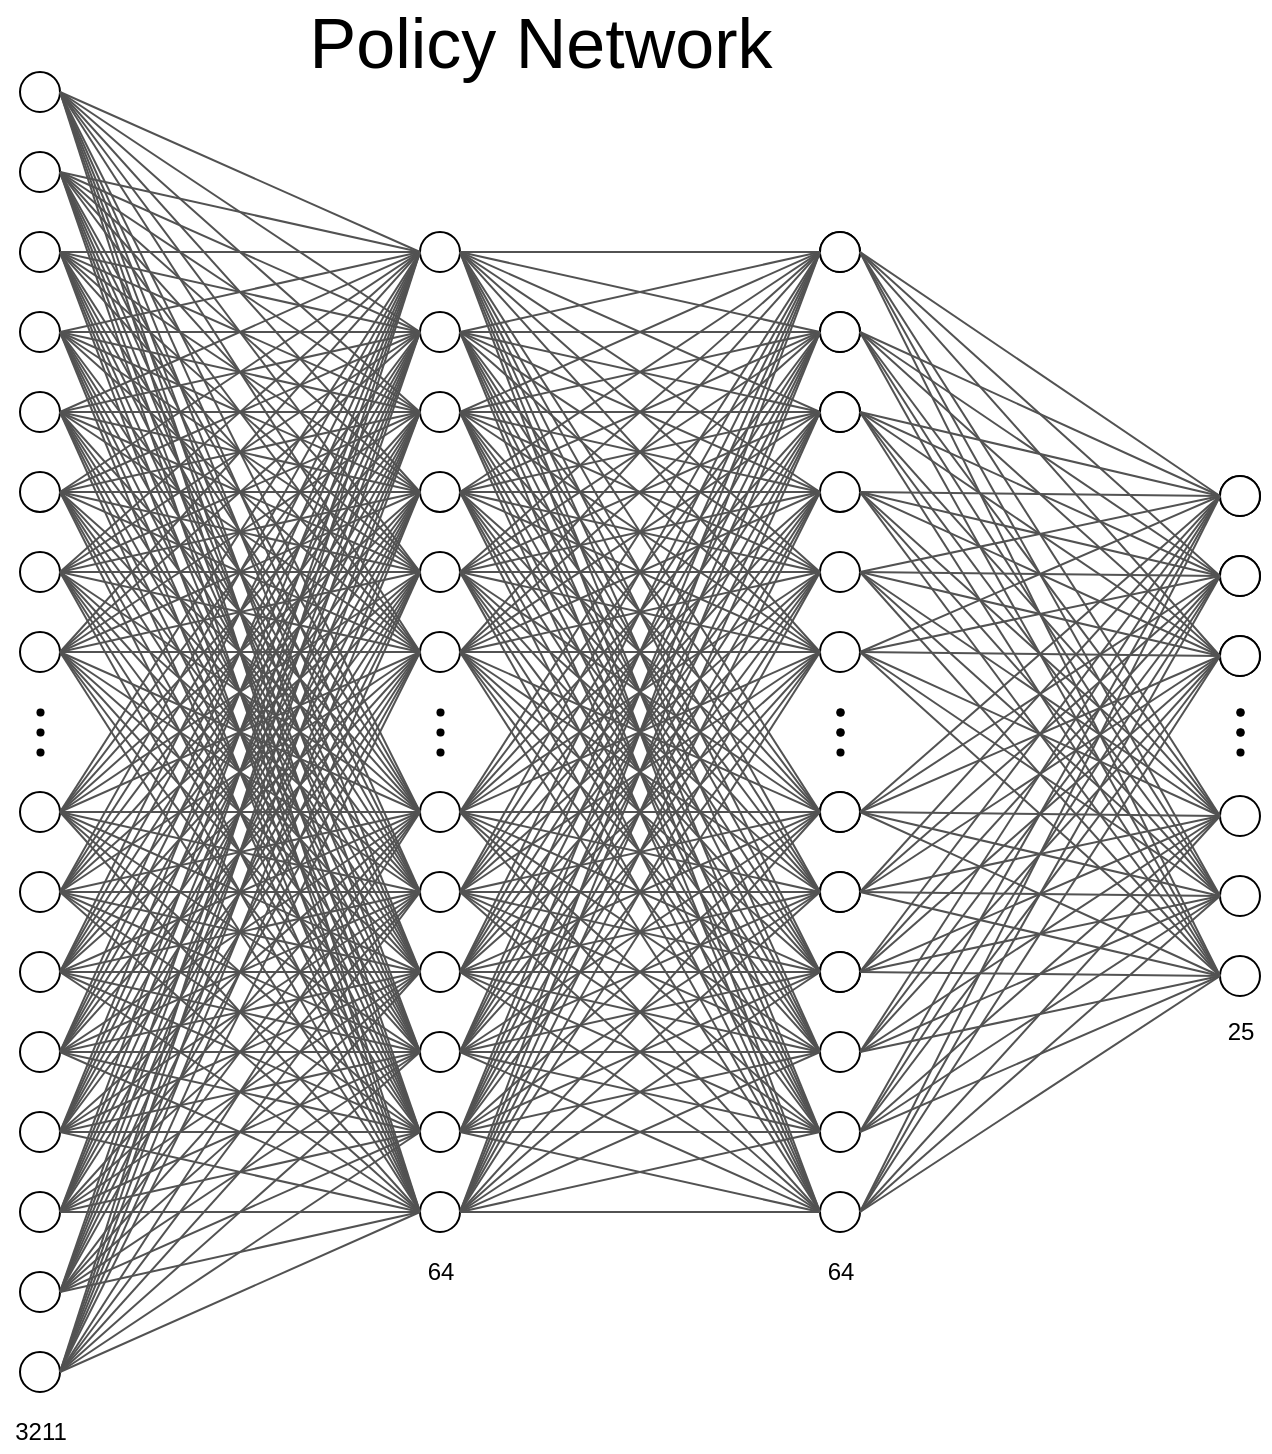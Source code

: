 <mxfile version="19.0.3" type="github">
  <diagram id="sc7eF7NyWI0LZNZIMm0Y" name="Page-1">
    <mxGraphModel dx="2062" dy="1122" grid="1" gridSize="10" guides="1" tooltips="1" connect="1" arrows="0" fold="1" page="1" pageScale="1" pageWidth="1100" pageHeight="850" math="0" shadow="0">
      <root>
        <mxCell id="0" />
        <mxCell id="1" parent="0" />
        <mxCell id="GkxkM57QEwcgZs1372AV-10" value="" style="ellipse;whiteSpace=wrap;html=1;aspect=fixed;allowArrows=0;rounded=0;" parent="1" vertex="1">
          <mxGeometry x="10" y="40" width="20" height="20" as="geometry" />
        </mxCell>
        <mxCell id="GkxkM57QEwcgZs1372AV-16" value="" style="ellipse;whiteSpace=wrap;html=1;aspect=fixed;rounded=0;" parent="1" vertex="1">
          <mxGeometry x="10" y="80" width="20" height="20" as="geometry" />
        </mxCell>
        <mxCell id="GkxkM57QEwcgZs1372AV-31" value="" style="ellipse;whiteSpace=wrap;html=1;aspect=fixed;fillColor=#000000;strokeWidth=0;rounded=0;" parent="1" vertex="1">
          <mxGeometry x="18" y="358" width="4" height="4" as="geometry" />
        </mxCell>
        <mxCell id="GkxkM57QEwcgZs1372AV-32" value="" style="ellipse;whiteSpace=wrap;html=1;aspect=fixed;fillColor=#000000;strokeWidth=0;rounded=0;" parent="1" vertex="1">
          <mxGeometry x="18" y="368" width="4" height="4" as="geometry" />
        </mxCell>
        <mxCell id="GkxkM57QEwcgZs1372AV-33" value="" style="ellipse;whiteSpace=wrap;html=1;aspect=fixed;fillColor=#000000;strokeWidth=0;rounded=0;" parent="1" vertex="1">
          <mxGeometry x="18" y="378" width="4" height="4" as="geometry" />
        </mxCell>
        <mxCell id="GkxkM57QEwcgZs1372AV-35" value="" style="ellipse;whiteSpace=wrap;html=1;aspect=fixed;rounded=0;" parent="1" vertex="1">
          <mxGeometry x="210" y="120" width="20" height="20" as="geometry" />
        </mxCell>
        <mxCell id="GkxkM57QEwcgZs1372AV-36" value="" style="ellipse;whiteSpace=wrap;html=1;aspect=fixed;rounded=0;" parent="1" vertex="1">
          <mxGeometry x="210" y="160" width="20" height="20" as="geometry" />
        </mxCell>
        <mxCell id="GkxkM57QEwcgZs1372AV-37" value="" style="ellipse;whiteSpace=wrap;html=1;aspect=fixed;rounded=0;" parent="1" vertex="1">
          <mxGeometry x="210" y="200" width="20" height="20" as="geometry" />
        </mxCell>
        <mxCell id="GkxkM57QEwcgZs1372AV-38" value="" style="ellipse;whiteSpace=wrap;html=1;aspect=fixed;rounded=0;" parent="1" vertex="1">
          <mxGeometry x="210" y="240" width="20" height="20" as="geometry" />
        </mxCell>
        <mxCell id="GkxkM57QEwcgZs1372AV-39" value="" style="ellipse;whiteSpace=wrap;html=1;aspect=fixed;rounded=0;" parent="1" vertex="1">
          <mxGeometry x="210" y="280" width="20" height="20" as="geometry" />
        </mxCell>
        <mxCell id="GkxkM57QEwcgZs1372AV-40" value="" style="ellipse;whiteSpace=wrap;html=1;aspect=fixed;rounded=0;" parent="1" vertex="1">
          <mxGeometry x="210" y="320" width="20" height="20" as="geometry" />
        </mxCell>
        <mxCell id="GkxkM57QEwcgZs1372AV-41" value="" style="ellipse;whiteSpace=wrap;html=1;aspect=fixed;rounded=0;" parent="1" vertex="1">
          <mxGeometry x="210" y="400" width="20" height="20" as="geometry" />
        </mxCell>
        <mxCell id="GkxkM57QEwcgZs1372AV-42" value="" style="ellipse;whiteSpace=wrap;html=1;aspect=fixed;rounded=0;" parent="1" vertex="1">
          <mxGeometry x="210" y="440" width="20" height="20" as="geometry" />
        </mxCell>
        <mxCell id="GkxkM57QEwcgZs1372AV-43" value="" style="ellipse;whiteSpace=wrap;html=1;aspect=fixed;rounded=0;" parent="1" vertex="1">
          <mxGeometry x="210" y="480" width="20" height="20" as="geometry" />
        </mxCell>
        <mxCell id="GkxkM57QEwcgZs1372AV-44" value="" style="ellipse;whiteSpace=wrap;html=1;aspect=fixed;rounded=0;" parent="1" vertex="1">
          <mxGeometry x="210" y="520" width="20" height="20" as="geometry" />
        </mxCell>
        <mxCell id="GkxkM57QEwcgZs1372AV-45" value="" style="ellipse;whiteSpace=wrap;html=1;aspect=fixed;rounded=0;" parent="1" vertex="1">
          <mxGeometry x="210" y="560" width="20" height="20" as="geometry" />
        </mxCell>
        <mxCell id="GkxkM57QEwcgZs1372AV-46" value="" style="ellipse;whiteSpace=wrap;html=1;aspect=fixed;rounded=0;" parent="1" vertex="1">
          <mxGeometry x="210" y="600" width="20" height="20" as="geometry" />
        </mxCell>
        <mxCell id="GkxkM57QEwcgZs1372AV-47" value="" style="ellipse;whiteSpace=wrap;html=1;aspect=fixed;fillColor=#000000;strokeWidth=0;rounded=0;" parent="1" vertex="1">
          <mxGeometry x="218" y="358" width="4" height="4" as="geometry" />
        </mxCell>
        <mxCell id="GkxkM57QEwcgZs1372AV-48" value="" style="ellipse;whiteSpace=wrap;html=1;aspect=fixed;fillColor=#000000;strokeWidth=0;rounded=0;" parent="1" vertex="1">
          <mxGeometry x="218" y="368" width="4" height="4" as="geometry" />
        </mxCell>
        <mxCell id="GkxkM57QEwcgZs1372AV-49" value="" style="ellipse;whiteSpace=wrap;html=1;aspect=fixed;fillColor=#000000;strokeWidth=0;rounded=0;" parent="1" vertex="1">
          <mxGeometry x="218" y="378" width="4" height="4" as="geometry" />
        </mxCell>
        <mxCell id="GkxkM57QEwcgZs1372AV-68" value="" style="endArrow=none;html=1;entryX=1;entryY=0.5;entryDx=0;entryDy=0;exitX=0;exitY=0.5;exitDx=0;exitDy=0;strokeWidth=1;rounded=0;strokeColor=#525252;" parent="1" source="GkxkM57QEwcgZs1372AV-35" target="GkxkM57QEwcgZs1372AV-10" edge="1">
          <mxGeometry width="50" height="50" relative="1" as="geometry">
            <mxPoint x="160" y="430" as="sourcePoint" />
            <mxPoint x="210" y="380" as="targetPoint" />
          </mxGeometry>
        </mxCell>
        <mxCell id="GkxkM57QEwcgZs1372AV-70" value="" style="endArrow=none;html=1;entryX=1;entryY=0.5;entryDx=0;entryDy=0;exitX=0;exitY=0.5;exitDx=0;exitDy=0;strokeWidth=1;rounded=0;strokeColor=#525252;" parent="1" source="GkxkM57QEwcgZs1372AV-36" target="GkxkM57QEwcgZs1372AV-10" edge="1">
          <mxGeometry width="50" height="50" relative="1" as="geometry">
            <mxPoint x="150.0" y="152" as="sourcePoint" />
            <mxPoint x="10" y="72" as="targetPoint" />
          </mxGeometry>
        </mxCell>
        <mxCell id="GkxkM57QEwcgZs1372AV-74" value="" style="endArrow=none;html=1;entryX=1;entryY=0.5;entryDx=0;entryDy=0;exitX=0;exitY=0.5;exitDx=0;exitDy=0;strokeWidth=1;rounded=0;strokeColor=#525252;" parent="1" source="GkxkM57QEwcgZs1372AV-37" target="GkxkM57QEwcgZs1372AV-10" edge="1">
          <mxGeometry width="50" height="50" relative="1" as="geometry">
            <mxPoint x="140" y="182" as="sourcePoint" />
            <mxPoint y="62" as="targetPoint" />
          </mxGeometry>
        </mxCell>
        <mxCell id="GkxkM57QEwcgZs1372AV-75" value="" style="endArrow=none;html=1;entryX=1;entryY=0.5;entryDx=0;entryDy=0;exitX=0;exitY=0.5;exitDx=0;exitDy=0;strokeWidth=1;rounded=0;strokeColor=#525252;" parent="1" source="GkxkM57QEwcgZs1372AV-38" target="GkxkM57QEwcgZs1372AV-10" edge="1">
          <mxGeometry width="50" height="50" relative="1" as="geometry">
            <mxPoint x="150" y="192" as="sourcePoint" />
            <mxPoint x="10" y="72" as="targetPoint" />
          </mxGeometry>
        </mxCell>
        <mxCell id="GkxkM57QEwcgZs1372AV-76" value="" style="endArrow=none;html=1;entryX=1;entryY=0.5;entryDx=0;entryDy=0;exitX=0;exitY=0.5;exitDx=0;exitDy=0;strokeWidth=1;rounded=0;strokeColor=#525252;" parent="1" source="GkxkM57QEwcgZs1372AV-39" target="GkxkM57QEwcgZs1372AV-10" edge="1">
          <mxGeometry width="50" height="50" relative="1" as="geometry">
            <mxPoint x="160" y="202" as="sourcePoint" />
            <mxPoint x="20" y="82" as="targetPoint" />
          </mxGeometry>
        </mxCell>
        <mxCell id="GkxkM57QEwcgZs1372AV-77" value="" style="endArrow=none;html=1;exitX=0;exitY=0.5;exitDx=0;exitDy=0;strokeWidth=1;rounded=0;strokeColor=#525252;entryX=1;entryY=0.5;entryDx=0;entryDy=0;" parent="1" source="GkxkM57QEwcgZs1372AV-40" target="GkxkM57QEwcgZs1372AV-10" edge="1">
          <mxGeometry width="50" height="50" relative="1" as="geometry">
            <mxPoint x="170" y="212" as="sourcePoint" />
            <mxPoint x="10" y="50" as="targetPoint" />
          </mxGeometry>
        </mxCell>
        <mxCell id="GkxkM57QEwcgZs1372AV-78" value="" style="endArrow=none;html=1;entryX=1;entryY=0.5;entryDx=0;entryDy=0;exitX=0;exitY=0.5;exitDx=0;exitDy=0;strokeWidth=1;rounded=0;strokeColor=#525252;" parent="1" source="GkxkM57QEwcgZs1372AV-41" target="GkxkM57QEwcgZs1372AV-10" edge="1">
          <mxGeometry width="50" height="50" relative="1" as="geometry">
            <mxPoint x="180" y="222" as="sourcePoint" />
            <mxPoint x="40" y="102" as="targetPoint" />
          </mxGeometry>
        </mxCell>
        <mxCell id="GkxkM57QEwcgZs1372AV-79" value="" style="endArrow=none;html=1;entryX=1;entryY=0.5;entryDx=0;entryDy=0;exitX=0;exitY=0.5;exitDx=0;exitDy=0;strokeWidth=1;rounded=0;strokeColor=#525252;" parent="1" source="GkxkM57QEwcgZs1372AV-42" target="GkxkM57QEwcgZs1372AV-10" edge="1">
          <mxGeometry width="50" height="50" relative="1" as="geometry">
            <mxPoint x="190" y="232" as="sourcePoint" />
            <mxPoint x="50" y="112" as="targetPoint" />
          </mxGeometry>
        </mxCell>
        <mxCell id="GkxkM57QEwcgZs1372AV-80" value="" style="endArrow=none;html=1;entryX=1;entryY=0.5;entryDx=0;entryDy=0;exitX=0;exitY=0.5;exitDx=0;exitDy=0;strokeWidth=1;rounded=0;strokeColor=#525252;" parent="1" source="GkxkM57QEwcgZs1372AV-43" target="GkxkM57QEwcgZs1372AV-10" edge="1">
          <mxGeometry width="50" height="50" relative="1" as="geometry">
            <mxPoint x="200" y="242" as="sourcePoint" />
            <mxPoint x="60" y="122" as="targetPoint" />
          </mxGeometry>
        </mxCell>
        <mxCell id="GkxkM57QEwcgZs1372AV-81" value="" style="endArrow=none;html=1;entryX=1;entryY=0.5;entryDx=0;entryDy=0;exitX=0;exitY=0.5;exitDx=0;exitDy=0;strokeWidth=1;rounded=0;strokeColor=#525252;" parent="1" source="GkxkM57QEwcgZs1372AV-44" target="GkxkM57QEwcgZs1372AV-10" edge="1">
          <mxGeometry width="50" height="50" relative="1" as="geometry">
            <mxPoint x="210" y="252" as="sourcePoint" />
            <mxPoint x="70" y="132" as="targetPoint" />
          </mxGeometry>
        </mxCell>
        <mxCell id="GkxkM57QEwcgZs1372AV-82" value="" style="endArrow=none;html=1;entryX=1;entryY=0.5;entryDx=0;entryDy=0;exitX=0;exitY=0.5;exitDx=0;exitDy=0;strokeWidth=1;rounded=0;strokeColor=#525252;" parent="1" source="GkxkM57QEwcgZs1372AV-45" target="GkxkM57QEwcgZs1372AV-10" edge="1">
          <mxGeometry width="50" height="50" relative="1" as="geometry">
            <mxPoint x="220" y="262" as="sourcePoint" />
            <mxPoint x="80" y="142" as="targetPoint" />
          </mxGeometry>
        </mxCell>
        <mxCell id="GkxkM57QEwcgZs1372AV-83" value="" style="endArrow=none;html=1;entryX=1;entryY=0.5;entryDx=0;entryDy=0;exitX=0;exitY=0.5;exitDx=0;exitDy=0;strokeWidth=1;rounded=0;strokeColor=#525252;" parent="1" source="GkxkM57QEwcgZs1372AV-46" target="GkxkM57QEwcgZs1372AV-10" edge="1">
          <mxGeometry width="50" height="50" relative="1" as="geometry">
            <mxPoint x="230" y="272" as="sourcePoint" />
            <mxPoint x="90" y="152" as="targetPoint" />
          </mxGeometry>
        </mxCell>
        <mxCell id="GkxkM57QEwcgZs1372AV-84" value="" style="endArrow=none;html=1;entryX=1;entryY=0.5;entryDx=0;entryDy=0;strokeWidth=1;rounded=0;strokeColor=#525252;exitX=0;exitY=0.5;exitDx=0;exitDy=0;" parent="1" source="GkxkM57QEwcgZs1372AV-36" target="GkxkM57QEwcgZs1372AV-16" edge="1">
          <mxGeometry width="50" height="50" relative="1" as="geometry">
            <mxPoint x="110" y="180" as="sourcePoint" />
            <mxPoint x="-10" y="94" as="targetPoint" />
          </mxGeometry>
        </mxCell>
        <mxCell id="GkxkM57QEwcgZs1372AV-85" value="" style="endArrow=none;html=1;entryX=1;entryY=0.5;entryDx=0;entryDy=0;strokeWidth=1;rounded=0;strokeColor=#525252;exitX=0;exitY=0.5;exitDx=0;exitDy=0;" parent="1" source="GkxkM57QEwcgZs1372AV-37" target="GkxkM57QEwcgZs1372AV-16" edge="1">
          <mxGeometry width="50" height="50" relative="1" as="geometry">
            <mxPoint x="130" y="210" as="sourcePoint" />
            <mxPoint x="-10" y="94" as="targetPoint" />
          </mxGeometry>
        </mxCell>
        <mxCell id="GkxkM57QEwcgZs1372AV-86" value="" style="endArrow=none;html=1;entryX=1;entryY=0.5;entryDx=0;entryDy=0;exitX=0;exitY=0.5;exitDx=0;exitDy=0;strokeWidth=1;rounded=0;strokeColor=#525252;" parent="1" source="GkxkM57QEwcgZs1372AV-38" target="GkxkM57QEwcgZs1372AV-16" edge="1">
          <mxGeometry width="50" height="50" relative="1" as="geometry">
            <mxPoint x="130" y="254" as="sourcePoint" />
            <mxPoint x="-10" y="94" as="targetPoint" />
          </mxGeometry>
        </mxCell>
        <mxCell id="GkxkM57QEwcgZs1372AV-87" value="" style="endArrow=none;html=1;entryX=1;entryY=0.5;entryDx=0;entryDy=0;exitX=0;exitY=0.5;exitDx=0;exitDy=0;strokeWidth=1;rounded=0;strokeColor=#525252;" parent="1" source="GkxkM57QEwcgZs1372AV-39" target="GkxkM57QEwcgZs1372AV-16" edge="1">
          <mxGeometry width="50" height="50" relative="1" as="geometry">
            <mxPoint x="130" y="294" as="sourcePoint" />
            <mxPoint x="-10" y="94" as="targetPoint" />
          </mxGeometry>
        </mxCell>
        <mxCell id="GkxkM57QEwcgZs1372AV-88" value="" style="endArrow=none;html=1;entryX=1;entryY=0.5;entryDx=0;entryDy=0;strokeWidth=1;rounded=0;strokeColor=#525252;exitX=0;exitY=0.5;exitDx=0;exitDy=0;" parent="1" source="GkxkM57QEwcgZs1372AV-40" target="GkxkM57QEwcgZs1372AV-16" edge="1">
          <mxGeometry width="50" height="50" relative="1" as="geometry">
            <mxPoint x="130" y="334" as="sourcePoint" />
            <mxPoint x="-10" y="94" as="targetPoint" />
          </mxGeometry>
        </mxCell>
        <mxCell id="GkxkM57QEwcgZs1372AV-90" value="" style="endArrow=none;html=1;entryX=1;entryY=0.5;entryDx=0;entryDy=0;exitX=0;exitY=0.5;exitDx=0;exitDy=0;strokeWidth=1;rounded=0;strokeColor=#525252;" parent="1" source="GkxkM57QEwcgZs1372AV-41" target="GkxkM57QEwcgZs1372AV-16" edge="1">
          <mxGeometry width="50" height="50" relative="1" as="geometry">
            <mxPoint x="130" y="474" as="sourcePoint" />
            <mxPoint x="-10" y="94" as="targetPoint" />
          </mxGeometry>
        </mxCell>
        <mxCell id="GkxkM57QEwcgZs1372AV-91" value="" style="endArrow=none;html=1;entryX=1;entryY=0.5;entryDx=0;entryDy=0;exitX=0;exitY=0.5;exitDx=0;exitDy=0;strokeWidth=1;rounded=0;strokeColor=#525252;" parent="1" source="GkxkM57QEwcgZs1372AV-42" target="GkxkM57QEwcgZs1372AV-16" edge="1">
          <mxGeometry width="50" height="50" relative="1" as="geometry">
            <mxPoint x="130" y="514" as="sourcePoint" />
            <mxPoint x="-10" y="94" as="targetPoint" />
          </mxGeometry>
        </mxCell>
        <mxCell id="GkxkM57QEwcgZs1372AV-92" value="" style="endArrow=none;html=1;entryX=1;entryY=0.5;entryDx=0;entryDy=0;exitX=0;exitY=0.5;exitDx=0;exitDy=0;strokeWidth=1;rounded=0;strokeColor=#525252;" parent="1" source="GkxkM57QEwcgZs1372AV-43" target="GkxkM57QEwcgZs1372AV-16" edge="1">
          <mxGeometry width="50" height="50" relative="1" as="geometry">
            <mxPoint x="130" y="554" as="sourcePoint" />
            <mxPoint x="-10" y="94" as="targetPoint" />
          </mxGeometry>
        </mxCell>
        <mxCell id="GkxkM57QEwcgZs1372AV-93" value="" style="endArrow=none;html=1;entryX=1;entryY=0.5;entryDx=0;entryDy=0;exitX=0;exitY=0.5;exitDx=0;exitDy=0;strokeWidth=1;rounded=0;strokeColor=#525252;" parent="1" source="GkxkM57QEwcgZs1372AV-44" target="GkxkM57QEwcgZs1372AV-16" edge="1">
          <mxGeometry width="50" height="50" relative="1" as="geometry">
            <mxPoint x="130" y="594" as="sourcePoint" />
            <mxPoint x="-10" y="94" as="targetPoint" />
          </mxGeometry>
        </mxCell>
        <mxCell id="GkxkM57QEwcgZs1372AV-94" value="" style="endArrow=none;html=1;entryX=1;entryY=0.5;entryDx=0;entryDy=0;exitX=0;exitY=0.5;exitDx=0;exitDy=0;strokeWidth=1;rounded=0;strokeColor=#525252;" parent="1" source="GkxkM57QEwcgZs1372AV-45" target="GkxkM57QEwcgZs1372AV-16" edge="1">
          <mxGeometry width="50" height="50" relative="1" as="geometry">
            <mxPoint x="130" y="634" as="sourcePoint" />
            <mxPoint x="-10" y="94" as="targetPoint" />
          </mxGeometry>
        </mxCell>
        <mxCell id="GkxkM57QEwcgZs1372AV-96" value="" style="endArrow=none;html=1;entryX=1;entryY=0.5;entryDx=0;entryDy=0;exitX=0;exitY=0.5;exitDx=0;exitDy=0;strokeWidth=1;rounded=0;strokeColor=#525252;" parent="1" source="GkxkM57QEwcgZs1372AV-46" target="GkxkM57QEwcgZs1372AV-16" edge="1">
          <mxGeometry width="50" height="50" relative="1" as="geometry">
            <mxPoint x="260.0" y="562" as="sourcePoint" />
            <mxPoint x="7.503e-12" y="62" as="targetPoint" />
          </mxGeometry>
        </mxCell>
        <mxCell id="GkxkM57QEwcgZs1372AV-123" value="" style="ellipse;whiteSpace=wrap;html=1;aspect=fixed;allowArrows=0;rounded=0;" parent="1" vertex="1">
          <mxGeometry x="10" y="120" width="20" height="20" as="geometry" />
        </mxCell>
        <mxCell id="GkxkM57QEwcgZs1372AV-124" value="" style="endArrow=none;html=1;entryX=1;entryY=0.5;entryDx=0;entryDy=0;exitX=0;exitY=0.5;exitDx=0;exitDy=0;strokeWidth=1;rounded=0;strokeColor=#525252;" parent="1" source="GkxkM57QEwcgZs1372AV-37" target="GkxkM57QEwcgZs1372AV-123" edge="1">
          <mxGeometry width="50" height="50" relative="1" as="geometry">
            <mxPoint x="250" y="132" as="sourcePoint" />
            <mxPoint x="210" y="460" as="targetPoint" />
          </mxGeometry>
        </mxCell>
        <mxCell id="GkxkM57QEwcgZs1372AV-125" value="" style="endArrow=none;html=1;entryX=1;entryY=0.5;entryDx=0;entryDy=0;exitX=0;exitY=0.5;exitDx=0;exitDy=0;strokeWidth=1;rounded=0;strokeColor=#525252;" parent="1" source="GkxkM57QEwcgZs1372AV-38" target="GkxkM57QEwcgZs1372AV-123" edge="1">
          <mxGeometry width="50" height="50" relative="1" as="geometry">
            <mxPoint x="250" y="172" as="sourcePoint" />
            <mxPoint x="10" y="152" as="targetPoint" />
          </mxGeometry>
        </mxCell>
        <mxCell id="GkxkM57QEwcgZs1372AV-126" value="" style="endArrow=none;html=1;entryX=1;entryY=0.5;entryDx=0;entryDy=0;exitX=0;exitY=0.5;exitDx=0;exitDy=0;strokeWidth=1;rounded=0;strokeColor=#525252;" parent="1" source="GkxkM57QEwcgZs1372AV-39" target="GkxkM57QEwcgZs1372AV-123" edge="1">
          <mxGeometry width="50" height="50" relative="1" as="geometry">
            <mxPoint x="250" y="212" as="sourcePoint" />
            <mxPoint y="142" as="targetPoint" />
          </mxGeometry>
        </mxCell>
        <mxCell id="GkxkM57QEwcgZs1372AV-127" value="" style="endArrow=none;html=1;entryX=1;entryY=0.5;entryDx=0;entryDy=0;exitX=0;exitY=0.5;exitDx=0;exitDy=0;strokeWidth=1;rounded=0;strokeColor=#525252;" parent="1" source="GkxkM57QEwcgZs1372AV-40" target="GkxkM57QEwcgZs1372AV-123" edge="1">
          <mxGeometry width="50" height="50" relative="1" as="geometry">
            <mxPoint x="250" y="252" as="sourcePoint" />
            <mxPoint x="10" y="152" as="targetPoint" />
          </mxGeometry>
        </mxCell>
        <mxCell id="GkxkM57QEwcgZs1372AV-128" value="" style="endArrow=none;html=1;entryX=1;entryY=0.5;entryDx=0;entryDy=0;exitX=0;exitY=0.5;exitDx=0;exitDy=0;strokeWidth=1;rounded=0;strokeColor=#525252;" parent="1" source="GkxkM57QEwcgZs1372AV-41" target="GkxkM57QEwcgZs1372AV-123" edge="1">
          <mxGeometry width="50" height="50" relative="1" as="geometry">
            <mxPoint x="250" y="292" as="sourcePoint" />
            <mxPoint x="20" y="162" as="targetPoint" />
          </mxGeometry>
        </mxCell>
        <mxCell id="GkxkM57QEwcgZs1372AV-129" value="" style="endArrow=none;html=1;exitX=0;exitY=0.5;exitDx=0;exitDy=0;strokeWidth=1;rounded=0;strokeColor=#525252;entryX=1;entryY=0.5;entryDx=0;entryDy=0;" parent="1" source="GkxkM57QEwcgZs1372AV-42" target="GkxkM57QEwcgZs1372AV-123" edge="1">
          <mxGeometry width="50" height="50" relative="1" as="geometry">
            <mxPoint x="250" y="332" as="sourcePoint" />
            <mxPoint x="10" y="130" as="targetPoint" />
          </mxGeometry>
        </mxCell>
        <mxCell id="GkxkM57QEwcgZs1372AV-130" value="" style="endArrow=none;html=1;entryX=1;entryY=0.5;entryDx=0;entryDy=0;exitX=0;exitY=0.5;exitDx=0;exitDy=0;strokeWidth=1;rounded=0;strokeColor=#525252;" parent="1" source="GkxkM57QEwcgZs1372AV-44" target="GkxkM57QEwcgZs1372AV-123" edge="1">
          <mxGeometry width="50" height="50" relative="1" as="geometry">
            <mxPoint x="250" y="432" as="sourcePoint" />
            <mxPoint x="40" y="182" as="targetPoint" />
          </mxGeometry>
        </mxCell>
        <mxCell id="GkxkM57QEwcgZs1372AV-131" value="" style="endArrow=none;html=1;entryX=1;entryY=0.5;entryDx=0;entryDy=0;exitX=0;exitY=0.5;exitDx=0;exitDy=0;strokeWidth=1;rounded=0;strokeColor=#525252;" parent="1" source="GkxkM57QEwcgZs1372AV-45" target="GkxkM57QEwcgZs1372AV-123" edge="1">
          <mxGeometry width="50" height="50" relative="1" as="geometry">
            <mxPoint x="250" y="472" as="sourcePoint" />
            <mxPoint x="50" y="192" as="targetPoint" />
          </mxGeometry>
        </mxCell>
        <mxCell id="GkxkM57QEwcgZs1372AV-132" value="" style="endArrow=none;html=1;entryX=1;entryY=0.5;entryDx=0;entryDy=0;exitX=0;exitY=0.5;exitDx=0;exitDy=0;strokeWidth=1;rounded=0;strokeColor=#525252;" parent="1" source="GkxkM57QEwcgZs1372AV-46" target="GkxkM57QEwcgZs1372AV-123" edge="1">
          <mxGeometry width="50" height="50" relative="1" as="geometry">
            <mxPoint x="250" y="512" as="sourcePoint" />
            <mxPoint x="60" y="202" as="targetPoint" />
          </mxGeometry>
        </mxCell>
        <mxCell id="GkxkM57QEwcgZs1372AV-133" value="" style="endArrow=none;html=1;entryX=1;entryY=0.5;entryDx=0;entryDy=0;exitX=0;exitY=0.5;exitDx=0;exitDy=0;strokeWidth=1;rounded=0;strokeColor=#525252;" parent="1" source="GkxkM57QEwcgZs1372AV-36" target="GkxkM57QEwcgZs1372AV-123" edge="1">
          <mxGeometry width="50" height="50" relative="1" as="geometry">
            <mxPoint x="250" y="552" as="sourcePoint" />
            <mxPoint x="70" y="212" as="targetPoint" />
          </mxGeometry>
        </mxCell>
        <mxCell id="GkxkM57QEwcgZs1372AV-134" value="" style="endArrow=none;html=1;entryX=1;entryY=0.5;entryDx=0;entryDy=0;exitX=0;exitY=0.5;exitDx=0;exitDy=0;strokeWidth=1;rounded=0;strokeColor=#525252;" parent="1" source="GkxkM57QEwcgZs1372AV-35" target="GkxkM57QEwcgZs1372AV-123" edge="1">
          <mxGeometry width="50" height="50" relative="1" as="geometry">
            <mxPoint x="250" y="592" as="sourcePoint" />
            <mxPoint x="80" y="222" as="targetPoint" />
          </mxGeometry>
        </mxCell>
        <mxCell id="GkxkM57QEwcgZs1372AV-135" value="" style="endArrow=none;html=1;entryX=1;entryY=0.5;entryDx=0;entryDy=0;exitX=0;exitY=0.5;exitDx=0;exitDy=0;strokeWidth=1;rounded=0;strokeColor=#525252;" parent="1" source="GkxkM57QEwcgZs1372AV-43" target="GkxkM57QEwcgZs1372AV-123" edge="1">
          <mxGeometry width="50" height="50" relative="1" as="geometry">
            <mxPoint x="250" y="632" as="sourcePoint" />
            <mxPoint x="90" y="232" as="targetPoint" />
          </mxGeometry>
        </mxCell>
        <mxCell id="GkxkM57QEwcgZs1372AV-175" value="" style="ellipse;whiteSpace=wrap;html=1;aspect=fixed;allowArrows=0;rounded=0;" parent="1" vertex="1">
          <mxGeometry x="10" y="160" width="20" height="20" as="geometry" />
        </mxCell>
        <mxCell id="GkxkM57QEwcgZs1372AV-176" value="" style="endArrow=none;html=1;entryX=1;entryY=0.5;entryDx=0;entryDy=0;exitX=0;exitY=0.5;exitDx=0;exitDy=0;strokeWidth=1;rounded=0;strokeColor=#525252;" parent="1" source="GkxkM57QEwcgZs1372AV-37" target="GkxkM57QEwcgZs1372AV-175" edge="1">
          <mxGeometry width="50" height="50" relative="1" as="geometry">
            <mxPoint x="250" y="292" as="sourcePoint" />
            <mxPoint x="210" y="500" as="targetPoint" />
          </mxGeometry>
        </mxCell>
        <mxCell id="GkxkM57QEwcgZs1372AV-177" value="" style="endArrow=none;html=1;entryX=1;entryY=0.5;entryDx=0;entryDy=0;exitX=0;exitY=0.5;exitDx=0;exitDy=0;strokeWidth=1;rounded=0;strokeColor=#525252;" parent="1" source="GkxkM57QEwcgZs1372AV-38" target="GkxkM57QEwcgZs1372AV-175" edge="1">
          <mxGeometry width="50" height="50" relative="1" as="geometry">
            <mxPoint x="250" y="332" as="sourcePoint" />
            <mxPoint x="10" y="192" as="targetPoint" />
          </mxGeometry>
        </mxCell>
        <mxCell id="GkxkM57QEwcgZs1372AV-178" value="" style="endArrow=none;html=1;entryX=1;entryY=0.5;entryDx=0;entryDy=0;exitX=0;exitY=0.5;exitDx=0;exitDy=0;strokeWidth=1;rounded=0;strokeColor=#525252;" parent="1" source="GkxkM57QEwcgZs1372AV-39" target="GkxkM57QEwcgZs1372AV-175" edge="1">
          <mxGeometry width="50" height="50" relative="1" as="geometry">
            <mxPoint x="250" y="372" as="sourcePoint" />
            <mxPoint y="182" as="targetPoint" />
          </mxGeometry>
        </mxCell>
        <mxCell id="GkxkM57QEwcgZs1372AV-179" value="" style="endArrow=none;html=1;entryX=1;entryY=0.5;entryDx=0;entryDy=0;exitX=0;exitY=0.5;exitDx=0;exitDy=0;strokeWidth=1;rounded=0;strokeColor=#525252;" parent="1" source="GkxkM57QEwcgZs1372AV-40" target="GkxkM57QEwcgZs1372AV-175" edge="1">
          <mxGeometry width="50" height="50" relative="1" as="geometry">
            <mxPoint x="250" y="412" as="sourcePoint" />
            <mxPoint x="10" y="192" as="targetPoint" />
          </mxGeometry>
        </mxCell>
        <mxCell id="GkxkM57QEwcgZs1372AV-180" value="" style="endArrow=none;html=1;entryX=1;entryY=0.5;entryDx=0;entryDy=0;exitX=0;exitY=0.5;exitDx=0;exitDy=0;strokeWidth=1;rounded=0;strokeColor=#525252;" parent="1" source="GkxkM57QEwcgZs1372AV-41" target="GkxkM57QEwcgZs1372AV-175" edge="1">
          <mxGeometry width="50" height="50" relative="1" as="geometry">
            <mxPoint x="250" y="492" as="sourcePoint" />
            <mxPoint x="20" y="202" as="targetPoint" />
          </mxGeometry>
        </mxCell>
        <mxCell id="GkxkM57QEwcgZs1372AV-181" value="" style="endArrow=none;html=1;exitX=0;exitY=0.5;exitDx=0;exitDy=0;strokeWidth=1;rounded=0;strokeColor=#525252;entryX=1;entryY=0.5;entryDx=0;entryDy=0;" parent="1" source="GkxkM57QEwcgZs1372AV-42" target="GkxkM57QEwcgZs1372AV-175" edge="1">
          <mxGeometry width="50" height="50" relative="1" as="geometry">
            <mxPoint x="250" y="532" as="sourcePoint" />
            <mxPoint x="10" y="170" as="targetPoint" />
          </mxGeometry>
        </mxCell>
        <mxCell id="GkxkM57QEwcgZs1372AV-182" value="" style="endArrow=none;html=1;entryX=1;entryY=0.5;entryDx=0;entryDy=0;exitX=0;exitY=0.5;exitDx=0;exitDy=0;strokeWidth=1;rounded=0;strokeColor=#525252;" parent="1" source="GkxkM57QEwcgZs1372AV-44" target="GkxkM57QEwcgZs1372AV-175" edge="1">
          <mxGeometry width="50" height="50" relative="1" as="geometry">
            <mxPoint x="250" y="612" as="sourcePoint" />
            <mxPoint x="40" y="222" as="targetPoint" />
          </mxGeometry>
        </mxCell>
        <mxCell id="GkxkM57QEwcgZs1372AV-183" value="" style="endArrow=none;html=1;entryX=1;entryY=0.5;entryDx=0;entryDy=0;exitX=0;exitY=0.5;exitDx=0;exitDy=0;strokeWidth=1;rounded=0;strokeColor=#525252;" parent="1" source="GkxkM57QEwcgZs1372AV-45" target="GkxkM57QEwcgZs1372AV-175" edge="1">
          <mxGeometry width="50" height="50" relative="1" as="geometry">
            <mxPoint x="250" y="652" as="sourcePoint" />
            <mxPoint x="50" y="232" as="targetPoint" />
          </mxGeometry>
        </mxCell>
        <mxCell id="GkxkM57QEwcgZs1372AV-184" value="" style="endArrow=none;html=1;entryX=1;entryY=0.5;entryDx=0;entryDy=0;exitX=0;exitY=0.5;exitDx=0;exitDy=0;strokeWidth=1;rounded=0;strokeColor=#525252;" parent="1" source="GkxkM57QEwcgZs1372AV-46" target="GkxkM57QEwcgZs1372AV-175" edge="1">
          <mxGeometry width="50" height="50" relative="1" as="geometry">
            <mxPoint x="250" y="692" as="sourcePoint" />
            <mxPoint x="60" y="242" as="targetPoint" />
          </mxGeometry>
        </mxCell>
        <mxCell id="GkxkM57QEwcgZs1372AV-185" value="" style="endArrow=none;html=1;entryX=1;entryY=0.5;entryDx=0;entryDy=0;exitX=0;exitY=0.5;exitDx=0;exitDy=0;strokeWidth=1;rounded=0;strokeColor=#525252;" parent="1" source="GkxkM57QEwcgZs1372AV-36" target="GkxkM57QEwcgZs1372AV-175" edge="1">
          <mxGeometry width="50" height="50" relative="1" as="geometry">
            <mxPoint x="250" y="252" as="sourcePoint" />
            <mxPoint x="70" y="252" as="targetPoint" />
          </mxGeometry>
        </mxCell>
        <mxCell id="GkxkM57QEwcgZs1372AV-186" value="" style="endArrow=none;html=1;entryX=1;entryY=0.5;entryDx=0;entryDy=0;exitX=0;exitY=0.5;exitDx=0;exitDy=0;strokeWidth=1;rounded=0;strokeColor=#525252;" parent="1" source="GkxkM57QEwcgZs1372AV-35" target="GkxkM57QEwcgZs1372AV-175" edge="1">
          <mxGeometry width="50" height="50" relative="1" as="geometry">
            <mxPoint x="250" y="212" as="sourcePoint" />
            <mxPoint x="80" y="262" as="targetPoint" />
          </mxGeometry>
        </mxCell>
        <mxCell id="GkxkM57QEwcgZs1372AV-187" value="" style="endArrow=none;html=1;entryX=1;entryY=0.5;entryDx=0;entryDy=0;exitX=0;exitY=0.5;exitDx=0;exitDy=0;strokeWidth=1;rounded=0;strokeColor=#525252;" parent="1" source="GkxkM57QEwcgZs1372AV-43" target="GkxkM57QEwcgZs1372AV-175" edge="1">
          <mxGeometry width="50" height="50" relative="1" as="geometry">
            <mxPoint x="250" y="572" as="sourcePoint" />
            <mxPoint x="90" y="272" as="targetPoint" />
          </mxGeometry>
        </mxCell>
        <mxCell id="GkxkM57QEwcgZs1372AV-214" value="" style="ellipse;whiteSpace=wrap;html=1;aspect=fixed;allowArrows=0;rounded=0;" parent="1" vertex="1">
          <mxGeometry x="10" y="200" width="20" height="20" as="geometry" />
        </mxCell>
        <mxCell id="GkxkM57QEwcgZs1372AV-215" value="" style="endArrow=none;html=1;entryX=1;entryY=0.5;entryDx=0;entryDy=0;exitX=0;exitY=0.5;exitDx=0;exitDy=0;strokeWidth=1;rounded=0;strokeColor=#525252;" parent="1" source="GkxkM57QEwcgZs1372AV-38" target="GkxkM57QEwcgZs1372AV-214" edge="1">
          <mxGeometry width="50" height="50" relative="1" as="geometry">
            <mxPoint x="250" y="330" as="sourcePoint" />
            <mxPoint x="210" y="538" as="targetPoint" />
          </mxGeometry>
        </mxCell>
        <mxCell id="GkxkM57QEwcgZs1372AV-216" value="" style="endArrow=none;html=1;entryX=1;entryY=0.5;entryDx=0;entryDy=0;exitX=0;exitY=0.5;exitDx=0;exitDy=0;strokeWidth=1;rounded=0;strokeColor=#525252;" parent="1" source="GkxkM57QEwcgZs1372AV-39" target="GkxkM57QEwcgZs1372AV-214" edge="1">
          <mxGeometry width="50" height="50" relative="1" as="geometry">
            <mxPoint x="250" y="370" as="sourcePoint" />
            <mxPoint x="10" y="230" as="targetPoint" />
          </mxGeometry>
        </mxCell>
        <mxCell id="GkxkM57QEwcgZs1372AV-217" value="" style="endArrow=none;html=1;entryX=1;entryY=0.5;entryDx=0;entryDy=0;exitX=0;exitY=0.5;exitDx=0;exitDy=0;strokeWidth=1;rounded=0;strokeColor=#525252;" parent="1" source="GkxkM57QEwcgZs1372AV-40" target="GkxkM57QEwcgZs1372AV-214" edge="1">
          <mxGeometry width="50" height="50" relative="1" as="geometry">
            <mxPoint x="250" y="410" as="sourcePoint" />
            <mxPoint y="220" as="targetPoint" />
          </mxGeometry>
        </mxCell>
        <mxCell id="GkxkM57QEwcgZs1372AV-218" value="" style="endArrow=none;html=1;entryX=1;entryY=0.5;entryDx=0;entryDy=0;exitX=0;exitY=0.5;exitDx=0;exitDy=0;strokeWidth=1;rounded=0;strokeColor=#525252;" parent="1" source="GkxkM57QEwcgZs1372AV-41" target="GkxkM57QEwcgZs1372AV-214" edge="1">
          <mxGeometry width="50" height="50" relative="1" as="geometry">
            <mxPoint x="250" y="450" as="sourcePoint" />
            <mxPoint x="10" y="230" as="targetPoint" />
          </mxGeometry>
        </mxCell>
        <mxCell id="GkxkM57QEwcgZs1372AV-219" value="" style="endArrow=none;html=1;entryX=1;entryY=0.5;entryDx=0;entryDy=0;exitX=0;exitY=0.5;exitDx=0;exitDy=0;strokeWidth=1;rounded=0;strokeColor=#525252;" parent="1" source="GkxkM57QEwcgZs1372AV-42" target="GkxkM57QEwcgZs1372AV-214" edge="1">
          <mxGeometry width="50" height="50" relative="1" as="geometry">
            <mxPoint x="250" y="530" as="sourcePoint" />
            <mxPoint x="20" y="240" as="targetPoint" />
          </mxGeometry>
        </mxCell>
        <mxCell id="GkxkM57QEwcgZs1372AV-220" value="" style="endArrow=none;html=1;exitX=0;exitY=0.5;exitDx=0;exitDy=0;strokeWidth=1;rounded=0;strokeColor=#525252;entryX=1;entryY=0.5;entryDx=0;entryDy=0;" parent="1" source="GkxkM57QEwcgZs1372AV-43" target="GkxkM57QEwcgZs1372AV-214" edge="1">
          <mxGeometry width="50" height="50" relative="1" as="geometry">
            <mxPoint x="250" y="570" as="sourcePoint" />
            <mxPoint x="10" y="208" as="targetPoint" />
          </mxGeometry>
        </mxCell>
        <mxCell id="GkxkM57QEwcgZs1372AV-221" value="" style="endArrow=none;html=1;entryX=1;entryY=0.5;entryDx=0;entryDy=0;exitX=0;exitY=0.5;exitDx=0;exitDy=0;strokeWidth=1;rounded=0;strokeColor=#525252;" parent="1" source="GkxkM57QEwcgZs1372AV-45" target="GkxkM57QEwcgZs1372AV-214" edge="1">
          <mxGeometry width="50" height="50" relative="1" as="geometry">
            <mxPoint x="250" y="650" as="sourcePoint" />
            <mxPoint x="40" y="260" as="targetPoint" />
          </mxGeometry>
        </mxCell>
        <mxCell id="GkxkM57QEwcgZs1372AV-222" value="" style="endArrow=none;html=1;entryX=1;entryY=0.5;entryDx=0;entryDy=0;exitX=0;exitY=0.5;exitDx=0;exitDy=0;strokeWidth=1;rounded=0;strokeColor=#525252;" parent="1" source="GkxkM57QEwcgZs1372AV-46" target="GkxkM57QEwcgZs1372AV-214" edge="1">
          <mxGeometry width="50" height="50" relative="1" as="geometry">
            <mxPoint x="250" y="690" as="sourcePoint" />
            <mxPoint x="50" y="270" as="targetPoint" />
          </mxGeometry>
        </mxCell>
        <mxCell id="GkxkM57QEwcgZs1372AV-223" value="" style="endArrow=none;html=1;entryX=1;entryY=0.5;entryDx=0;entryDy=0;exitX=0;exitY=0.5;exitDx=0;exitDy=0;strokeWidth=1;rounded=0;strokeColor=#525252;" parent="1" source="GkxkM57QEwcgZs1372AV-35" target="GkxkM57QEwcgZs1372AV-214" edge="1">
          <mxGeometry width="50" height="50" relative="1" as="geometry">
            <mxPoint x="250" y="730" as="sourcePoint" />
            <mxPoint x="60" y="280" as="targetPoint" />
          </mxGeometry>
        </mxCell>
        <mxCell id="GkxkM57QEwcgZs1372AV-224" value="" style="endArrow=none;html=1;entryX=1;entryY=0.5;entryDx=0;entryDy=0;exitX=0;exitY=0.5;exitDx=0;exitDy=0;strokeWidth=1;rounded=0;strokeColor=#525252;" parent="1" source="GkxkM57QEwcgZs1372AV-37" target="GkxkM57QEwcgZs1372AV-214" edge="1">
          <mxGeometry width="50" height="50" relative="1" as="geometry">
            <mxPoint x="250" y="290" as="sourcePoint" />
            <mxPoint x="70" y="290" as="targetPoint" />
          </mxGeometry>
        </mxCell>
        <mxCell id="GkxkM57QEwcgZs1372AV-225" value="" style="endArrow=none;html=1;entryX=1;entryY=0.5;entryDx=0;entryDy=0;strokeWidth=1;rounded=0;strokeColor=#525252;exitX=0;exitY=0.5;exitDx=0;exitDy=0;" parent="1" source="GkxkM57QEwcgZs1372AV-36" target="GkxkM57QEwcgZs1372AV-214" edge="1">
          <mxGeometry width="50" height="50" relative="1" as="geometry">
            <mxPoint x="240" y="250" as="sourcePoint" />
            <mxPoint x="80" y="300" as="targetPoint" />
          </mxGeometry>
        </mxCell>
        <mxCell id="GkxkM57QEwcgZs1372AV-226" value="" style="endArrow=none;html=1;entryX=1;entryY=0.5;entryDx=0;entryDy=0;exitX=0;exitY=0.5;exitDx=0;exitDy=0;strokeWidth=1;rounded=0;strokeColor=#525252;" parent="1" source="GkxkM57QEwcgZs1372AV-44" target="GkxkM57QEwcgZs1372AV-214" edge="1">
          <mxGeometry width="50" height="50" relative="1" as="geometry">
            <mxPoint x="250" y="610" as="sourcePoint" />
            <mxPoint x="90" y="310" as="targetPoint" />
          </mxGeometry>
        </mxCell>
        <mxCell id="GkxkM57QEwcgZs1372AV-227" value="" style="endArrow=none;html=1;entryX=1;entryY=0.5;entryDx=0;entryDy=0;exitX=0;exitY=0.5;exitDx=0;exitDy=0;strokeWidth=1;rounded=0;strokeColor=#525252;" parent="1" source="GkxkM57QEwcgZs1372AV-35" target="GkxkM57QEwcgZs1372AV-16" edge="1">
          <mxGeometry width="50" height="50" relative="1" as="geometry">
            <mxPoint x="680" y="207.0" as="sourcePoint" />
            <mxPoint x="420" y="167.0" as="targetPoint" />
          </mxGeometry>
        </mxCell>
        <mxCell id="GkxkM57QEwcgZs1372AV-241" value="" style="ellipse;whiteSpace=wrap;html=1;aspect=fixed;allowArrows=0;rounded=0;" parent="1" vertex="1">
          <mxGeometry x="10" y="240" width="20" height="20" as="geometry" />
        </mxCell>
        <mxCell id="GkxkM57QEwcgZs1372AV-242" value="" style="endArrow=none;html=1;entryX=1;entryY=0.5;entryDx=0;entryDy=0;exitX=0;exitY=0.5;exitDx=0;exitDy=0;strokeWidth=1;rounded=0;strokeColor=#525252;" parent="1" source="GkxkM57QEwcgZs1372AV-37" target="GkxkM57QEwcgZs1372AV-241" edge="1">
          <mxGeometry width="50" height="50" relative="1" as="geometry">
            <mxPoint x="250" y="370.0" as="sourcePoint" />
            <mxPoint x="210" y="578" as="targetPoint" />
          </mxGeometry>
        </mxCell>
        <mxCell id="GkxkM57QEwcgZs1372AV-243" value="" style="endArrow=none;html=1;entryX=1;entryY=0.5;entryDx=0;entryDy=0;exitX=0;exitY=0.5;exitDx=0;exitDy=0;strokeWidth=1;rounded=0;strokeColor=#525252;" parent="1" source="GkxkM57QEwcgZs1372AV-38" target="GkxkM57QEwcgZs1372AV-241" edge="1">
          <mxGeometry width="50" height="50" relative="1" as="geometry">
            <mxPoint x="250" y="410.0" as="sourcePoint" />
            <mxPoint x="10" y="270" as="targetPoint" />
          </mxGeometry>
        </mxCell>
        <mxCell id="GkxkM57QEwcgZs1372AV-244" value="" style="endArrow=none;html=1;entryX=1;entryY=0.5;entryDx=0;entryDy=0;exitX=0;exitY=0.5;exitDx=0;exitDy=0;strokeWidth=1;rounded=0;strokeColor=#525252;" parent="1" source="GkxkM57QEwcgZs1372AV-39" target="GkxkM57QEwcgZs1372AV-241" edge="1">
          <mxGeometry width="50" height="50" relative="1" as="geometry">
            <mxPoint x="250" y="450" as="sourcePoint" />
            <mxPoint y="260" as="targetPoint" />
          </mxGeometry>
        </mxCell>
        <mxCell id="GkxkM57QEwcgZs1372AV-245" value="" style="endArrow=none;html=1;entryX=1;entryY=0.5;entryDx=0;entryDy=0;exitX=0;exitY=0.5;exitDx=0;exitDy=0;strokeWidth=1;rounded=0;strokeColor=#525252;" parent="1" source="GkxkM57QEwcgZs1372AV-40" target="GkxkM57QEwcgZs1372AV-241" edge="1">
          <mxGeometry width="50" height="50" relative="1" as="geometry">
            <mxPoint x="250" y="490" as="sourcePoint" />
            <mxPoint x="10" y="270" as="targetPoint" />
          </mxGeometry>
        </mxCell>
        <mxCell id="GkxkM57QEwcgZs1372AV-246" value="" style="endArrow=none;html=1;entryX=1;entryY=0.5;entryDx=0;entryDy=0;exitX=0;exitY=0.5;exitDx=0;exitDy=0;strokeWidth=1;rounded=0;strokeColor=#525252;" parent="1" source="GkxkM57QEwcgZs1372AV-41" target="GkxkM57QEwcgZs1372AV-241" edge="1">
          <mxGeometry width="50" height="50" relative="1" as="geometry">
            <mxPoint x="250" y="570" as="sourcePoint" />
            <mxPoint x="20" y="280" as="targetPoint" />
          </mxGeometry>
        </mxCell>
        <mxCell id="GkxkM57QEwcgZs1372AV-247" value="" style="endArrow=none;html=1;exitX=0;exitY=0.5;exitDx=0;exitDy=0;strokeWidth=1;rounded=0;strokeColor=#525252;entryX=1;entryY=0.5;entryDx=0;entryDy=0;" parent="1" source="GkxkM57QEwcgZs1372AV-42" target="GkxkM57QEwcgZs1372AV-241" edge="1">
          <mxGeometry width="50" height="50" relative="1" as="geometry">
            <mxPoint x="250" y="610" as="sourcePoint" />
            <mxPoint x="10" y="248" as="targetPoint" />
          </mxGeometry>
        </mxCell>
        <mxCell id="GkxkM57QEwcgZs1372AV-248" value="" style="endArrow=none;html=1;entryX=1;entryY=0.5;entryDx=0;entryDy=0;exitX=0;exitY=0.5;exitDx=0;exitDy=0;strokeWidth=1;rounded=0;strokeColor=#525252;" parent="1" source="GkxkM57QEwcgZs1372AV-44" target="GkxkM57QEwcgZs1372AV-241" edge="1">
          <mxGeometry width="50" height="50" relative="1" as="geometry">
            <mxPoint x="250" y="690" as="sourcePoint" />
            <mxPoint x="40" y="300" as="targetPoint" />
          </mxGeometry>
        </mxCell>
        <mxCell id="GkxkM57QEwcgZs1372AV-249" value="" style="endArrow=none;html=1;entryX=1;entryY=0.5;entryDx=0;entryDy=0;exitX=0;exitY=0.5;exitDx=0;exitDy=0;strokeWidth=1;rounded=0;strokeColor=#525252;" parent="1" source="GkxkM57QEwcgZs1372AV-45" target="GkxkM57QEwcgZs1372AV-241" edge="1">
          <mxGeometry width="50" height="50" relative="1" as="geometry">
            <mxPoint x="250" y="730" as="sourcePoint" />
            <mxPoint x="50" y="310" as="targetPoint" />
          </mxGeometry>
        </mxCell>
        <mxCell id="GkxkM57QEwcgZs1372AV-250" value="" style="endArrow=none;html=1;entryX=1;entryY=0.5;entryDx=0;entryDy=0;exitX=0;exitY=0.5;exitDx=0;exitDy=0;strokeWidth=1;rounded=0;strokeColor=#525252;" parent="1" source="GkxkM57QEwcgZs1372AV-46" target="GkxkM57QEwcgZs1372AV-241" edge="1">
          <mxGeometry width="50" height="50" relative="1" as="geometry">
            <mxPoint x="250" y="770" as="sourcePoint" />
            <mxPoint x="60" y="320" as="targetPoint" />
          </mxGeometry>
        </mxCell>
        <mxCell id="GkxkM57QEwcgZs1372AV-251" value="" style="endArrow=none;html=1;entryX=1;entryY=0.5;entryDx=0;entryDy=0;exitX=0;exitY=0.5;exitDx=0;exitDy=0;strokeWidth=1;rounded=0;strokeColor=#525252;" parent="1" source="GkxkM57QEwcgZs1372AV-36" target="GkxkM57QEwcgZs1372AV-241" edge="1">
          <mxGeometry width="50" height="50" relative="1" as="geometry">
            <mxPoint x="250" y="330.0" as="sourcePoint" />
            <mxPoint x="70" y="330" as="targetPoint" />
          </mxGeometry>
        </mxCell>
        <mxCell id="GkxkM57QEwcgZs1372AV-252" value="" style="endArrow=none;html=1;entryX=1;entryY=0.5;entryDx=0;entryDy=0;exitX=0;exitY=0.5;exitDx=0;exitDy=0;strokeWidth=1;rounded=0;strokeColor=#525252;" parent="1" source="GkxkM57QEwcgZs1372AV-35" target="GkxkM57QEwcgZs1372AV-241" edge="1">
          <mxGeometry width="50" height="50" relative="1" as="geometry">
            <mxPoint x="250" y="290.0" as="sourcePoint" />
            <mxPoint x="80" y="340" as="targetPoint" />
          </mxGeometry>
        </mxCell>
        <mxCell id="GkxkM57QEwcgZs1372AV-253" value="" style="endArrow=none;html=1;entryX=1;entryY=0.5;entryDx=0;entryDy=0;exitX=0;exitY=0.5;exitDx=0;exitDy=0;strokeWidth=1;rounded=0;strokeColor=#525252;" parent="1" source="GkxkM57QEwcgZs1372AV-43" target="GkxkM57QEwcgZs1372AV-241" edge="1">
          <mxGeometry width="50" height="50" relative="1" as="geometry">
            <mxPoint x="250" y="650" as="sourcePoint" />
            <mxPoint x="90" y="350" as="targetPoint" />
          </mxGeometry>
        </mxCell>
        <mxCell id="GkxkM57QEwcgZs1372AV-267" value="" style="ellipse;whiteSpace=wrap;html=1;aspect=fixed;allowArrows=0;rounded=0;" parent="1" vertex="1">
          <mxGeometry x="10" y="280" width="20" height="20" as="geometry" />
        </mxCell>
        <mxCell id="GkxkM57QEwcgZs1372AV-268" value="" style="endArrow=none;html=1;entryX=1;entryY=0.5;entryDx=0;entryDy=0;exitX=0;exitY=0.5;exitDx=0;exitDy=0;strokeWidth=1;rounded=0;strokeColor=#525252;" parent="1" source="GkxkM57QEwcgZs1372AV-37" target="GkxkM57QEwcgZs1372AV-267" edge="1">
          <mxGeometry width="50" height="50" relative="1" as="geometry">
            <mxPoint x="250" y="412" as="sourcePoint" />
            <mxPoint x="210" y="620" as="targetPoint" />
          </mxGeometry>
        </mxCell>
        <mxCell id="GkxkM57QEwcgZs1372AV-269" value="" style="endArrow=none;html=1;entryX=1;entryY=0.5;entryDx=0;entryDy=0;exitX=0;exitY=0.5;exitDx=0;exitDy=0;strokeWidth=1;rounded=0;strokeColor=#525252;" parent="1" source="GkxkM57QEwcgZs1372AV-38" target="GkxkM57QEwcgZs1372AV-267" edge="1">
          <mxGeometry width="50" height="50" relative="1" as="geometry">
            <mxPoint x="250" y="452" as="sourcePoint" />
            <mxPoint x="10" y="312" as="targetPoint" />
          </mxGeometry>
        </mxCell>
        <mxCell id="GkxkM57QEwcgZs1372AV-270" value="" style="endArrow=none;html=1;entryX=1;entryY=0.5;entryDx=0;entryDy=0;exitX=0;exitY=0.5;exitDx=0;exitDy=0;strokeWidth=1;rounded=0;strokeColor=#525252;" parent="1" source="GkxkM57QEwcgZs1372AV-39" target="GkxkM57QEwcgZs1372AV-267" edge="1">
          <mxGeometry width="50" height="50" relative="1" as="geometry">
            <mxPoint x="250" y="492" as="sourcePoint" />
            <mxPoint y="302" as="targetPoint" />
          </mxGeometry>
        </mxCell>
        <mxCell id="GkxkM57QEwcgZs1372AV-271" value="" style="endArrow=none;html=1;entryX=1;entryY=0.5;entryDx=0;entryDy=0;exitX=0;exitY=0.5;exitDx=0;exitDy=0;strokeWidth=1;rounded=0;strokeColor=#525252;" parent="1" source="GkxkM57QEwcgZs1372AV-40" target="GkxkM57QEwcgZs1372AV-267" edge="1">
          <mxGeometry width="50" height="50" relative="1" as="geometry">
            <mxPoint x="250" y="532" as="sourcePoint" />
            <mxPoint x="10" y="312" as="targetPoint" />
          </mxGeometry>
        </mxCell>
        <mxCell id="GkxkM57QEwcgZs1372AV-272" value="" style="endArrow=none;html=1;entryX=1;entryY=0.5;entryDx=0;entryDy=0;exitX=0;exitY=0.5;exitDx=0;exitDy=0;strokeWidth=1;rounded=0;strokeColor=#525252;" parent="1" source="GkxkM57QEwcgZs1372AV-41" target="GkxkM57QEwcgZs1372AV-267" edge="1">
          <mxGeometry width="50" height="50" relative="1" as="geometry">
            <mxPoint x="250" y="612" as="sourcePoint" />
            <mxPoint x="20" y="322" as="targetPoint" />
          </mxGeometry>
        </mxCell>
        <mxCell id="GkxkM57QEwcgZs1372AV-273" value="" style="endArrow=none;html=1;exitX=0;exitY=0.5;exitDx=0;exitDy=0;strokeWidth=1;rounded=0;strokeColor=#525252;entryX=1;entryY=0.5;entryDx=0;entryDy=0;" parent="1" source="GkxkM57QEwcgZs1372AV-42" target="GkxkM57QEwcgZs1372AV-267" edge="1">
          <mxGeometry width="50" height="50" relative="1" as="geometry">
            <mxPoint x="250" y="652" as="sourcePoint" />
            <mxPoint x="10" y="290" as="targetPoint" />
          </mxGeometry>
        </mxCell>
        <mxCell id="GkxkM57QEwcgZs1372AV-274" value="" style="endArrow=none;html=1;entryX=1;entryY=0.5;entryDx=0;entryDy=0;exitX=0;exitY=0.5;exitDx=0;exitDy=0;strokeWidth=1;rounded=0;strokeColor=#525252;" parent="1" source="GkxkM57QEwcgZs1372AV-44" target="GkxkM57QEwcgZs1372AV-267" edge="1">
          <mxGeometry width="50" height="50" relative="1" as="geometry">
            <mxPoint x="250" y="732" as="sourcePoint" />
            <mxPoint x="40" y="342" as="targetPoint" />
          </mxGeometry>
        </mxCell>
        <mxCell id="GkxkM57QEwcgZs1372AV-275" value="" style="endArrow=none;html=1;entryX=1;entryY=0.5;entryDx=0;entryDy=0;exitX=0;exitY=0.5;exitDx=0;exitDy=0;strokeWidth=1;rounded=0;strokeColor=#525252;" parent="1" source="GkxkM57QEwcgZs1372AV-45" target="GkxkM57QEwcgZs1372AV-267" edge="1">
          <mxGeometry width="50" height="50" relative="1" as="geometry">
            <mxPoint x="250" y="772" as="sourcePoint" />
            <mxPoint x="50" y="352" as="targetPoint" />
          </mxGeometry>
        </mxCell>
        <mxCell id="GkxkM57QEwcgZs1372AV-276" value="" style="endArrow=none;html=1;entryX=1;entryY=0.5;entryDx=0;entryDy=0;exitX=0;exitY=0.5;exitDx=0;exitDy=0;strokeWidth=1;rounded=0;strokeColor=#525252;" parent="1" source="GkxkM57QEwcgZs1372AV-46" target="GkxkM57QEwcgZs1372AV-267" edge="1">
          <mxGeometry width="50" height="50" relative="1" as="geometry">
            <mxPoint x="250" y="812" as="sourcePoint" />
            <mxPoint x="60" y="362" as="targetPoint" />
          </mxGeometry>
        </mxCell>
        <mxCell id="GkxkM57QEwcgZs1372AV-277" value="" style="endArrow=none;html=1;entryX=1;entryY=0.5;entryDx=0;entryDy=0;exitX=0;exitY=0.5;exitDx=0;exitDy=0;strokeWidth=1;rounded=0;strokeColor=#525252;" parent="1" source="GkxkM57QEwcgZs1372AV-36" target="GkxkM57QEwcgZs1372AV-267" edge="1">
          <mxGeometry width="50" height="50" relative="1" as="geometry">
            <mxPoint x="250" y="372" as="sourcePoint" />
            <mxPoint x="70" y="372" as="targetPoint" />
          </mxGeometry>
        </mxCell>
        <mxCell id="GkxkM57QEwcgZs1372AV-278" value="" style="endArrow=none;html=1;entryX=1;entryY=0.5;entryDx=0;entryDy=0;exitX=0;exitY=0.5;exitDx=0;exitDy=0;strokeWidth=1;rounded=0;strokeColor=#525252;" parent="1" source="GkxkM57QEwcgZs1372AV-35" target="GkxkM57QEwcgZs1372AV-267" edge="1">
          <mxGeometry width="50" height="50" relative="1" as="geometry">
            <mxPoint x="250" y="332" as="sourcePoint" />
            <mxPoint x="80" y="382" as="targetPoint" />
          </mxGeometry>
        </mxCell>
        <mxCell id="GkxkM57QEwcgZs1372AV-279" value="" style="endArrow=none;html=1;entryX=1;entryY=0.5;entryDx=0;entryDy=0;exitX=0;exitY=0.5;exitDx=0;exitDy=0;strokeWidth=1;rounded=0;strokeColor=#525252;" parent="1" source="GkxkM57QEwcgZs1372AV-43" target="GkxkM57QEwcgZs1372AV-267" edge="1">
          <mxGeometry width="50" height="50" relative="1" as="geometry">
            <mxPoint x="250" y="692" as="sourcePoint" />
            <mxPoint x="90" y="392" as="targetPoint" />
          </mxGeometry>
        </mxCell>
        <mxCell id="GkxkM57QEwcgZs1372AV-280" value="" style="ellipse;whiteSpace=wrap;html=1;aspect=fixed;allowArrows=0;rounded=0;" parent="1" vertex="1">
          <mxGeometry x="10" y="320" width="20" height="20" as="geometry" />
        </mxCell>
        <mxCell id="GkxkM57QEwcgZs1372AV-281" value="" style="endArrow=none;html=1;entryX=1;entryY=0.5;entryDx=0;entryDy=0;exitX=0;exitY=0.5;exitDx=0;exitDy=0;strokeWidth=1;rounded=0;strokeColor=#525252;" parent="1" source="GkxkM57QEwcgZs1372AV-37" target="GkxkM57QEwcgZs1372AV-280" edge="1">
          <mxGeometry width="50" height="50" relative="1" as="geometry">
            <mxPoint x="250" y="450" as="sourcePoint" />
            <mxPoint x="210" y="658" as="targetPoint" />
          </mxGeometry>
        </mxCell>
        <mxCell id="GkxkM57QEwcgZs1372AV-282" value="" style="endArrow=none;html=1;entryX=1;entryY=0.5;entryDx=0;entryDy=0;exitX=0;exitY=0.5;exitDx=0;exitDy=0;strokeWidth=1;rounded=0;strokeColor=#525252;" parent="1" source="GkxkM57QEwcgZs1372AV-38" target="GkxkM57QEwcgZs1372AV-280" edge="1">
          <mxGeometry width="50" height="50" relative="1" as="geometry">
            <mxPoint x="250" y="490" as="sourcePoint" />
            <mxPoint x="10" y="350" as="targetPoint" />
          </mxGeometry>
        </mxCell>
        <mxCell id="GkxkM57QEwcgZs1372AV-283" value="" style="endArrow=none;html=1;entryX=1;entryY=0.5;entryDx=0;entryDy=0;strokeWidth=1;rounded=0;strokeColor=#525252;exitX=0;exitY=0.5;exitDx=0;exitDy=0;" parent="1" source="GkxkM57QEwcgZs1372AV-39" target="GkxkM57QEwcgZs1372AV-280" edge="1">
          <mxGeometry width="50" height="50" relative="1" as="geometry">
            <mxPoint x="250" y="520" as="sourcePoint" />
            <mxPoint y="340" as="targetPoint" />
          </mxGeometry>
        </mxCell>
        <mxCell id="GkxkM57QEwcgZs1372AV-284" value="" style="endArrow=none;html=1;entryX=1;entryY=0.5;entryDx=0;entryDy=0;exitX=0;exitY=0.5;exitDx=0;exitDy=0;strokeWidth=1;rounded=0;strokeColor=#525252;" parent="1" source="GkxkM57QEwcgZs1372AV-40" target="GkxkM57QEwcgZs1372AV-280" edge="1">
          <mxGeometry width="50" height="50" relative="1" as="geometry">
            <mxPoint x="250" y="570" as="sourcePoint" />
            <mxPoint x="10" y="350" as="targetPoint" />
          </mxGeometry>
        </mxCell>
        <mxCell id="GkxkM57QEwcgZs1372AV-285" value="" style="endArrow=none;html=1;entryX=1;entryY=0.5;entryDx=0;entryDy=0;exitX=0;exitY=0.5;exitDx=0;exitDy=0;strokeWidth=1;rounded=0;strokeColor=#525252;" parent="1" source="GkxkM57QEwcgZs1372AV-41" target="GkxkM57QEwcgZs1372AV-280" edge="1">
          <mxGeometry width="50" height="50" relative="1" as="geometry">
            <mxPoint x="250" y="650" as="sourcePoint" />
            <mxPoint x="20" y="360" as="targetPoint" />
          </mxGeometry>
        </mxCell>
        <mxCell id="GkxkM57QEwcgZs1372AV-286" value="" style="endArrow=none;html=1;exitX=0;exitY=0.5;exitDx=0;exitDy=0;strokeWidth=1;rounded=0;strokeColor=#525252;entryX=1;entryY=0.5;entryDx=0;entryDy=0;" parent="1" source="GkxkM57QEwcgZs1372AV-42" target="GkxkM57QEwcgZs1372AV-280" edge="1">
          <mxGeometry width="50" height="50" relative="1" as="geometry">
            <mxPoint x="250" y="690" as="sourcePoint" />
            <mxPoint x="10" y="328" as="targetPoint" />
          </mxGeometry>
        </mxCell>
        <mxCell id="GkxkM57QEwcgZs1372AV-287" value="" style="endArrow=none;html=1;entryX=1;entryY=0.5;entryDx=0;entryDy=0;exitX=0;exitY=0.5;exitDx=0;exitDy=0;strokeWidth=1;rounded=0;strokeColor=#525252;" parent="1" source="GkxkM57QEwcgZs1372AV-44" target="GkxkM57QEwcgZs1372AV-280" edge="1">
          <mxGeometry width="50" height="50" relative="1" as="geometry">
            <mxPoint x="250" y="770" as="sourcePoint" />
            <mxPoint x="40" y="380" as="targetPoint" />
          </mxGeometry>
        </mxCell>
        <mxCell id="GkxkM57QEwcgZs1372AV-288" value="" style="endArrow=none;html=1;entryX=1;entryY=0.5;entryDx=0;entryDy=0;exitX=0;exitY=0.5;exitDx=0;exitDy=0;strokeWidth=1;rounded=0;strokeColor=#525252;" parent="1" source="GkxkM57QEwcgZs1372AV-45" target="GkxkM57QEwcgZs1372AV-280" edge="1">
          <mxGeometry width="50" height="50" relative="1" as="geometry">
            <mxPoint x="250" y="810" as="sourcePoint" />
            <mxPoint x="50" y="390" as="targetPoint" />
          </mxGeometry>
        </mxCell>
        <mxCell id="GkxkM57QEwcgZs1372AV-289" value="" style="endArrow=none;html=1;entryX=1;entryY=0.5;entryDx=0;entryDy=0;exitX=0;exitY=0.5;exitDx=0;exitDy=0;strokeWidth=1;rounded=0;strokeColor=#525252;" parent="1" source="GkxkM57QEwcgZs1372AV-46" target="GkxkM57QEwcgZs1372AV-280" edge="1">
          <mxGeometry width="50" height="50" relative="1" as="geometry">
            <mxPoint x="250" y="850" as="sourcePoint" />
            <mxPoint x="60" y="400" as="targetPoint" />
          </mxGeometry>
        </mxCell>
        <mxCell id="GkxkM57QEwcgZs1372AV-290" value="" style="endArrow=none;html=1;entryX=1;entryY=0.5;entryDx=0;entryDy=0;exitX=0;exitY=0.5;exitDx=0;exitDy=0;strokeWidth=1;rounded=0;strokeColor=#525252;" parent="1" source="GkxkM57QEwcgZs1372AV-36" target="GkxkM57QEwcgZs1372AV-280" edge="1">
          <mxGeometry width="50" height="50" relative="1" as="geometry">
            <mxPoint x="250" y="410" as="sourcePoint" />
            <mxPoint x="70" y="410" as="targetPoint" />
          </mxGeometry>
        </mxCell>
        <mxCell id="GkxkM57QEwcgZs1372AV-291" value="" style="endArrow=none;html=1;entryX=1;entryY=0.5;entryDx=0;entryDy=0;exitX=0;exitY=0.5;exitDx=0;exitDy=0;strokeWidth=1;rounded=0;strokeColor=#525252;" parent="1" source="GkxkM57QEwcgZs1372AV-35" target="GkxkM57QEwcgZs1372AV-280" edge="1">
          <mxGeometry width="50" height="50" relative="1" as="geometry">
            <mxPoint x="250" y="370" as="sourcePoint" />
            <mxPoint x="80" y="420" as="targetPoint" />
          </mxGeometry>
        </mxCell>
        <mxCell id="GkxkM57QEwcgZs1372AV-292" value="" style="endArrow=none;html=1;entryX=1;entryY=0.5;entryDx=0;entryDy=0;exitX=0;exitY=0.5;exitDx=0;exitDy=0;strokeWidth=1;rounded=0;strokeColor=#525252;" parent="1" source="GkxkM57QEwcgZs1372AV-43" target="GkxkM57QEwcgZs1372AV-280" edge="1">
          <mxGeometry width="50" height="50" relative="1" as="geometry">
            <mxPoint x="250" y="730" as="sourcePoint" />
            <mxPoint x="90" y="430" as="targetPoint" />
          </mxGeometry>
        </mxCell>
        <mxCell id="GkxkM57QEwcgZs1372AV-293" value="" style="ellipse;whiteSpace=wrap;html=1;aspect=fixed;allowArrows=0;rounded=0;" parent="1" vertex="1">
          <mxGeometry x="10" y="400" width="20" height="20" as="geometry" />
        </mxCell>
        <mxCell id="GkxkM57QEwcgZs1372AV-294" value="" style="endArrow=none;html=1;entryX=1;entryY=0.5;entryDx=0;entryDy=0;exitX=0;exitY=0.5;exitDx=0;exitDy=0;strokeWidth=1;rounded=0;strokeColor=#525252;" parent="1" source="GkxkM57QEwcgZs1372AV-37" target="GkxkM57QEwcgZs1372AV-293" edge="1">
          <mxGeometry width="50" height="50" relative="1" as="geometry">
            <mxPoint x="250" y="535" as="sourcePoint" />
            <mxPoint x="210" y="743" as="targetPoint" />
          </mxGeometry>
        </mxCell>
        <mxCell id="GkxkM57QEwcgZs1372AV-295" value="" style="endArrow=none;html=1;entryX=1;entryY=0.5;entryDx=0;entryDy=0;exitX=0;exitY=0.5;exitDx=0;exitDy=0;strokeWidth=1;rounded=0;strokeColor=#525252;" parent="1" source="GkxkM57QEwcgZs1372AV-38" target="GkxkM57QEwcgZs1372AV-293" edge="1">
          <mxGeometry width="50" height="50" relative="1" as="geometry">
            <mxPoint x="250" y="575" as="sourcePoint" />
            <mxPoint x="10" y="435" as="targetPoint" />
          </mxGeometry>
        </mxCell>
        <mxCell id="GkxkM57QEwcgZs1372AV-296" value="" style="endArrow=none;html=1;entryX=1;entryY=0.5;entryDx=0;entryDy=0;exitX=0;exitY=0.5;exitDx=0;exitDy=0;strokeWidth=1;rounded=0;strokeColor=#525252;" parent="1" source="GkxkM57QEwcgZs1372AV-39" target="GkxkM57QEwcgZs1372AV-293" edge="1">
          <mxGeometry width="50" height="50" relative="1" as="geometry">
            <mxPoint x="250" y="615" as="sourcePoint" />
            <mxPoint y="425" as="targetPoint" />
          </mxGeometry>
        </mxCell>
        <mxCell id="GkxkM57QEwcgZs1372AV-297" value="" style="endArrow=none;html=1;entryX=1;entryY=0.5;entryDx=0;entryDy=0;exitX=0;exitY=0.5;exitDx=0;exitDy=0;strokeWidth=1;rounded=0;strokeColor=#525252;" parent="1" source="GkxkM57QEwcgZs1372AV-40" target="GkxkM57QEwcgZs1372AV-293" edge="1">
          <mxGeometry width="50" height="50" relative="1" as="geometry">
            <mxPoint x="250" y="655" as="sourcePoint" />
            <mxPoint x="10" y="435" as="targetPoint" />
          </mxGeometry>
        </mxCell>
        <mxCell id="GkxkM57QEwcgZs1372AV-298" value="" style="endArrow=none;html=1;entryX=1;entryY=0.5;entryDx=0;entryDy=0;exitX=0;exitY=0.5;exitDx=0;exitDy=0;strokeWidth=1;rounded=0;strokeColor=#525252;" parent="1" source="GkxkM57QEwcgZs1372AV-41" target="GkxkM57QEwcgZs1372AV-293" edge="1">
          <mxGeometry width="50" height="50" relative="1" as="geometry">
            <mxPoint x="250" y="735" as="sourcePoint" />
            <mxPoint x="20" y="445" as="targetPoint" />
          </mxGeometry>
        </mxCell>
        <mxCell id="GkxkM57QEwcgZs1372AV-299" value="" style="endArrow=none;html=1;exitX=0;exitY=0.5;exitDx=0;exitDy=0;strokeWidth=1;rounded=0;strokeColor=#525252;entryX=1;entryY=0.5;entryDx=0;entryDy=0;" parent="1" source="GkxkM57QEwcgZs1372AV-42" target="GkxkM57QEwcgZs1372AV-293" edge="1">
          <mxGeometry width="50" height="50" relative="1" as="geometry">
            <mxPoint x="250" y="775" as="sourcePoint" />
            <mxPoint x="10" y="413" as="targetPoint" />
          </mxGeometry>
        </mxCell>
        <mxCell id="GkxkM57QEwcgZs1372AV-300" value="" style="endArrow=none;html=1;entryX=1;entryY=0.5;entryDx=0;entryDy=0;exitX=0;exitY=0.5;exitDx=0;exitDy=0;strokeWidth=1;rounded=0;strokeColor=#525252;" parent="1" source="GkxkM57QEwcgZs1372AV-44" target="GkxkM57QEwcgZs1372AV-293" edge="1">
          <mxGeometry width="50" height="50" relative="1" as="geometry">
            <mxPoint x="250" y="855" as="sourcePoint" />
            <mxPoint x="40" y="465" as="targetPoint" />
          </mxGeometry>
        </mxCell>
        <mxCell id="GkxkM57QEwcgZs1372AV-301" value="" style="endArrow=none;html=1;entryX=1;entryY=0.5;entryDx=0;entryDy=0;exitX=0;exitY=0.5;exitDx=0;exitDy=0;strokeWidth=1;rounded=0;strokeColor=#525252;" parent="1" source="GkxkM57QEwcgZs1372AV-45" target="GkxkM57QEwcgZs1372AV-293" edge="1">
          <mxGeometry width="50" height="50" relative="1" as="geometry">
            <mxPoint x="250" y="895" as="sourcePoint" />
            <mxPoint x="50" y="475" as="targetPoint" />
          </mxGeometry>
        </mxCell>
        <mxCell id="GkxkM57QEwcgZs1372AV-302" value="" style="endArrow=none;html=1;entryX=1;entryY=0.5;entryDx=0;entryDy=0;exitX=0;exitY=0.5;exitDx=0;exitDy=0;strokeWidth=1;rounded=0;strokeColor=#525252;" parent="1" source="GkxkM57QEwcgZs1372AV-46" target="GkxkM57QEwcgZs1372AV-293" edge="1">
          <mxGeometry width="50" height="50" relative="1" as="geometry">
            <mxPoint x="250" y="935" as="sourcePoint" />
            <mxPoint x="60" y="485" as="targetPoint" />
          </mxGeometry>
        </mxCell>
        <mxCell id="GkxkM57QEwcgZs1372AV-303" value="" style="endArrow=none;html=1;entryX=1;entryY=0.5;entryDx=0;entryDy=0;exitX=0;exitY=0.5;exitDx=0;exitDy=0;strokeWidth=1;rounded=0;strokeColor=#525252;" parent="1" source="GkxkM57QEwcgZs1372AV-36" target="GkxkM57QEwcgZs1372AV-293" edge="1">
          <mxGeometry width="50" height="50" relative="1" as="geometry">
            <mxPoint x="250" y="495" as="sourcePoint" />
            <mxPoint x="70" y="495" as="targetPoint" />
          </mxGeometry>
        </mxCell>
        <mxCell id="GkxkM57QEwcgZs1372AV-304" value="" style="endArrow=none;html=1;entryX=1;entryY=0.5;entryDx=0;entryDy=0;exitX=0;exitY=0.5;exitDx=0;exitDy=0;strokeWidth=1;rounded=0;strokeColor=#525252;" parent="1" source="GkxkM57QEwcgZs1372AV-35" target="GkxkM57QEwcgZs1372AV-293" edge="1">
          <mxGeometry width="50" height="50" relative="1" as="geometry">
            <mxPoint x="250" y="455" as="sourcePoint" />
            <mxPoint x="80" y="505" as="targetPoint" />
          </mxGeometry>
        </mxCell>
        <mxCell id="GkxkM57QEwcgZs1372AV-305" value="" style="endArrow=none;html=1;entryX=1;entryY=0.5;entryDx=0;entryDy=0;exitX=0;exitY=0.5;exitDx=0;exitDy=0;strokeWidth=1;rounded=0;strokeColor=#525252;" parent="1" source="GkxkM57QEwcgZs1372AV-43" target="GkxkM57QEwcgZs1372AV-293" edge="1">
          <mxGeometry width="50" height="50" relative="1" as="geometry">
            <mxPoint x="250" y="815" as="sourcePoint" />
            <mxPoint x="90" y="515" as="targetPoint" />
          </mxGeometry>
        </mxCell>
        <mxCell id="GkxkM57QEwcgZs1372AV-306" value="" style="ellipse;whiteSpace=wrap;html=1;aspect=fixed;allowArrows=0;rounded=0;" parent="1" vertex="1">
          <mxGeometry x="10" y="440" width="20" height="20" as="geometry" />
        </mxCell>
        <mxCell id="GkxkM57QEwcgZs1372AV-307" value="" style="endArrow=none;html=1;entryX=1;entryY=0.5;entryDx=0;entryDy=0;exitX=0;exitY=0.5;exitDx=0;exitDy=0;strokeWidth=1;rounded=0;strokeColor=#525252;" parent="1" source="GkxkM57QEwcgZs1372AV-37" target="GkxkM57QEwcgZs1372AV-306" edge="1">
          <mxGeometry width="50" height="50" relative="1" as="geometry">
            <mxPoint x="250" y="570" as="sourcePoint" />
            <mxPoint x="210" y="778" as="targetPoint" />
          </mxGeometry>
        </mxCell>
        <mxCell id="GkxkM57QEwcgZs1372AV-308" value="" style="endArrow=none;html=1;entryX=1;entryY=0.5;entryDx=0;entryDy=0;exitX=0;exitY=0.5;exitDx=0;exitDy=0;strokeWidth=1;rounded=0;strokeColor=#525252;" parent="1" source="GkxkM57QEwcgZs1372AV-38" target="GkxkM57QEwcgZs1372AV-306" edge="1">
          <mxGeometry width="50" height="50" relative="1" as="geometry">
            <mxPoint x="250" y="610" as="sourcePoint" />
            <mxPoint x="10" y="470" as="targetPoint" />
          </mxGeometry>
        </mxCell>
        <mxCell id="GkxkM57QEwcgZs1372AV-309" value="" style="endArrow=none;html=1;entryX=1;entryY=0.5;entryDx=0;entryDy=0;exitX=0;exitY=0.5;exitDx=0;exitDy=0;strokeWidth=1;rounded=0;strokeColor=#525252;" parent="1" source="GkxkM57QEwcgZs1372AV-39" target="GkxkM57QEwcgZs1372AV-306" edge="1">
          <mxGeometry width="50" height="50" relative="1" as="geometry">
            <mxPoint x="250" y="650" as="sourcePoint" />
            <mxPoint y="460" as="targetPoint" />
          </mxGeometry>
        </mxCell>
        <mxCell id="GkxkM57QEwcgZs1372AV-310" value="" style="endArrow=none;html=1;entryX=1;entryY=0.5;entryDx=0;entryDy=0;exitX=0;exitY=0.5;exitDx=0;exitDy=0;strokeWidth=1;rounded=0;strokeColor=#525252;" parent="1" source="GkxkM57QEwcgZs1372AV-40" target="GkxkM57QEwcgZs1372AV-306" edge="1">
          <mxGeometry width="50" height="50" relative="1" as="geometry">
            <mxPoint x="250" y="690" as="sourcePoint" />
            <mxPoint x="10" y="470" as="targetPoint" />
          </mxGeometry>
        </mxCell>
        <mxCell id="GkxkM57QEwcgZs1372AV-311" value="" style="endArrow=none;html=1;entryX=1;entryY=0.5;entryDx=0;entryDy=0;exitX=0;exitY=0.5;exitDx=0;exitDy=0;strokeWidth=1;rounded=0;strokeColor=#525252;" parent="1" source="GkxkM57QEwcgZs1372AV-41" target="GkxkM57QEwcgZs1372AV-306" edge="1">
          <mxGeometry width="50" height="50" relative="1" as="geometry">
            <mxPoint x="250" y="770" as="sourcePoint" />
            <mxPoint x="20" y="480" as="targetPoint" />
          </mxGeometry>
        </mxCell>
        <mxCell id="GkxkM57QEwcgZs1372AV-312" value="" style="endArrow=none;html=1;exitX=0;exitY=0.5;exitDx=0;exitDy=0;strokeWidth=1;rounded=0;strokeColor=#525252;entryX=1;entryY=0.5;entryDx=0;entryDy=0;" parent="1" source="GkxkM57QEwcgZs1372AV-42" target="GkxkM57QEwcgZs1372AV-306" edge="1">
          <mxGeometry width="50" height="50" relative="1" as="geometry">
            <mxPoint x="250" y="810" as="sourcePoint" />
            <mxPoint x="10" y="448" as="targetPoint" />
          </mxGeometry>
        </mxCell>
        <mxCell id="GkxkM57QEwcgZs1372AV-313" value="" style="endArrow=none;html=1;entryX=1;entryY=0.5;entryDx=0;entryDy=0;exitX=0;exitY=0.5;exitDx=0;exitDy=0;strokeWidth=1;rounded=0;strokeColor=#525252;" parent="1" source="GkxkM57QEwcgZs1372AV-44" target="GkxkM57QEwcgZs1372AV-306" edge="1">
          <mxGeometry width="50" height="50" relative="1" as="geometry">
            <mxPoint x="250" y="890" as="sourcePoint" />
            <mxPoint x="40" y="500" as="targetPoint" />
          </mxGeometry>
        </mxCell>
        <mxCell id="GkxkM57QEwcgZs1372AV-314" value="" style="endArrow=none;html=1;entryX=1;entryY=0.5;entryDx=0;entryDy=0;exitX=0;exitY=0.5;exitDx=0;exitDy=0;strokeWidth=1;rounded=0;strokeColor=#525252;" parent="1" source="GkxkM57QEwcgZs1372AV-45" target="GkxkM57QEwcgZs1372AV-306" edge="1">
          <mxGeometry width="50" height="50" relative="1" as="geometry">
            <mxPoint x="250" y="930" as="sourcePoint" />
            <mxPoint x="50" y="510" as="targetPoint" />
          </mxGeometry>
        </mxCell>
        <mxCell id="GkxkM57QEwcgZs1372AV-315" value="" style="endArrow=none;html=1;entryX=1;entryY=0.5;entryDx=0;entryDy=0;exitX=0;exitY=0.5;exitDx=0;exitDy=0;strokeWidth=1;rounded=0;strokeColor=#525252;" parent="1" source="GkxkM57QEwcgZs1372AV-46" target="GkxkM57QEwcgZs1372AV-306" edge="1">
          <mxGeometry width="50" height="50" relative="1" as="geometry">
            <mxPoint x="250" y="970" as="sourcePoint" />
            <mxPoint x="60" y="520" as="targetPoint" />
          </mxGeometry>
        </mxCell>
        <mxCell id="GkxkM57QEwcgZs1372AV-316" value="" style="endArrow=none;html=1;entryX=1;entryY=0.5;entryDx=0;entryDy=0;exitX=0;exitY=0.5;exitDx=0;exitDy=0;strokeWidth=1;rounded=0;strokeColor=#525252;" parent="1" source="GkxkM57QEwcgZs1372AV-36" target="GkxkM57QEwcgZs1372AV-306" edge="1">
          <mxGeometry width="50" height="50" relative="1" as="geometry">
            <mxPoint x="250" y="530" as="sourcePoint" />
            <mxPoint x="70" y="530" as="targetPoint" />
          </mxGeometry>
        </mxCell>
        <mxCell id="GkxkM57QEwcgZs1372AV-317" value="" style="endArrow=none;html=1;entryX=1;entryY=0.5;entryDx=0;entryDy=0;exitX=0;exitY=0.5;exitDx=0;exitDy=0;strokeWidth=1;rounded=0;strokeColor=#525252;" parent="1" source="GkxkM57QEwcgZs1372AV-35" target="GkxkM57QEwcgZs1372AV-306" edge="1">
          <mxGeometry width="50" height="50" relative="1" as="geometry">
            <mxPoint x="250" y="490" as="sourcePoint" />
            <mxPoint x="80" y="540" as="targetPoint" />
          </mxGeometry>
        </mxCell>
        <mxCell id="GkxkM57QEwcgZs1372AV-318" value="" style="endArrow=none;html=1;entryX=1;entryY=0.5;entryDx=0;entryDy=0;exitX=0;exitY=0.5;exitDx=0;exitDy=0;strokeWidth=1;rounded=0;strokeColor=#525252;" parent="1" source="GkxkM57QEwcgZs1372AV-43" target="GkxkM57QEwcgZs1372AV-306" edge="1">
          <mxGeometry width="50" height="50" relative="1" as="geometry">
            <mxPoint x="250" y="850" as="sourcePoint" />
            <mxPoint x="90" y="550" as="targetPoint" />
          </mxGeometry>
        </mxCell>
        <mxCell id="GkxkM57QEwcgZs1372AV-319" value="" style="ellipse;whiteSpace=wrap;html=1;aspect=fixed;allowArrows=0;rounded=0;" parent="1" vertex="1">
          <mxGeometry x="10" y="480" width="20" height="20" as="geometry" />
        </mxCell>
        <mxCell id="GkxkM57QEwcgZs1372AV-320" value="" style="endArrow=none;html=1;entryX=1;entryY=0.5;entryDx=0;entryDy=0;exitX=0;exitY=0.5;exitDx=0;exitDy=0;strokeWidth=1;rounded=0;strokeColor=#525252;" parent="1" source="GkxkM57QEwcgZs1372AV-37" target="GkxkM57QEwcgZs1372AV-319" edge="1">
          <mxGeometry width="50" height="50" relative="1" as="geometry">
            <mxPoint x="250" y="610.0" as="sourcePoint" />
            <mxPoint x="210" y="818" as="targetPoint" />
          </mxGeometry>
        </mxCell>
        <mxCell id="GkxkM57QEwcgZs1372AV-321" value="" style="endArrow=none;html=1;entryX=1;entryY=0.5;entryDx=0;entryDy=0;exitX=0;exitY=0.5;exitDx=0;exitDy=0;strokeWidth=1;rounded=0;strokeColor=#525252;" parent="1" source="GkxkM57QEwcgZs1372AV-38" target="GkxkM57QEwcgZs1372AV-319" edge="1">
          <mxGeometry width="50" height="50" relative="1" as="geometry">
            <mxPoint x="250" y="650.0" as="sourcePoint" />
            <mxPoint x="10" y="510" as="targetPoint" />
          </mxGeometry>
        </mxCell>
        <mxCell id="GkxkM57QEwcgZs1372AV-322" value="" style="endArrow=none;html=1;entryX=1;entryY=0.5;entryDx=0;entryDy=0;exitX=0;exitY=0.5;exitDx=0;exitDy=0;strokeWidth=1;rounded=0;strokeColor=#525252;" parent="1" source="GkxkM57QEwcgZs1372AV-39" target="GkxkM57QEwcgZs1372AV-319" edge="1">
          <mxGeometry width="50" height="50" relative="1" as="geometry">
            <mxPoint x="250" y="690" as="sourcePoint" />
            <mxPoint y="500" as="targetPoint" />
          </mxGeometry>
        </mxCell>
        <mxCell id="GkxkM57QEwcgZs1372AV-323" value="" style="endArrow=none;html=1;entryX=1;entryY=0.5;entryDx=0;entryDy=0;exitX=0;exitY=0.5;exitDx=0;exitDy=0;strokeWidth=1;rounded=0;strokeColor=#525252;" parent="1" source="GkxkM57QEwcgZs1372AV-40" target="GkxkM57QEwcgZs1372AV-319" edge="1">
          <mxGeometry width="50" height="50" relative="1" as="geometry">
            <mxPoint x="250" y="730" as="sourcePoint" />
            <mxPoint x="10" y="510" as="targetPoint" />
          </mxGeometry>
        </mxCell>
        <mxCell id="GkxkM57QEwcgZs1372AV-324" value="" style="endArrow=none;html=1;entryX=1;entryY=0.5;entryDx=0;entryDy=0;exitX=0;exitY=0.5;exitDx=0;exitDy=0;strokeWidth=1;rounded=0;strokeColor=#525252;" parent="1" source="GkxkM57QEwcgZs1372AV-41" target="GkxkM57QEwcgZs1372AV-319" edge="1">
          <mxGeometry width="50" height="50" relative="1" as="geometry">
            <mxPoint x="250" y="810" as="sourcePoint" />
            <mxPoint x="20" y="520" as="targetPoint" />
          </mxGeometry>
        </mxCell>
        <mxCell id="GkxkM57QEwcgZs1372AV-325" value="" style="endArrow=none;html=1;exitX=0;exitY=0.5;exitDx=0;exitDy=0;strokeWidth=1;rounded=0;strokeColor=#525252;entryX=1;entryY=0.5;entryDx=0;entryDy=0;" parent="1" source="GkxkM57QEwcgZs1372AV-42" target="GkxkM57QEwcgZs1372AV-319" edge="1">
          <mxGeometry width="50" height="50" relative="1" as="geometry">
            <mxPoint x="250" y="850" as="sourcePoint" />
            <mxPoint x="10" y="488" as="targetPoint" />
          </mxGeometry>
        </mxCell>
        <mxCell id="GkxkM57QEwcgZs1372AV-326" value="" style="endArrow=none;html=1;entryX=1;entryY=0.5;entryDx=0;entryDy=0;exitX=0;exitY=0.5;exitDx=0;exitDy=0;strokeWidth=1;rounded=0;strokeColor=#525252;" parent="1" source="GkxkM57QEwcgZs1372AV-44" target="GkxkM57QEwcgZs1372AV-319" edge="1">
          <mxGeometry width="50" height="50" relative="1" as="geometry">
            <mxPoint x="250" y="930" as="sourcePoint" />
            <mxPoint x="40" y="540" as="targetPoint" />
          </mxGeometry>
        </mxCell>
        <mxCell id="GkxkM57QEwcgZs1372AV-327" value="" style="endArrow=none;html=1;entryX=1;entryY=0.5;entryDx=0;entryDy=0;exitX=0;exitY=0.5;exitDx=0;exitDy=0;strokeWidth=1;rounded=0;strokeColor=#525252;" parent="1" source="GkxkM57QEwcgZs1372AV-45" target="GkxkM57QEwcgZs1372AV-319" edge="1">
          <mxGeometry width="50" height="50" relative="1" as="geometry">
            <mxPoint x="250" y="970" as="sourcePoint" />
            <mxPoint x="50" y="550" as="targetPoint" />
          </mxGeometry>
        </mxCell>
        <mxCell id="GkxkM57QEwcgZs1372AV-328" value="" style="endArrow=none;html=1;entryX=1;entryY=0.5;entryDx=0;entryDy=0;exitX=0;exitY=0.5;exitDx=0;exitDy=0;strokeWidth=1;rounded=0;strokeColor=#525252;" parent="1" source="GkxkM57QEwcgZs1372AV-46" target="GkxkM57QEwcgZs1372AV-319" edge="1">
          <mxGeometry width="50" height="50" relative="1" as="geometry">
            <mxPoint x="250" y="1010" as="sourcePoint" />
            <mxPoint x="60" y="560" as="targetPoint" />
          </mxGeometry>
        </mxCell>
        <mxCell id="GkxkM57QEwcgZs1372AV-329" value="" style="endArrow=none;html=1;entryX=1;entryY=0.5;entryDx=0;entryDy=0;exitX=0;exitY=0.5;exitDx=0;exitDy=0;strokeWidth=1;rounded=0;strokeColor=#525252;" parent="1" source="GkxkM57QEwcgZs1372AV-36" target="GkxkM57QEwcgZs1372AV-319" edge="1">
          <mxGeometry width="50" height="50" relative="1" as="geometry">
            <mxPoint x="250" y="570.0" as="sourcePoint" />
            <mxPoint x="70" y="570" as="targetPoint" />
          </mxGeometry>
        </mxCell>
        <mxCell id="GkxkM57QEwcgZs1372AV-330" value="" style="endArrow=none;html=1;entryX=1;entryY=0.5;entryDx=0;entryDy=0;exitX=0;exitY=0.5;exitDx=0;exitDy=0;strokeWidth=1;rounded=0;strokeColor=#525252;" parent="1" source="GkxkM57QEwcgZs1372AV-35" target="GkxkM57QEwcgZs1372AV-319" edge="1">
          <mxGeometry width="50" height="50" relative="1" as="geometry">
            <mxPoint x="250" y="530.0" as="sourcePoint" />
            <mxPoint x="80" y="580" as="targetPoint" />
          </mxGeometry>
        </mxCell>
        <mxCell id="GkxkM57QEwcgZs1372AV-331" value="" style="endArrow=none;html=1;entryX=1;entryY=0.5;entryDx=0;entryDy=0;exitX=0;exitY=0.5;exitDx=0;exitDy=0;strokeWidth=1;rounded=0;strokeColor=#525252;" parent="1" source="GkxkM57QEwcgZs1372AV-43" target="GkxkM57QEwcgZs1372AV-319" edge="1">
          <mxGeometry width="50" height="50" relative="1" as="geometry">
            <mxPoint x="250" y="890" as="sourcePoint" />
            <mxPoint x="90" y="590" as="targetPoint" />
          </mxGeometry>
        </mxCell>
        <mxCell id="GkxkM57QEwcgZs1372AV-332" value="" style="ellipse;whiteSpace=wrap;html=1;aspect=fixed;allowArrows=0;rounded=0;" parent="1" vertex="1">
          <mxGeometry x="10" y="520" width="20" height="20" as="geometry" />
        </mxCell>
        <mxCell id="GkxkM57QEwcgZs1372AV-333" value="" style="endArrow=none;html=1;entryX=1;entryY=0.5;entryDx=0;entryDy=0;exitX=0;exitY=0.5;exitDx=0;exitDy=0;strokeWidth=1;rounded=0;strokeColor=#525252;" parent="1" source="GkxkM57QEwcgZs1372AV-37" target="GkxkM57QEwcgZs1372AV-332" edge="1">
          <mxGeometry width="50" height="50" relative="1" as="geometry">
            <mxPoint x="250" y="650" as="sourcePoint" />
            <mxPoint x="210" y="858" as="targetPoint" />
          </mxGeometry>
        </mxCell>
        <mxCell id="GkxkM57QEwcgZs1372AV-334" value="" style="endArrow=none;html=1;entryX=1;entryY=0.5;entryDx=0;entryDy=0;exitX=0;exitY=0.5;exitDx=0;exitDy=0;strokeWidth=1;rounded=0;strokeColor=#525252;" parent="1" source="GkxkM57QEwcgZs1372AV-38" target="GkxkM57QEwcgZs1372AV-332" edge="1">
          <mxGeometry width="50" height="50" relative="1" as="geometry">
            <mxPoint x="250" y="690" as="sourcePoint" />
            <mxPoint x="10" y="550" as="targetPoint" />
          </mxGeometry>
        </mxCell>
        <mxCell id="GkxkM57QEwcgZs1372AV-335" value="" style="endArrow=none;html=1;entryX=1;entryY=0.5;entryDx=0;entryDy=0;exitX=0;exitY=0.5;exitDx=0;exitDy=0;strokeWidth=1;rounded=0;strokeColor=#525252;" parent="1" source="GkxkM57QEwcgZs1372AV-39" target="GkxkM57QEwcgZs1372AV-332" edge="1">
          <mxGeometry width="50" height="50" relative="1" as="geometry">
            <mxPoint x="250" y="730" as="sourcePoint" />
            <mxPoint y="540" as="targetPoint" />
          </mxGeometry>
        </mxCell>
        <mxCell id="GkxkM57QEwcgZs1372AV-336" value="" style="endArrow=none;html=1;entryX=1;entryY=0.5;entryDx=0;entryDy=0;exitX=0;exitY=0.5;exitDx=0;exitDy=0;strokeWidth=1;rounded=0;strokeColor=#525252;" parent="1" source="GkxkM57QEwcgZs1372AV-40" target="GkxkM57QEwcgZs1372AV-332" edge="1">
          <mxGeometry width="50" height="50" relative="1" as="geometry">
            <mxPoint x="250" y="770" as="sourcePoint" />
            <mxPoint x="10" y="550" as="targetPoint" />
          </mxGeometry>
        </mxCell>
        <mxCell id="GkxkM57QEwcgZs1372AV-337" value="" style="endArrow=none;html=1;entryX=1;entryY=0.5;entryDx=0;entryDy=0;exitX=0;exitY=0.5;exitDx=0;exitDy=0;strokeWidth=1;rounded=0;strokeColor=#525252;" parent="1" source="GkxkM57QEwcgZs1372AV-41" target="GkxkM57QEwcgZs1372AV-332" edge="1">
          <mxGeometry width="50" height="50" relative="1" as="geometry">
            <mxPoint x="250" y="850" as="sourcePoint" />
            <mxPoint x="20" y="560" as="targetPoint" />
          </mxGeometry>
        </mxCell>
        <mxCell id="GkxkM57QEwcgZs1372AV-338" value="" style="endArrow=none;html=1;exitX=0;exitY=0.5;exitDx=0;exitDy=0;strokeWidth=1;rounded=0;strokeColor=#525252;entryX=1;entryY=0.5;entryDx=0;entryDy=0;" parent="1" source="GkxkM57QEwcgZs1372AV-42" target="GkxkM57QEwcgZs1372AV-332" edge="1">
          <mxGeometry width="50" height="50" relative="1" as="geometry">
            <mxPoint x="250" y="890" as="sourcePoint" />
            <mxPoint x="10" y="528" as="targetPoint" />
          </mxGeometry>
        </mxCell>
        <mxCell id="GkxkM57QEwcgZs1372AV-339" value="" style="endArrow=none;html=1;entryX=1;entryY=0.5;entryDx=0;entryDy=0;exitX=0;exitY=0.5;exitDx=0;exitDy=0;strokeWidth=1;rounded=0;strokeColor=#525252;" parent="1" source="GkxkM57QEwcgZs1372AV-44" target="GkxkM57QEwcgZs1372AV-332" edge="1">
          <mxGeometry width="50" height="50" relative="1" as="geometry">
            <mxPoint x="250" y="970" as="sourcePoint" />
            <mxPoint x="40" y="580" as="targetPoint" />
          </mxGeometry>
        </mxCell>
        <mxCell id="GkxkM57QEwcgZs1372AV-340" value="" style="endArrow=none;html=1;entryX=1;entryY=0.5;entryDx=0;entryDy=0;exitX=0;exitY=0.5;exitDx=0;exitDy=0;strokeWidth=1;rounded=0;strokeColor=#525252;" parent="1" source="GkxkM57QEwcgZs1372AV-45" target="GkxkM57QEwcgZs1372AV-332" edge="1">
          <mxGeometry width="50" height="50" relative="1" as="geometry">
            <mxPoint x="250" y="1010" as="sourcePoint" />
            <mxPoint x="50" y="590" as="targetPoint" />
          </mxGeometry>
        </mxCell>
        <mxCell id="GkxkM57QEwcgZs1372AV-341" value="" style="endArrow=none;html=1;entryX=1;entryY=0.5;entryDx=0;entryDy=0;exitX=0;exitY=0.5;exitDx=0;exitDy=0;strokeWidth=1;rounded=0;strokeColor=#525252;" parent="1" source="GkxkM57QEwcgZs1372AV-46" target="GkxkM57QEwcgZs1372AV-332" edge="1">
          <mxGeometry width="50" height="50" relative="1" as="geometry">
            <mxPoint x="250" y="1050" as="sourcePoint" />
            <mxPoint x="60" y="600" as="targetPoint" />
          </mxGeometry>
        </mxCell>
        <mxCell id="GkxkM57QEwcgZs1372AV-342" value="" style="endArrow=none;html=1;entryX=1;entryY=0.5;entryDx=0;entryDy=0;strokeWidth=1;rounded=0;strokeColor=#525252;exitX=0;exitY=0.5;exitDx=0;exitDy=0;" parent="1" source="GkxkM57QEwcgZs1372AV-36" target="GkxkM57QEwcgZs1372AV-332" edge="1">
          <mxGeometry width="50" height="50" relative="1" as="geometry">
            <mxPoint x="250" y="600" as="sourcePoint" />
            <mxPoint x="70" y="610" as="targetPoint" />
          </mxGeometry>
        </mxCell>
        <mxCell id="GkxkM57QEwcgZs1372AV-343" value="" style="endArrow=none;html=1;entryX=1;entryY=0.5;entryDx=0;entryDy=0;strokeWidth=1;rounded=0;strokeColor=#525252;exitX=0;exitY=0.5;exitDx=0;exitDy=0;" parent="1" source="GkxkM57QEwcgZs1372AV-35" target="GkxkM57QEwcgZs1372AV-332" edge="1">
          <mxGeometry width="50" height="50" relative="1" as="geometry">
            <mxPoint x="250" y="560" as="sourcePoint" />
            <mxPoint x="80" y="620" as="targetPoint" />
          </mxGeometry>
        </mxCell>
        <mxCell id="GkxkM57QEwcgZs1372AV-344" value="" style="endArrow=none;html=1;entryX=1;entryY=0.5;entryDx=0;entryDy=0;exitX=0;exitY=0.5;exitDx=0;exitDy=0;strokeWidth=1;rounded=0;strokeColor=#525252;" parent="1" source="GkxkM57QEwcgZs1372AV-43" target="GkxkM57QEwcgZs1372AV-332" edge="1">
          <mxGeometry width="50" height="50" relative="1" as="geometry">
            <mxPoint x="250" y="930" as="sourcePoint" />
            <mxPoint x="90" y="630" as="targetPoint" />
          </mxGeometry>
        </mxCell>
        <mxCell id="GkxkM57QEwcgZs1372AV-345" value="" style="ellipse;whiteSpace=wrap;html=1;aspect=fixed;allowArrows=0;rounded=0;" parent="1" vertex="1">
          <mxGeometry x="10" y="560" width="20" height="20" as="geometry" />
        </mxCell>
        <mxCell id="GkxkM57QEwcgZs1372AV-346" value="" style="endArrow=none;html=1;entryX=1;entryY=0.5;entryDx=0;entryDy=0;exitX=0;exitY=0.5;exitDx=0;exitDy=0;strokeWidth=1;rounded=0;strokeColor=#525252;" parent="1" source="GkxkM57QEwcgZs1372AV-37" target="GkxkM57QEwcgZs1372AV-345" edge="1">
          <mxGeometry width="50" height="50" relative="1" as="geometry">
            <mxPoint x="250" y="690" as="sourcePoint" />
            <mxPoint x="210" y="898" as="targetPoint" />
          </mxGeometry>
        </mxCell>
        <mxCell id="GkxkM57QEwcgZs1372AV-347" value="" style="endArrow=none;html=1;entryX=1;entryY=0.5;entryDx=0;entryDy=0;exitX=0;exitY=0.5;exitDx=0;exitDy=0;strokeWidth=1;rounded=0;strokeColor=#525252;" parent="1" source="GkxkM57QEwcgZs1372AV-38" target="GkxkM57QEwcgZs1372AV-345" edge="1">
          <mxGeometry width="50" height="50" relative="1" as="geometry">
            <mxPoint x="250" y="730" as="sourcePoint" />
            <mxPoint x="10" y="590" as="targetPoint" />
          </mxGeometry>
        </mxCell>
        <mxCell id="GkxkM57QEwcgZs1372AV-348" value="" style="endArrow=none;html=1;entryX=1;entryY=0.5;entryDx=0;entryDy=0;exitX=0;exitY=0.5;exitDx=0;exitDy=0;strokeWidth=1;rounded=0;strokeColor=#525252;" parent="1" source="GkxkM57QEwcgZs1372AV-39" target="GkxkM57QEwcgZs1372AV-345" edge="1">
          <mxGeometry width="50" height="50" relative="1" as="geometry">
            <mxPoint x="250" y="770" as="sourcePoint" />
            <mxPoint y="580" as="targetPoint" />
          </mxGeometry>
        </mxCell>
        <mxCell id="GkxkM57QEwcgZs1372AV-349" value="" style="endArrow=none;html=1;entryX=1;entryY=0.5;entryDx=0;entryDy=0;exitX=0;exitY=0.5;exitDx=0;exitDy=0;strokeWidth=1;rounded=0;strokeColor=#525252;" parent="1" source="GkxkM57QEwcgZs1372AV-40" target="GkxkM57QEwcgZs1372AV-345" edge="1">
          <mxGeometry width="50" height="50" relative="1" as="geometry">
            <mxPoint x="250" y="810" as="sourcePoint" />
            <mxPoint x="10" y="590" as="targetPoint" />
          </mxGeometry>
        </mxCell>
        <mxCell id="GkxkM57QEwcgZs1372AV-350" value="" style="endArrow=none;html=1;entryX=1;entryY=0.5;entryDx=0;entryDy=0;exitX=0;exitY=0.5;exitDx=0;exitDy=0;strokeWidth=1;rounded=0;strokeColor=#525252;" parent="1" source="GkxkM57QEwcgZs1372AV-41" target="GkxkM57QEwcgZs1372AV-345" edge="1">
          <mxGeometry width="50" height="50" relative="1" as="geometry">
            <mxPoint x="250" y="890" as="sourcePoint" />
            <mxPoint x="20" y="600" as="targetPoint" />
          </mxGeometry>
        </mxCell>
        <mxCell id="GkxkM57QEwcgZs1372AV-351" value="" style="endArrow=none;html=1;exitX=0;exitY=0.5;exitDx=0;exitDy=0;strokeWidth=1;rounded=0;strokeColor=#525252;entryX=1;entryY=0.5;entryDx=0;entryDy=0;" parent="1" source="GkxkM57QEwcgZs1372AV-42" target="GkxkM57QEwcgZs1372AV-345" edge="1">
          <mxGeometry width="50" height="50" relative="1" as="geometry">
            <mxPoint x="250" y="930" as="sourcePoint" />
            <mxPoint x="10" y="568" as="targetPoint" />
          </mxGeometry>
        </mxCell>
        <mxCell id="GkxkM57QEwcgZs1372AV-352" value="" style="endArrow=none;html=1;entryX=1;entryY=0.5;entryDx=0;entryDy=0;strokeWidth=1;rounded=0;strokeColor=#525252;exitX=0;exitY=0.5;exitDx=0;exitDy=0;" parent="1" source="GkxkM57QEwcgZs1372AV-44" target="GkxkM57QEwcgZs1372AV-345" edge="1">
          <mxGeometry width="50" height="50" relative="1" as="geometry">
            <mxPoint x="290" y="640" as="sourcePoint" />
            <mxPoint x="40" y="620" as="targetPoint" />
          </mxGeometry>
        </mxCell>
        <mxCell id="GkxkM57QEwcgZs1372AV-353" value="" style="endArrow=none;html=1;entryX=1;entryY=0.5;entryDx=0;entryDy=0;exitX=0;exitY=0.5;exitDx=0;exitDy=0;strokeWidth=1;rounded=0;strokeColor=#525252;" parent="1" source="GkxkM57QEwcgZs1372AV-45" target="GkxkM57QEwcgZs1372AV-345" edge="1">
          <mxGeometry width="50" height="50" relative="1" as="geometry">
            <mxPoint x="250" y="1050" as="sourcePoint" />
            <mxPoint x="50" y="630" as="targetPoint" />
          </mxGeometry>
        </mxCell>
        <mxCell id="GkxkM57QEwcgZs1372AV-354" value="" style="endArrow=none;html=1;entryX=1;entryY=0.5;entryDx=0;entryDy=0;exitX=0;exitY=0.5;exitDx=0;exitDy=0;strokeWidth=1;rounded=0;strokeColor=#525252;" parent="1" source="GkxkM57QEwcgZs1372AV-46" target="GkxkM57QEwcgZs1372AV-345" edge="1">
          <mxGeometry width="50" height="50" relative="1" as="geometry">
            <mxPoint x="250" y="1090" as="sourcePoint" />
            <mxPoint x="60" y="640" as="targetPoint" />
          </mxGeometry>
        </mxCell>
        <mxCell id="GkxkM57QEwcgZs1372AV-355" value="" style="endArrow=none;html=1;entryX=1;entryY=0.5;entryDx=0;entryDy=0;exitX=0;exitY=0.5;exitDx=0;exitDy=0;strokeWidth=1;rounded=0;strokeColor=#525252;" parent="1" source="GkxkM57QEwcgZs1372AV-36" target="GkxkM57QEwcgZs1372AV-345" edge="1">
          <mxGeometry width="50" height="50" relative="1" as="geometry">
            <mxPoint x="250" y="650" as="sourcePoint" />
            <mxPoint x="70" y="650" as="targetPoint" />
          </mxGeometry>
        </mxCell>
        <mxCell id="GkxkM57QEwcgZs1372AV-356" value="" style="endArrow=none;html=1;entryX=1;entryY=0.5;entryDx=0;entryDy=0;exitX=0;exitY=0.5;exitDx=0;exitDy=0;strokeWidth=1;rounded=0;strokeColor=#525252;" parent="1" source="GkxkM57QEwcgZs1372AV-35" target="GkxkM57QEwcgZs1372AV-345" edge="1">
          <mxGeometry width="50" height="50" relative="1" as="geometry">
            <mxPoint x="250" y="610" as="sourcePoint" />
            <mxPoint x="80" y="660" as="targetPoint" />
          </mxGeometry>
        </mxCell>
        <mxCell id="GkxkM57QEwcgZs1372AV-357" value="" style="endArrow=none;html=1;entryX=1;entryY=0.5;entryDx=0;entryDy=0;strokeWidth=1;rounded=0;strokeColor=#525252;exitX=0;exitY=0.5;exitDx=0;exitDy=0;" parent="1" source="GkxkM57QEwcgZs1372AV-43" target="GkxkM57QEwcgZs1372AV-345" edge="1">
          <mxGeometry width="50" height="50" relative="1" as="geometry">
            <mxPoint x="250" y="980" as="sourcePoint" />
            <mxPoint x="90" y="670" as="targetPoint" />
          </mxGeometry>
        </mxCell>
        <mxCell id="GkxkM57QEwcgZs1372AV-358" value="" style="ellipse;whiteSpace=wrap;html=1;aspect=fixed;allowArrows=0;rounded=0;" parent="1" vertex="1">
          <mxGeometry x="10" y="600" width="20" height="20" as="geometry" />
        </mxCell>
        <mxCell id="GkxkM57QEwcgZs1372AV-359" value="" style="endArrow=none;html=1;entryX=1;entryY=0.5;entryDx=0;entryDy=0;exitX=0;exitY=0.5;exitDx=0;exitDy=0;strokeWidth=1;rounded=0;strokeColor=#525252;" parent="1" source="GkxkM57QEwcgZs1372AV-37" target="GkxkM57QEwcgZs1372AV-358" edge="1">
          <mxGeometry width="50" height="50" relative="1" as="geometry">
            <mxPoint x="250" y="730" as="sourcePoint" />
            <mxPoint x="210" y="938" as="targetPoint" />
          </mxGeometry>
        </mxCell>
        <mxCell id="GkxkM57QEwcgZs1372AV-360" value="" style="endArrow=none;html=1;entryX=1;entryY=0.5;entryDx=0;entryDy=0;exitX=0;exitY=0.5;exitDx=0;exitDy=0;strokeWidth=1;rounded=0;strokeColor=#525252;" parent="1" source="GkxkM57QEwcgZs1372AV-38" target="GkxkM57QEwcgZs1372AV-358" edge="1">
          <mxGeometry width="50" height="50" relative="1" as="geometry">
            <mxPoint x="250" y="770" as="sourcePoint" />
            <mxPoint x="10" y="630" as="targetPoint" />
          </mxGeometry>
        </mxCell>
        <mxCell id="GkxkM57QEwcgZs1372AV-361" value="" style="endArrow=none;html=1;entryX=1;entryY=0.5;entryDx=0;entryDy=0;exitX=0;exitY=0.5;exitDx=0;exitDy=0;strokeWidth=1;rounded=0;strokeColor=#525252;" parent="1" source="GkxkM57QEwcgZs1372AV-39" target="GkxkM57QEwcgZs1372AV-358" edge="1">
          <mxGeometry width="50" height="50" relative="1" as="geometry">
            <mxPoint x="250" y="810" as="sourcePoint" />
            <mxPoint y="620" as="targetPoint" />
          </mxGeometry>
        </mxCell>
        <mxCell id="GkxkM57QEwcgZs1372AV-362" value="" style="endArrow=none;html=1;entryX=1;entryY=0.5;entryDx=0;entryDy=0;exitX=0;exitY=0.5;exitDx=0;exitDy=0;strokeWidth=1;rounded=0;strokeColor=#525252;" parent="1" source="GkxkM57QEwcgZs1372AV-40" target="GkxkM57QEwcgZs1372AV-358" edge="1">
          <mxGeometry width="50" height="50" relative="1" as="geometry">
            <mxPoint x="250" y="850" as="sourcePoint" />
            <mxPoint x="10" y="630" as="targetPoint" />
          </mxGeometry>
        </mxCell>
        <mxCell id="GkxkM57QEwcgZs1372AV-363" value="" style="endArrow=none;html=1;entryX=1;entryY=0.5;entryDx=0;entryDy=0;exitX=0;exitY=0.5;exitDx=0;exitDy=0;strokeWidth=1;rounded=0;strokeColor=#525252;" parent="1" source="GkxkM57QEwcgZs1372AV-41" target="GkxkM57QEwcgZs1372AV-358" edge="1">
          <mxGeometry width="50" height="50" relative="1" as="geometry">
            <mxPoint x="250" y="930" as="sourcePoint" />
            <mxPoint x="20" y="640" as="targetPoint" />
          </mxGeometry>
        </mxCell>
        <mxCell id="GkxkM57QEwcgZs1372AV-364" value="" style="endArrow=none;html=1;exitX=0;exitY=0.5;exitDx=0;exitDy=0;strokeWidth=1;rounded=0;strokeColor=#525252;entryX=1;entryY=0.5;entryDx=0;entryDy=0;" parent="1" source="GkxkM57QEwcgZs1372AV-42" target="GkxkM57QEwcgZs1372AV-358" edge="1">
          <mxGeometry width="50" height="50" relative="1" as="geometry">
            <mxPoint x="250" y="970" as="sourcePoint" />
            <mxPoint x="10" y="608" as="targetPoint" />
          </mxGeometry>
        </mxCell>
        <mxCell id="GkxkM57QEwcgZs1372AV-365" value="" style="endArrow=none;html=1;entryX=1;entryY=0.5;entryDx=0;entryDy=0;exitX=0;exitY=0.5;exitDx=0;exitDy=0;strokeWidth=1;rounded=0;strokeColor=#525252;" parent="1" source="GkxkM57QEwcgZs1372AV-44" target="GkxkM57QEwcgZs1372AV-358" edge="1">
          <mxGeometry width="50" height="50" relative="1" as="geometry">
            <mxPoint x="250" y="1050" as="sourcePoint" />
            <mxPoint x="40" y="660" as="targetPoint" />
          </mxGeometry>
        </mxCell>
        <mxCell id="GkxkM57QEwcgZs1372AV-366" value="" style="endArrow=none;html=1;entryX=1;entryY=0.5;entryDx=0;entryDy=0;exitX=0;exitY=0.5;exitDx=0;exitDy=0;strokeWidth=1;rounded=0;strokeColor=#525252;" parent="1" source="GkxkM57QEwcgZs1372AV-45" target="GkxkM57QEwcgZs1372AV-358" edge="1">
          <mxGeometry width="50" height="50" relative="1" as="geometry">
            <mxPoint x="250" y="1090" as="sourcePoint" />
            <mxPoint x="50" y="670" as="targetPoint" />
          </mxGeometry>
        </mxCell>
        <mxCell id="GkxkM57QEwcgZs1372AV-367" value="" style="endArrow=none;html=1;entryX=1;entryY=0.5;entryDx=0;entryDy=0;exitX=0;exitY=0.5;exitDx=0;exitDy=0;strokeWidth=1;rounded=0;strokeColor=#525252;" parent="1" source="GkxkM57QEwcgZs1372AV-46" target="GkxkM57QEwcgZs1372AV-358" edge="1">
          <mxGeometry width="50" height="50" relative="1" as="geometry">
            <mxPoint x="250" y="1130" as="sourcePoint" />
            <mxPoint x="60" y="680" as="targetPoint" />
          </mxGeometry>
        </mxCell>
        <mxCell id="GkxkM57QEwcgZs1372AV-368" value="" style="endArrow=none;html=1;entryX=1;entryY=0.5;entryDx=0;entryDy=0;exitX=0;exitY=0.5;exitDx=0;exitDy=0;strokeWidth=1;rounded=0;strokeColor=#525252;" parent="1" source="GkxkM57QEwcgZs1372AV-36" target="GkxkM57QEwcgZs1372AV-358" edge="1">
          <mxGeometry width="50" height="50" relative="1" as="geometry">
            <mxPoint x="250" y="690" as="sourcePoint" />
            <mxPoint x="70" y="690" as="targetPoint" />
          </mxGeometry>
        </mxCell>
        <mxCell id="GkxkM57QEwcgZs1372AV-369" value="" style="endArrow=none;html=1;entryX=1;entryY=0.5;entryDx=0;entryDy=0;exitX=0;exitY=0.5;exitDx=0;exitDy=0;strokeWidth=1;rounded=0;strokeColor=#525252;" parent="1" source="GkxkM57QEwcgZs1372AV-35" target="GkxkM57QEwcgZs1372AV-358" edge="1">
          <mxGeometry width="50" height="50" relative="1" as="geometry">
            <mxPoint x="250" y="650" as="sourcePoint" />
            <mxPoint x="80" y="700" as="targetPoint" />
          </mxGeometry>
        </mxCell>
        <mxCell id="GkxkM57QEwcgZs1372AV-370" value="" style="endArrow=none;html=1;entryX=1;entryY=0.5;entryDx=0;entryDy=0;exitX=0;exitY=0.5;exitDx=0;exitDy=0;strokeWidth=1;rounded=0;strokeColor=#525252;" parent="1" source="GkxkM57QEwcgZs1372AV-43" target="GkxkM57QEwcgZs1372AV-358" edge="1">
          <mxGeometry width="50" height="50" relative="1" as="geometry">
            <mxPoint x="250" y="1010" as="sourcePoint" />
            <mxPoint x="90" y="710" as="targetPoint" />
          </mxGeometry>
        </mxCell>
        <mxCell id="GkxkM57QEwcgZs1372AV-371" value="" style="ellipse;whiteSpace=wrap;html=1;aspect=fixed;allowArrows=0;rounded=0;" parent="1" vertex="1">
          <mxGeometry x="10" y="640" width="20" height="20" as="geometry" />
        </mxCell>
        <mxCell id="GkxkM57QEwcgZs1372AV-372" value="" style="endArrow=none;html=1;entryX=1;entryY=0.5;entryDx=0;entryDy=0;exitX=0;exitY=0.5;exitDx=0;exitDy=0;strokeWidth=1;rounded=0;strokeColor=#525252;" parent="1" source="GkxkM57QEwcgZs1372AV-37" target="GkxkM57QEwcgZs1372AV-371" edge="1">
          <mxGeometry width="50" height="50" relative="1" as="geometry">
            <mxPoint x="250" y="770" as="sourcePoint" />
            <mxPoint x="210" y="978" as="targetPoint" />
          </mxGeometry>
        </mxCell>
        <mxCell id="GkxkM57QEwcgZs1372AV-373" value="" style="endArrow=none;html=1;entryX=1;entryY=0.5;entryDx=0;entryDy=0;exitX=0;exitY=0.5;exitDx=0;exitDy=0;strokeWidth=1;rounded=0;strokeColor=#525252;" parent="1" source="GkxkM57QEwcgZs1372AV-38" target="GkxkM57QEwcgZs1372AV-371" edge="1">
          <mxGeometry width="50" height="50" relative="1" as="geometry">
            <mxPoint x="250" y="810" as="sourcePoint" />
            <mxPoint x="10" y="670" as="targetPoint" />
          </mxGeometry>
        </mxCell>
        <mxCell id="GkxkM57QEwcgZs1372AV-374" value="" style="endArrow=none;html=1;entryX=1;entryY=0.5;entryDx=0;entryDy=0;exitX=0;exitY=0.5;exitDx=0;exitDy=0;strokeWidth=1;rounded=0;strokeColor=#525252;" parent="1" source="GkxkM57QEwcgZs1372AV-39" target="GkxkM57QEwcgZs1372AV-371" edge="1">
          <mxGeometry width="50" height="50" relative="1" as="geometry">
            <mxPoint x="250" y="850" as="sourcePoint" />
            <mxPoint y="660" as="targetPoint" />
          </mxGeometry>
        </mxCell>
        <mxCell id="GkxkM57QEwcgZs1372AV-375" value="" style="endArrow=none;html=1;entryX=1;entryY=0.5;entryDx=0;entryDy=0;exitX=0;exitY=0.5;exitDx=0;exitDy=0;strokeWidth=1;rounded=0;strokeColor=#525252;" parent="1" source="GkxkM57QEwcgZs1372AV-40" target="GkxkM57QEwcgZs1372AV-371" edge="1">
          <mxGeometry width="50" height="50" relative="1" as="geometry">
            <mxPoint x="250" y="890" as="sourcePoint" />
            <mxPoint x="10" y="670" as="targetPoint" />
          </mxGeometry>
        </mxCell>
        <mxCell id="GkxkM57QEwcgZs1372AV-376" value="" style="endArrow=none;html=1;entryX=1;entryY=0.5;entryDx=0;entryDy=0;exitX=0;exitY=0.5;exitDx=0;exitDy=0;strokeWidth=1;rounded=0;strokeColor=#525252;" parent="1" source="GkxkM57QEwcgZs1372AV-41" target="GkxkM57QEwcgZs1372AV-371" edge="1">
          <mxGeometry width="50" height="50" relative="1" as="geometry">
            <mxPoint x="250" y="970" as="sourcePoint" />
            <mxPoint x="20" y="680" as="targetPoint" />
          </mxGeometry>
        </mxCell>
        <mxCell id="GkxkM57QEwcgZs1372AV-377" value="" style="endArrow=none;html=1;exitX=0;exitY=0.5;exitDx=0;exitDy=0;strokeWidth=1;rounded=0;strokeColor=#525252;entryX=1;entryY=0.5;entryDx=0;entryDy=0;" parent="1" source="GkxkM57QEwcgZs1372AV-42" target="GkxkM57QEwcgZs1372AV-371" edge="1">
          <mxGeometry width="50" height="50" relative="1" as="geometry">
            <mxPoint x="250" y="1010" as="sourcePoint" />
            <mxPoint x="10" y="648" as="targetPoint" />
          </mxGeometry>
        </mxCell>
        <mxCell id="GkxkM57QEwcgZs1372AV-378" value="" style="endArrow=none;html=1;entryX=1;entryY=0.5;entryDx=0;entryDy=0;exitX=0;exitY=0.5;exitDx=0;exitDy=0;strokeWidth=1;rounded=0;strokeColor=#525252;" parent="1" source="GkxkM57QEwcgZs1372AV-44" target="GkxkM57QEwcgZs1372AV-371" edge="1">
          <mxGeometry width="50" height="50" relative="1" as="geometry">
            <mxPoint x="250" y="1090" as="sourcePoint" />
            <mxPoint x="40" y="700" as="targetPoint" />
          </mxGeometry>
        </mxCell>
        <mxCell id="GkxkM57QEwcgZs1372AV-379" value="" style="endArrow=none;html=1;entryX=1;entryY=0.5;entryDx=0;entryDy=0;exitX=0;exitY=0.5;exitDx=0;exitDy=0;strokeWidth=1;rounded=0;strokeColor=#525252;" parent="1" source="GkxkM57QEwcgZs1372AV-45" target="GkxkM57QEwcgZs1372AV-371" edge="1">
          <mxGeometry width="50" height="50" relative="1" as="geometry">
            <mxPoint x="250" y="1130" as="sourcePoint" />
            <mxPoint x="50" y="710" as="targetPoint" />
          </mxGeometry>
        </mxCell>
        <mxCell id="GkxkM57QEwcgZs1372AV-380" value="" style="endArrow=none;html=1;entryX=1;entryY=0.5;entryDx=0;entryDy=0;exitX=0;exitY=0.5;exitDx=0;exitDy=0;strokeWidth=1;rounded=0;strokeColor=#525252;" parent="1" source="GkxkM57QEwcgZs1372AV-46" target="GkxkM57QEwcgZs1372AV-371" edge="1">
          <mxGeometry width="50" height="50" relative="1" as="geometry">
            <mxPoint x="250" y="1170" as="sourcePoint" />
            <mxPoint x="60" y="720" as="targetPoint" />
          </mxGeometry>
        </mxCell>
        <mxCell id="GkxkM57QEwcgZs1372AV-381" value="" style="endArrow=none;html=1;entryX=1;entryY=0.5;entryDx=0;entryDy=0;exitX=0;exitY=0.5;exitDx=0;exitDy=0;strokeWidth=1;rounded=0;strokeColor=#525252;" parent="1" source="GkxkM57QEwcgZs1372AV-36" target="GkxkM57QEwcgZs1372AV-371" edge="1">
          <mxGeometry width="50" height="50" relative="1" as="geometry">
            <mxPoint x="250" y="730" as="sourcePoint" />
            <mxPoint x="70" y="730" as="targetPoint" />
          </mxGeometry>
        </mxCell>
        <mxCell id="GkxkM57QEwcgZs1372AV-382" value="" style="endArrow=none;html=1;entryX=1;entryY=0.5;entryDx=0;entryDy=0;exitX=0;exitY=0.5;exitDx=0;exitDy=0;strokeWidth=1;rounded=0;strokeColor=#525252;" parent="1" source="GkxkM57QEwcgZs1372AV-35" target="GkxkM57QEwcgZs1372AV-371" edge="1">
          <mxGeometry width="50" height="50" relative="1" as="geometry">
            <mxPoint x="250" y="690" as="sourcePoint" />
            <mxPoint x="80" y="740" as="targetPoint" />
          </mxGeometry>
        </mxCell>
        <mxCell id="GkxkM57QEwcgZs1372AV-383" value="" style="endArrow=none;html=1;entryX=1;entryY=0.5;entryDx=0;entryDy=0;exitX=0;exitY=0.5;exitDx=0;exitDy=0;strokeWidth=1;rounded=0;strokeColor=#525252;" parent="1" source="GkxkM57QEwcgZs1372AV-43" target="GkxkM57QEwcgZs1372AV-371" edge="1">
          <mxGeometry width="50" height="50" relative="1" as="geometry">
            <mxPoint x="250" y="1050" as="sourcePoint" />
            <mxPoint x="90" y="750" as="targetPoint" />
          </mxGeometry>
        </mxCell>
        <mxCell id="GkxkM57QEwcgZs1372AV-384" value="" style="ellipse;whiteSpace=wrap;html=1;aspect=fixed;allowArrows=0;rounded=0;" parent="1" vertex="1">
          <mxGeometry x="10" y="680" width="20" height="20" as="geometry" />
        </mxCell>
        <mxCell id="GkxkM57QEwcgZs1372AV-385" value="" style="endArrow=none;html=1;entryX=1;entryY=0.5;entryDx=0;entryDy=0;exitX=0;exitY=0.5;exitDx=0;exitDy=0;strokeWidth=1;rounded=0;strokeColor=#525252;" parent="1" source="GkxkM57QEwcgZs1372AV-37" target="GkxkM57QEwcgZs1372AV-384" edge="1">
          <mxGeometry width="50" height="50" relative="1" as="geometry">
            <mxPoint x="250" y="810" as="sourcePoint" />
            <mxPoint x="210" y="1018" as="targetPoint" />
          </mxGeometry>
        </mxCell>
        <mxCell id="GkxkM57QEwcgZs1372AV-386" value="" style="endArrow=none;html=1;entryX=1;entryY=0.5;entryDx=0;entryDy=0;exitX=0;exitY=0.5;exitDx=0;exitDy=0;strokeWidth=1;rounded=0;strokeColor=#525252;" parent="1" source="GkxkM57QEwcgZs1372AV-38" target="GkxkM57QEwcgZs1372AV-384" edge="1">
          <mxGeometry width="50" height="50" relative="1" as="geometry">
            <mxPoint x="250" y="850" as="sourcePoint" />
            <mxPoint x="10" y="710" as="targetPoint" />
          </mxGeometry>
        </mxCell>
        <mxCell id="GkxkM57QEwcgZs1372AV-387" value="" style="endArrow=none;html=1;entryX=1;entryY=0.5;entryDx=0;entryDy=0;exitX=0;exitY=0.5;exitDx=0;exitDy=0;strokeWidth=1;rounded=0;strokeColor=#525252;" parent="1" source="GkxkM57QEwcgZs1372AV-39" target="GkxkM57QEwcgZs1372AV-384" edge="1">
          <mxGeometry width="50" height="50" relative="1" as="geometry">
            <mxPoint x="250" y="890" as="sourcePoint" />
            <mxPoint y="700" as="targetPoint" />
          </mxGeometry>
        </mxCell>
        <mxCell id="GkxkM57QEwcgZs1372AV-388" value="" style="endArrow=none;html=1;entryX=1;entryY=0.5;entryDx=0;entryDy=0;exitX=0;exitY=0.5;exitDx=0;exitDy=0;strokeWidth=1;rounded=0;strokeColor=#525252;" parent="1" source="GkxkM57QEwcgZs1372AV-40" target="GkxkM57QEwcgZs1372AV-384" edge="1">
          <mxGeometry width="50" height="50" relative="1" as="geometry">
            <mxPoint x="250" y="930" as="sourcePoint" />
            <mxPoint x="10" y="710" as="targetPoint" />
          </mxGeometry>
        </mxCell>
        <mxCell id="GkxkM57QEwcgZs1372AV-389" value="" style="endArrow=none;html=1;entryX=1;entryY=0.5;entryDx=0;entryDy=0;exitX=0;exitY=0.5;exitDx=0;exitDy=0;strokeWidth=1;rounded=0;strokeColor=#525252;" parent="1" source="GkxkM57QEwcgZs1372AV-41" target="GkxkM57QEwcgZs1372AV-384" edge="1">
          <mxGeometry width="50" height="50" relative="1" as="geometry">
            <mxPoint x="250" y="1010" as="sourcePoint" />
            <mxPoint x="20" y="720" as="targetPoint" />
          </mxGeometry>
        </mxCell>
        <mxCell id="GkxkM57QEwcgZs1372AV-390" value="" style="endArrow=none;html=1;exitX=0;exitY=0.5;exitDx=0;exitDy=0;strokeWidth=1;rounded=0;strokeColor=#525252;entryX=1;entryY=0.5;entryDx=0;entryDy=0;" parent="1" source="GkxkM57QEwcgZs1372AV-42" target="GkxkM57QEwcgZs1372AV-384" edge="1">
          <mxGeometry width="50" height="50" relative="1" as="geometry">
            <mxPoint x="250" y="1050" as="sourcePoint" />
            <mxPoint x="10" y="688" as="targetPoint" />
          </mxGeometry>
        </mxCell>
        <mxCell id="GkxkM57QEwcgZs1372AV-391" value="" style="endArrow=none;html=1;entryX=1;entryY=0.5;entryDx=0;entryDy=0;exitX=0;exitY=0.5;exitDx=0;exitDy=0;strokeWidth=1;rounded=0;strokeColor=#525252;" parent="1" source="GkxkM57QEwcgZs1372AV-44" target="GkxkM57QEwcgZs1372AV-384" edge="1">
          <mxGeometry width="50" height="50" relative="1" as="geometry">
            <mxPoint x="250" y="1130" as="sourcePoint" />
            <mxPoint x="40" y="740" as="targetPoint" />
          </mxGeometry>
        </mxCell>
        <mxCell id="GkxkM57QEwcgZs1372AV-392" value="" style="endArrow=none;html=1;entryX=1;entryY=0.5;entryDx=0;entryDy=0;exitX=0;exitY=0.5;exitDx=0;exitDy=0;strokeWidth=1;rounded=0;strokeColor=#525252;" parent="1" source="GkxkM57QEwcgZs1372AV-45" target="GkxkM57QEwcgZs1372AV-384" edge="1">
          <mxGeometry width="50" height="50" relative="1" as="geometry">
            <mxPoint x="250" y="1170" as="sourcePoint" />
            <mxPoint x="50" y="750" as="targetPoint" />
          </mxGeometry>
        </mxCell>
        <mxCell id="GkxkM57QEwcgZs1372AV-393" value="" style="endArrow=none;html=1;entryX=1;entryY=0.5;entryDx=0;entryDy=0;exitX=0;exitY=0.5;exitDx=0;exitDy=0;strokeWidth=1;rounded=0;strokeColor=#525252;" parent="1" source="GkxkM57QEwcgZs1372AV-46" target="GkxkM57QEwcgZs1372AV-384" edge="1">
          <mxGeometry width="50" height="50" relative="1" as="geometry">
            <mxPoint x="250" y="1210" as="sourcePoint" />
            <mxPoint x="60" y="760" as="targetPoint" />
          </mxGeometry>
        </mxCell>
        <mxCell id="GkxkM57QEwcgZs1372AV-394" value="" style="endArrow=none;html=1;entryX=1;entryY=0.5;entryDx=0;entryDy=0;exitX=0;exitY=0.5;exitDx=0;exitDy=0;strokeWidth=1;rounded=0;strokeColor=#525252;" parent="1" source="GkxkM57QEwcgZs1372AV-36" target="GkxkM57QEwcgZs1372AV-384" edge="1">
          <mxGeometry width="50" height="50" relative="1" as="geometry">
            <mxPoint x="250" y="770" as="sourcePoint" />
            <mxPoint x="70" y="770" as="targetPoint" />
          </mxGeometry>
        </mxCell>
        <mxCell id="GkxkM57QEwcgZs1372AV-395" value="" style="endArrow=none;html=1;entryX=1;entryY=0.5;entryDx=0;entryDy=0;exitX=0;exitY=0.5;exitDx=0;exitDy=0;strokeWidth=1;rounded=0;strokeColor=#525252;" parent="1" source="GkxkM57QEwcgZs1372AV-35" target="GkxkM57QEwcgZs1372AV-384" edge="1">
          <mxGeometry width="50" height="50" relative="1" as="geometry">
            <mxPoint x="250" y="730" as="sourcePoint" />
            <mxPoint x="80" y="780" as="targetPoint" />
          </mxGeometry>
        </mxCell>
        <mxCell id="GkxkM57QEwcgZs1372AV-396" value="" style="endArrow=none;html=1;entryX=1;entryY=0.5;entryDx=0;entryDy=0;exitX=0;exitY=0.5;exitDx=0;exitDy=0;strokeWidth=1;rounded=0;strokeColor=#525252;" parent="1" source="GkxkM57QEwcgZs1372AV-43" target="GkxkM57QEwcgZs1372AV-384" edge="1">
          <mxGeometry width="50" height="50" relative="1" as="geometry">
            <mxPoint x="250" y="1090" as="sourcePoint" />
            <mxPoint x="90" y="790" as="targetPoint" />
          </mxGeometry>
        </mxCell>
        <mxCell id="GkxkM57QEwcgZs1372AV-487" value="3211" style="text;html=1;align=center;verticalAlign=middle;resizable=0;points=[];autosize=1;strokeColor=none;fillColor=none;" parent="1" vertex="1">
          <mxGeometry y="710" width="40" height="20" as="geometry" />
        </mxCell>
        <mxCell id="GkxkM57QEwcgZs1372AV-488" value="64" style="text;html=1;align=center;verticalAlign=middle;resizable=0;points=[];autosize=1;strokeColor=none;fillColor=none;" parent="1" vertex="1">
          <mxGeometry x="205" y="630" width="30" height="20" as="geometry" />
        </mxCell>
        <mxCell id="GkxkM57QEwcgZs1372AV-607" value="" style="ellipse;whiteSpace=wrap;html=1;aspect=fixed;rounded=0;" parent="1" vertex="1">
          <mxGeometry x="410" y="120" width="20" height="20" as="geometry" />
        </mxCell>
        <mxCell id="GkxkM57QEwcgZs1372AV-608" value="" style="ellipse;whiteSpace=wrap;html=1;aspect=fixed;rounded=0;" parent="1" vertex="1">
          <mxGeometry x="410" y="160" width="20" height="20" as="geometry" />
        </mxCell>
        <mxCell id="GkxkM57QEwcgZs1372AV-609" value="" style="ellipse;whiteSpace=wrap;html=1;aspect=fixed;rounded=0;" parent="1" vertex="1">
          <mxGeometry x="410" y="200" width="20" height="20" as="geometry" />
        </mxCell>
        <mxCell id="GkxkM57QEwcgZs1372AV-610" value="" style="ellipse;whiteSpace=wrap;html=1;aspect=fixed;rounded=0;" parent="1" vertex="1">
          <mxGeometry x="410" y="240" width="20" height="20" as="geometry" />
        </mxCell>
        <mxCell id="GkxkM57QEwcgZs1372AV-611" value="" style="ellipse;whiteSpace=wrap;html=1;aspect=fixed;rounded=0;" parent="1" vertex="1">
          <mxGeometry x="410" y="280" width="20" height="20" as="geometry" />
        </mxCell>
        <mxCell id="GkxkM57QEwcgZs1372AV-612" value="" style="ellipse;whiteSpace=wrap;html=1;aspect=fixed;rounded=0;" parent="1" vertex="1">
          <mxGeometry x="410" y="320" width="20" height="20" as="geometry" />
        </mxCell>
        <mxCell id="GkxkM57QEwcgZs1372AV-613" value="" style="ellipse;whiteSpace=wrap;html=1;aspect=fixed;fillColor=#000000;strokeWidth=0;rounded=0;" parent="1" vertex="1">
          <mxGeometry x="418" y="358" width="4" height="4" as="geometry" />
        </mxCell>
        <mxCell id="GkxkM57QEwcgZs1372AV-614" value="" style="ellipse;whiteSpace=wrap;html=1;aspect=fixed;fillColor=#000000;strokeWidth=0;rounded=0;" parent="1" vertex="1">
          <mxGeometry x="418" y="368" width="4" height="4" as="geometry" />
        </mxCell>
        <mxCell id="GkxkM57QEwcgZs1372AV-615" value="" style="ellipse;whiteSpace=wrap;html=1;aspect=fixed;fillColor=#000000;strokeWidth=0;rounded=0;" parent="1" vertex="1">
          <mxGeometry x="418" y="378" width="4" height="4" as="geometry" />
        </mxCell>
        <mxCell id="GkxkM57QEwcgZs1372AV-616" value="" style="endArrow=none;html=1;entryX=1;entryY=0.5;entryDx=0;entryDy=0;exitX=0;exitY=0.5;exitDx=0;exitDy=0;strokeWidth=1;rounded=0;strokeColor=#525252;" parent="1" source="GkxkM57QEwcgZs1372AV-622" target="GkxkM57QEwcgZs1372AV-35" edge="1">
          <mxGeometry width="50" height="50" relative="1" as="geometry">
            <mxPoint x="675" y="292" as="sourcePoint" />
            <mxPoint x="235" y="135" as="targetPoint" />
          </mxGeometry>
        </mxCell>
        <mxCell id="GkxkM57QEwcgZs1372AV-617" value="" style="endArrow=none;html=1;entryX=1;entryY=0.5;entryDx=0;entryDy=0;exitX=0;exitY=0.5;exitDx=0;exitDy=0;strokeWidth=1;rounded=0;strokeColor=#525252;" parent="1" source="GkxkM57QEwcgZs1372AV-624" target="GkxkM57QEwcgZs1372AV-35" edge="1">
          <mxGeometry width="50" height="50" relative="1" as="geometry">
            <mxPoint x="675" y="345" as="sourcePoint" />
            <mxPoint x="235" y="135" as="targetPoint" />
          </mxGeometry>
        </mxCell>
        <mxCell id="GkxkM57QEwcgZs1372AV-618" value="" style="endArrow=none;html=1;entryX=1;entryY=0.5;entryDx=0;entryDy=0;exitX=0;exitY=0.5;exitDx=0;exitDy=0;strokeWidth=1;rounded=0;strokeColor=#525252;" parent="1" source="GkxkM57QEwcgZs1372AV-611" target="GkxkM57QEwcgZs1372AV-35" edge="1">
          <mxGeometry width="50" height="50" relative="1" as="geometry">
            <mxPoint x="675" y="383" as="sourcePoint" />
            <mxPoint x="235" y="135" as="targetPoint" />
          </mxGeometry>
        </mxCell>
        <mxCell id="GkxkM57QEwcgZs1372AV-619" value="" style="endArrow=none;html=1;entryX=1;entryY=0.5;entryDx=0;entryDy=0;exitX=0;exitY=0.5;exitDx=0;exitDy=0;strokeWidth=1;rounded=0;strokeColor=#525252;" parent="1" source="GkxkM57QEwcgZs1372AV-612" target="GkxkM57QEwcgZs1372AV-35" edge="1">
          <mxGeometry width="50" height="50" relative="1" as="geometry">
            <mxPoint x="679" y="432" as="sourcePoint" />
            <mxPoint x="235" y="135" as="targetPoint" />
          </mxGeometry>
        </mxCell>
        <mxCell id="GkxkM57QEwcgZs1372AV-620" value="" style="endArrow=none;html=1;entryX=1;entryY=0.5;entryDx=0;entryDy=0;exitX=0;exitY=0.5;exitDx=0;exitDy=0;strokeWidth=1;rounded=0;strokeColor=#525252;" parent="1" source="GkxkM57QEwcgZs1372AV-610" target="GkxkM57QEwcgZs1372AV-35" edge="1">
          <mxGeometry width="50" height="50" relative="1" as="geometry">
            <mxPoint x="597" y="325" as="sourcePoint" />
            <mxPoint x="235" y="135" as="targetPoint" />
          </mxGeometry>
        </mxCell>
        <mxCell id="GkxkM57QEwcgZs1372AV-621" value="" style="endArrow=none;html=1;entryX=1;entryY=0.5;entryDx=0;entryDy=0;exitX=0;exitY=0.5;exitDx=0;exitDy=0;strokeWidth=1;rounded=0;strokeColor=#525252;" parent="1" source="GkxkM57QEwcgZs1372AV-623" target="GkxkM57QEwcgZs1372AV-35" edge="1">
          <mxGeometry width="50" height="50" relative="1" as="geometry">
            <mxPoint x="527" y="252" as="sourcePoint" />
            <mxPoint x="235" y="135" as="targetPoint" />
          </mxGeometry>
        </mxCell>
        <mxCell id="GkxkM57QEwcgZs1372AV-622" value="" style="ellipse;whiteSpace=wrap;html=1;aspect=fixed;rounded=0;" parent="1" vertex="1">
          <mxGeometry x="410" y="120" width="20" height="20" as="geometry" />
        </mxCell>
        <mxCell id="GkxkM57QEwcgZs1372AV-623" value="" style="ellipse;whiteSpace=wrap;html=1;aspect=fixed;rounded=0;" parent="1" vertex="1">
          <mxGeometry x="410" y="160" width="20" height="20" as="geometry" />
        </mxCell>
        <mxCell id="GkxkM57QEwcgZs1372AV-624" value="" style="ellipse;whiteSpace=wrap;html=1;aspect=fixed;rounded=0;" parent="1" vertex="1">
          <mxGeometry x="410" y="200" width="20" height="20" as="geometry" />
        </mxCell>
        <mxCell id="GkxkM57QEwcgZs1372AV-625" value="" style="ellipse;whiteSpace=wrap;html=1;aspect=fixed;fillColor=#000000;strokeWidth=0;rounded=0;" parent="1" vertex="1">
          <mxGeometry x="418" y="358" width="4" height="4" as="geometry" />
        </mxCell>
        <mxCell id="GkxkM57QEwcgZs1372AV-626" value="" style="ellipse;whiteSpace=wrap;html=1;aspect=fixed;fillColor=#000000;strokeWidth=0;rounded=0;" parent="1" vertex="1">
          <mxGeometry x="418" y="368" width="4" height="4" as="geometry" />
        </mxCell>
        <mxCell id="GkxkM57QEwcgZs1372AV-627" value="" style="endArrow=none;html=1;strokeColor=#525252;strokeWidth=1;entryX=1;entryY=0.5;entryDx=0;entryDy=0;exitX=0;exitY=0.5;exitDx=0;exitDy=0;" parent="1" source="GkxkM57QEwcgZs1372AV-622" target="GkxkM57QEwcgZs1372AV-36" edge="1">
          <mxGeometry width="50" height="50" relative="1" as="geometry">
            <mxPoint x="435" y="235" as="sourcePoint" />
            <mxPoint x="235" y="175" as="targetPoint" />
          </mxGeometry>
        </mxCell>
        <mxCell id="GkxkM57QEwcgZs1372AV-628" value="" style="endArrow=none;html=1;strokeColor=#525252;strokeWidth=1;entryX=0;entryY=0.5;entryDx=0;entryDy=0;exitX=1;exitY=0.5;exitDx=0;exitDy=0;" parent="1" source="GkxkM57QEwcgZs1372AV-36" target="GkxkM57QEwcgZs1372AV-623" edge="1">
          <mxGeometry width="50" height="50" relative="1" as="geometry">
            <mxPoint x="235" y="175" as="sourcePoint" />
            <mxPoint x="295" y="285" as="targetPoint" />
          </mxGeometry>
        </mxCell>
        <mxCell id="GkxkM57QEwcgZs1372AV-629" value="" style="endArrow=none;html=1;strokeColor=#525252;strokeWidth=1;entryX=0;entryY=0.5;entryDx=0;entryDy=0;exitX=1;exitY=0.5;exitDx=0;exitDy=0;" parent="1" source="GkxkM57QEwcgZs1372AV-36" target="GkxkM57QEwcgZs1372AV-624" edge="1">
          <mxGeometry width="50" height="50" relative="1" as="geometry">
            <mxPoint x="235" y="175" as="sourcePoint" />
            <mxPoint x="315" y="405" as="targetPoint" />
          </mxGeometry>
        </mxCell>
        <mxCell id="GkxkM57QEwcgZs1372AV-630" value="" style="endArrow=none;html=1;strokeColor=#525252;strokeWidth=1;entryX=0;entryY=0.5;entryDx=0;entryDy=0;exitX=1;exitY=0.5;exitDx=0;exitDy=0;" parent="1" source="GkxkM57QEwcgZs1372AV-36" target="GkxkM57QEwcgZs1372AV-610" edge="1">
          <mxGeometry width="50" height="50" relative="1" as="geometry">
            <mxPoint x="235" y="175" as="sourcePoint" />
            <mxPoint x="325" y="395" as="targetPoint" />
          </mxGeometry>
        </mxCell>
        <mxCell id="GkxkM57QEwcgZs1372AV-631" value="" style="endArrow=none;html=1;strokeColor=#525252;strokeWidth=1;entryX=0;entryY=0.5;entryDx=0;entryDy=0;" parent="1" target="GkxkM57QEwcgZs1372AV-611" edge="1">
          <mxGeometry width="50" height="50" relative="1" as="geometry">
            <mxPoint x="230" y="170" as="sourcePoint" />
            <mxPoint x="335" y="425" as="targetPoint" />
          </mxGeometry>
        </mxCell>
        <mxCell id="GkxkM57QEwcgZs1372AV-632" value="" style="endArrow=none;html=1;strokeColor=#525252;strokeWidth=1;entryX=0;entryY=0.5;entryDx=0;entryDy=0;exitX=1.008;exitY=0.569;exitDx=0;exitDy=0;exitPerimeter=0;" parent="1" source="GkxkM57QEwcgZs1372AV-36" target="GkxkM57QEwcgZs1372AV-612" edge="1">
          <mxGeometry width="50" height="50" relative="1" as="geometry">
            <mxPoint x="235" y="175" as="sourcePoint" />
            <mxPoint x="335" y="435" as="targetPoint" />
          </mxGeometry>
        </mxCell>
        <mxCell id="GkxkM57QEwcgZs1372AV-633" value="" style="endArrow=none;html=1;entryX=1;entryY=0.5;entryDx=0;entryDy=0;exitX=0;exitY=0.5;exitDx=0;exitDy=0;strokeWidth=1;rounded=0;strokeColor=#525252;" parent="1" source="GkxkM57QEwcgZs1372AV-622" target="GkxkM57QEwcgZs1372AV-38" edge="1">
          <mxGeometry width="50" height="50" relative="1" as="geometry">
            <mxPoint x="655" y="295" as="sourcePoint" />
            <mxPoint x="235" y="255" as="targetPoint" />
          </mxGeometry>
        </mxCell>
        <mxCell id="GkxkM57QEwcgZs1372AV-634" value="" style="endArrow=none;html=1;entryX=1;entryY=0.5;entryDx=0;entryDy=0;exitX=0;exitY=0.5;exitDx=0;exitDy=0;strokeWidth=1;rounded=0;strokeColor=#525252;" parent="1" source="GkxkM57QEwcgZs1372AV-623" target="GkxkM57QEwcgZs1372AV-38" edge="1">
          <mxGeometry width="50" height="50" relative="1" as="geometry">
            <mxPoint x="645" y="287" as="sourcePoint" />
            <mxPoint x="235" y="255" as="targetPoint" />
          </mxGeometry>
        </mxCell>
        <mxCell id="GkxkM57QEwcgZs1372AV-635" value="" style="endArrow=none;html=1;entryX=1;entryY=0.5;entryDx=0;entryDy=0;exitX=0;exitY=0.5;exitDx=0;exitDy=0;strokeWidth=1;rounded=0;strokeColor=#525252;" parent="1" source="GkxkM57QEwcgZs1372AV-624" target="GkxkM57QEwcgZs1372AV-38" edge="1">
          <mxGeometry width="50" height="50" relative="1" as="geometry">
            <mxPoint x="655" y="297" as="sourcePoint" />
            <mxPoint x="235" y="255" as="targetPoint" />
          </mxGeometry>
        </mxCell>
        <mxCell id="GkxkM57QEwcgZs1372AV-636" value="" style="endArrow=none;html=1;entryX=1;entryY=0.5;entryDx=0;entryDy=0;strokeWidth=1;rounded=0;strokeColor=#525252;exitX=0;exitY=0.5;exitDx=0;exitDy=0;" parent="1" source="GkxkM57QEwcgZs1372AV-610" target="GkxkM57QEwcgZs1372AV-38" edge="1">
          <mxGeometry width="50" height="50" relative="1" as="geometry">
            <mxPoint x="435" y="395" as="sourcePoint" />
            <mxPoint x="235" y="255" as="targetPoint" />
          </mxGeometry>
        </mxCell>
        <mxCell id="GkxkM57QEwcgZs1372AV-637" value="" style="endArrow=none;html=1;entryX=1;entryY=0.5;entryDx=0;entryDy=0;exitX=0;exitY=0.5;exitDx=0;exitDy=0;strokeWidth=1;rounded=0;strokeColor=#525252;" parent="1" source="GkxkM57QEwcgZs1372AV-611" target="GkxkM57QEwcgZs1372AV-38" edge="1">
          <mxGeometry width="50" height="50" relative="1" as="geometry">
            <mxPoint x="675" y="317" as="sourcePoint" />
            <mxPoint x="235" y="255" as="targetPoint" />
          </mxGeometry>
        </mxCell>
        <mxCell id="GkxkM57QEwcgZs1372AV-638" value="" style="endArrow=none;html=1;entryX=1;entryY=0.5;entryDx=0;entryDy=0;exitX=0;exitY=0.5;exitDx=0;exitDy=0;strokeWidth=1;rounded=0;strokeColor=#525252;" parent="1" source="GkxkM57QEwcgZs1372AV-612" target="GkxkM57QEwcgZs1372AV-38" edge="1">
          <mxGeometry width="50" height="50" relative="1" as="geometry">
            <mxPoint x="685" y="327" as="sourcePoint" />
            <mxPoint x="235" y="255" as="targetPoint" />
          </mxGeometry>
        </mxCell>
        <mxCell id="GkxkM57QEwcgZs1372AV-639" value="" style="endArrow=none;html=1;entryX=1;entryY=0.5;entryDx=0;entryDy=0;exitX=0;exitY=0.5;exitDx=0;exitDy=0;strokeWidth=1;rounded=0;strokeColor=#525252;" parent="1" source="GkxkM57QEwcgZs1372AV-610" target="GkxkM57QEwcgZs1372AV-37" edge="1">
          <mxGeometry width="50" height="50" relative="1" as="geometry">
            <mxPoint x="695" y="337" as="sourcePoint" />
            <mxPoint x="235" y="215" as="targetPoint" />
          </mxGeometry>
        </mxCell>
        <mxCell id="GkxkM57QEwcgZs1372AV-640" value="" style="endArrow=none;html=1;entryX=1;entryY=0.5;entryDx=0;entryDy=0;exitX=0;exitY=0.5;exitDx=0;exitDy=0;strokeWidth=1;rounded=0;strokeColor=#525252;" parent="1" source="GkxkM57QEwcgZs1372AV-611" target="GkxkM57QEwcgZs1372AV-37" edge="1">
          <mxGeometry width="50" height="50" relative="1" as="geometry">
            <mxPoint x="705" y="347" as="sourcePoint" />
            <mxPoint x="235" y="215" as="targetPoint" />
          </mxGeometry>
        </mxCell>
        <mxCell id="GkxkM57QEwcgZs1372AV-641" value="" style="endArrow=none;html=1;entryX=1;entryY=0.5;entryDx=0;entryDy=0;exitX=0;exitY=0.5;exitDx=0;exitDy=0;strokeWidth=1;rounded=0;strokeColor=#525252;" parent="1" source="GkxkM57QEwcgZs1372AV-612" target="GkxkM57QEwcgZs1372AV-37" edge="1">
          <mxGeometry width="50" height="50" relative="1" as="geometry">
            <mxPoint x="715" y="357" as="sourcePoint" />
            <mxPoint x="235" y="215" as="targetPoint" />
          </mxGeometry>
        </mxCell>
        <mxCell id="GkxkM57QEwcgZs1372AV-642" value="" style="endArrow=none;html=1;exitX=0;exitY=0.5;exitDx=0;exitDy=0;strokeWidth=1;rounded=0;strokeColor=#525252;entryX=1;entryY=0.5;entryDx=0;entryDy=0;" parent="1" source="GkxkM57QEwcgZs1372AV-624" target="GkxkM57QEwcgZs1372AV-37" edge="1">
          <mxGeometry width="50" height="50" relative="1" as="geometry">
            <mxPoint x="725" y="367" as="sourcePoint" />
            <mxPoint x="235" y="220" as="targetPoint" />
          </mxGeometry>
        </mxCell>
        <mxCell id="GkxkM57QEwcgZs1372AV-643" value="" style="endArrow=none;html=1;exitX=0;exitY=0.5;exitDx=0;exitDy=0;strokeWidth=1;rounded=0;strokeColor=#525252;entryX=1;entryY=0.5;entryDx=0;entryDy=0;" parent="1" source="GkxkM57QEwcgZs1372AV-623" target="GkxkM57QEwcgZs1372AV-37" edge="1">
          <mxGeometry width="50" height="50" relative="1" as="geometry">
            <mxPoint x="735" y="377" as="sourcePoint" />
            <mxPoint x="250" y="210" as="targetPoint" />
          </mxGeometry>
        </mxCell>
        <mxCell id="GkxkM57QEwcgZs1372AV-644" value="" style="endArrow=none;html=1;entryX=1;entryY=0.5;entryDx=0;entryDy=0;exitX=0;exitY=0.5;exitDx=0;exitDy=0;strokeWidth=1;rounded=0;strokeColor=#525252;" parent="1" source="GkxkM57QEwcgZs1372AV-622" target="GkxkM57QEwcgZs1372AV-37" edge="1">
          <mxGeometry width="50" height="50" relative="1" as="geometry">
            <mxPoint x="635" y="405" as="sourcePoint" />
            <mxPoint x="235" y="215" as="targetPoint" />
          </mxGeometry>
        </mxCell>
        <mxCell id="GkxkM57QEwcgZs1372AV-645" value="" style="endArrow=none;html=1;entryX=1;entryY=0.5;entryDx=0;entryDy=0;exitX=0;exitY=0.5;exitDx=0;exitDy=0;strokeWidth=1;rounded=0;strokeColor=#525252;" parent="1" source="GkxkM57QEwcgZs1372AV-622" target="GkxkM57QEwcgZs1372AV-41" edge="1">
          <mxGeometry width="50" height="50" relative="1" as="geometry">
            <mxPoint x="685" y="275" as="sourcePoint" />
            <mxPoint x="235" y="415" as="targetPoint" />
          </mxGeometry>
        </mxCell>
        <mxCell id="GkxkM57QEwcgZs1372AV-646" value="" style="endArrow=none;html=1;entryX=1;entryY=0.5;entryDx=0;entryDy=0;exitX=0;exitY=0.5;exitDx=0;exitDy=0;strokeWidth=1;rounded=0;strokeColor=#525252;" parent="1" source="GkxkM57QEwcgZs1372AV-610" target="GkxkM57QEwcgZs1372AV-41" edge="1">
          <mxGeometry width="50" height="50" relative="1" as="geometry">
            <mxPoint x="685" y="325" as="sourcePoint" />
            <mxPoint x="235" y="415" as="targetPoint" />
          </mxGeometry>
        </mxCell>
        <mxCell id="GkxkM57QEwcgZs1372AV-647" value="" style="endArrow=none;html=1;entryX=1;entryY=0.5;entryDx=0;entryDy=0;exitX=0;exitY=0.5;exitDx=0;exitDy=0;strokeWidth=1;rounded=0;strokeColor=#525252;" parent="1" source="GkxkM57QEwcgZs1372AV-622" target="GkxkM57QEwcgZs1372AV-40" edge="1">
          <mxGeometry width="50" height="50" relative="1" as="geometry">
            <mxPoint x="715" y="315" as="sourcePoint" />
            <mxPoint x="235" y="335" as="targetPoint" />
          </mxGeometry>
        </mxCell>
        <mxCell id="GkxkM57QEwcgZs1372AV-648" value="" style="endArrow=none;html=1;entryX=1;entryY=0.5;entryDx=0;entryDy=0;exitX=0;exitY=0.5;exitDx=0;exitDy=0;strokeWidth=1;rounded=0;strokeColor=#525252;" parent="1" source="GkxkM57QEwcgZs1372AV-612" target="GkxkM57QEwcgZs1372AV-41" edge="1">
          <mxGeometry width="50" height="50" relative="1" as="geometry">
            <mxPoint x="685" y="335" as="sourcePoint" />
            <mxPoint x="235" y="415" as="targetPoint" />
          </mxGeometry>
        </mxCell>
        <mxCell id="GkxkM57QEwcgZs1372AV-649" value="" style="endArrow=none;html=1;entryX=1;entryY=0.5;entryDx=0;entryDy=0;exitX=0;exitY=0.5;exitDx=0;exitDy=0;strokeWidth=1;rounded=0;strokeColor=#525252;" parent="1" source="GkxkM57QEwcgZs1372AV-624" target="GkxkM57QEwcgZs1372AV-40" edge="1">
          <mxGeometry width="50" height="50" relative="1" as="geometry">
            <mxPoint x="675" y="355" as="sourcePoint" />
            <mxPoint x="235" y="335" as="targetPoint" />
          </mxGeometry>
        </mxCell>
        <mxCell id="GkxkM57QEwcgZs1372AV-650" value="" style="endArrow=none;html=1;entryX=1;entryY=0.5;entryDx=0;entryDy=0;exitX=0;exitY=0.5;exitDx=0;exitDy=0;strokeWidth=1;rounded=0;strokeColor=#525252;" parent="1" source="GkxkM57QEwcgZs1372AV-623" target="GkxkM57QEwcgZs1372AV-40" edge="1">
          <mxGeometry width="50" height="50" relative="1" as="geometry">
            <mxPoint x="705" y="315" as="sourcePoint" />
            <mxPoint x="235" y="335" as="targetPoint" />
          </mxGeometry>
        </mxCell>
        <mxCell id="GkxkM57QEwcgZs1372AV-651" value="" style="endArrow=none;html=1;entryX=1;entryY=0.5;entryDx=0;entryDy=0;exitX=0;exitY=0.5;exitDx=0;exitDy=0;strokeWidth=1;rounded=0;strokeColor=#525252;" parent="1" source="GkxkM57QEwcgZs1372AV-610" target="GkxkM57QEwcgZs1372AV-40" edge="1">
          <mxGeometry width="50" height="50" relative="1" as="geometry">
            <mxPoint x="705" y="335" as="sourcePoint" />
            <mxPoint x="235" y="335" as="targetPoint" />
          </mxGeometry>
        </mxCell>
        <mxCell id="GkxkM57QEwcgZs1372AV-652" value="" style="endArrow=none;html=1;entryX=1;entryY=0.5;entryDx=0;entryDy=0;exitX=0;exitY=0.5;exitDx=0;exitDy=0;strokeWidth=1;rounded=0;strokeColor=#525252;" parent="1" source="GkxkM57QEwcgZs1372AV-611" target="GkxkM57QEwcgZs1372AV-40" edge="1">
          <mxGeometry width="50" height="50" relative="1" as="geometry">
            <mxPoint x="695" y="335" as="sourcePoint" />
            <mxPoint x="235" y="335" as="targetPoint" />
          </mxGeometry>
        </mxCell>
        <mxCell id="GkxkM57QEwcgZs1372AV-653" value="" style="endArrow=none;html=1;entryX=1;entryY=0.5;entryDx=0;entryDy=0;exitX=0;exitY=0.5;exitDx=0;exitDy=0;strokeWidth=1;rounded=0;strokeColor=#525252;" parent="1" source="GkxkM57QEwcgZs1372AV-612" target="GkxkM57QEwcgZs1372AV-40" edge="1">
          <mxGeometry width="50" height="50" relative="1" as="geometry">
            <mxPoint x="685" y="345" as="sourcePoint" />
            <mxPoint x="235" y="335" as="targetPoint" />
          </mxGeometry>
        </mxCell>
        <mxCell id="GkxkM57QEwcgZs1372AV-654" value="" style="endArrow=none;html=1;entryX=1;entryY=0.5;entryDx=0;entryDy=0;exitX=0;exitY=0.5;exitDx=0;exitDy=0;strokeWidth=1;rounded=0;strokeColor=#525252;" parent="1" source="GkxkM57QEwcgZs1372AV-622" target="GkxkM57QEwcgZs1372AV-39" edge="1">
          <mxGeometry width="50" height="50" relative="1" as="geometry">
            <mxPoint x="705" y="285" as="sourcePoint" />
            <mxPoint x="235" y="295" as="targetPoint" />
          </mxGeometry>
        </mxCell>
        <mxCell id="GkxkM57QEwcgZs1372AV-655" value="" style="endArrow=none;html=1;entryX=1;entryY=0.5;entryDx=0;entryDy=0;exitX=0;exitY=0.5;exitDx=0;exitDy=0;strokeWidth=1;rounded=0;strokeColor=#525252;" parent="1" source="GkxkM57QEwcgZs1372AV-611" target="GkxkM57QEwcgZs1372AV-39" edge="1">
          <mxGeometry width="50" height="50" relative="1" as="geometry">
            <mxPoint x="715" y="295" as="sourcePoint" />
            <mxPoint x="235" y="295" as="targetPoint" />
          </mxGeometry>
        </mxCell>
        <mxCell id="GkxkM57QEwcgZs1372AV-656" value="" style="endArrow=none;html=1;entryX=1;entryY=0.5;entryDx=0;entryDy=0;exitX=0;exitY=0.5;exitDx=0;exitDy=0;strokeWidth=1;rounded=0;strokeColor=#525252;" parent="1" source="GkxkM57QEwcgZs1372AV-624" target="GkxkM57QEwcgZs1372AV-39" edge="1">
          <mxGeometry width="50" height="50" relative="1" as="geometry">
            <mxPoint x="705" y="285" as="sourcePoint" />
            <mxPoint x="235" y="295" as="targetPoint" />
          </mxGeometry>
        </mxCell>
        <mxCell id="GkxkM57QEwcgZs1372AV-657" value="" style="endArrow=none;html=1;entryX=1;entryY=0.5;entryDx=0;entryDy=0;strokeWidth=1;rounded=0;strokeColor=#525252;exitX=0;exitY=0.5;exitDx=0;exitDy=0;" parent="1" source="GkxkM57QEwcgZs1372AV-623" target="GkxkM57QEwcgZs1372AV-39" edge="1">
          <mxGeometry width="50" height="50" relative="1" as="geometry">
            <mxPoint x="555" y="245" as="sourcePoint" />
            <mxPoint x="235" y="295" as="targetPoint" />
          </mxGeometry>
        </mxCell>
        <mxCell id="GkxkM57QEwcgZs1372AV-658" value="" style="endArrow=none;html=1;entryX=1;entryY=0.5;entryDx=0;entryDy=0;exitX=0;exitY=0.5;exitDx=0;exitDy=0;strokeWidth=1;rounded=0;strokeColor=#525252;" parent="1" source="GkxkM57QEwcgZs1372AV-610" target="GkxkM57QEwcgZs1372AV-39" edge="1">
          <mxGeometry width="50" height="50" relative="1" as="geometry">
            <mxPoint x="715" y="295" as="sourcePoint" />
            <mxPoint x="235" y="295" as="targetPoint" />
          </mxGeometry>
        </mxCell>
        <mxCell id="GkxkM57QEwcgZs1372AV-659" value="" style="endArrow=none;html=1;entryX=1;entryY=0.5;entryDx=0;entryDy=0;exitX=0;exitY=0.5;exitDx=0;exitDy=0;strokeWidth=1;rounded=0;strokeColor=#525252;" parent="1" source="GkxkM57QEwcgZs1372AV-612" target="GkxkM57QEwcgZs1372AV-39" edge="1">
          <mxGeometry width="50" height="50" relative="1" as="geometry">
            <mxPoint x="725" y="305" as="sourcePoint" />
            <mxPoint x="235" y="295" as="targetPoint" />
          </mxGeometry>
        </mxCell>
        <mxCell id="GkxkM57QEwcgZs1372AV-660" value="" style="endArrow=none;html=1;exitX=0;exitY=0.5;exitDx=0;exitDy=0;strokeWidth=1;rounded=0;strokeColor=#525252;entryX=1;entryY=0.5;entryDx=0;entryDy=0;" parent="1" source="GkxkM57QEwcgZs1372AV-624" target="GkxkM57QEwcgZs1372AV-41" edge="1">
          <mxGeometry width="50" height="50" relative="1" as="geometry">
            <mxPoint x="715" y="295" as="sourcePoint" />
            <mxPoint x="230" y="410" as="targetPoint" />
          </mxGeometry>
        </mxCell>
        <mxCell id="GkxkM57QEwcgZs1372AV-661" value="" style="endArrow=none;html=1;entryX=1;entryY=0.5;entryDx=0;entryDy=0;exitX=0;exitY=0.5;exitDx=0;exitDy=0;strokeWidth=1;rounded=0;strokeColor=#525252;" parent="1" source="GkxkM57QEwcgZs1372AV-623" target="GkxkM57QEwcgZs1372AV-41" edge="1">
          <mxGeometry width="50" height="50" relative="1" as="geometry">
            <mxPoint x="587" y="305" as="sourcePoint" />
            <mxPoint x="235" y="415" as="targetPoint" />
          </mxGeometry>
        </mxCell>
        <mxCell id="GkxkM57QEwcgZs1372AV-662" value="" style="endArrow=none;html=1;exitX=0;exitY=0.5;exitDx=0;exitDy=0;strokeWidth=1;rounded=0;strokeColor=#525252;entryX=1;entryY=0.5;entryDx=0;entryDy=0;" parent="1" source="GkxkM57QEwcgZs1372AV-611" target="GkxkM57QEwcgZs1372AV-41" edge="1">
          <mxGeometry width="50" height="50" relative="1" as="geometry">
            <mxPoint x="705" y="377" as="sourcePoint" />
            <mxPoint x="235" y="415" as="targetPoint" />
          </mxGeometry>
        </mxCell>
        <mxCell id="GkxkM57QEwcgZs1372AV-663" value="" style="endArrow=none;html=1;entryX=0;entryY=0.5;entryDx=0;entryDy=0;strokeWidth=1;rounded=0;strokeColor=#525252;exitX=1;exitY=0.5;exitDx=0;exitDy=0;" parent="1" source="GkxkM57QEwcgZs1372AV-42" target="GkxkM57QEwcgZs1372AV-624" edge="1">
          <mxGeometry width="50" height="50" relative="1" as="geometry">
            <mxPoint x="235" y="455" as="sourcePoint" />
            <mxPoint x="675" y="469" as="targetPoint" />
          </mxGeometry>
        </mxCell>
        <mxCell id="GkxkM57QEwcgZs1372AV-664" value="" style="endArrow=none;html=1;entryX=0;entryY=0.5;entryDx=0;entryDy=0;exitX=1;exitY=0.5;exitDx=0;exitDy=0;strokeWidth=1;rounded=0;strokeColor=#525252;" parent="1" source="GkxkM57QEwcgZs1372AV-42" target="GkxkM57QEwcgZs1372AV-610" edge="1">
          <mxGeometry width="50" height="50" relative="1" as="geometry">
            <mxPoint x="235" y="455" as="sourcePoint" />
            <mxPoint x="675" y="481" as="targetPoint" />
          </mxGeometry>
        </mxCell>
        <mxCell id="GkxkM57QEwcgZs1372AV-665" value="" style="endArrow=none;html=1;entryX=0;entryY=0.5;entryDx=0;entryDy=0;exitX=1;exitY=0.5;exitDx=0;exitDy=0;strokeWidth=1;rounded=0;strokeColor=#525252;" parent="1" source="GkxkM57QEwcgZs1372AV-42" target="GkxkM57QEwcgZs1372AV-611" edge="1">
          <mxGeometry width="50" height="50" relative="1" as="geometry">
            <mxPoint x="235" y="455" as="sourcePoint" />
            <mxPoint x="685" y="491" as="targetPoint" />
          </mxGeometry>
        </mxCell>
        <mxCell id="GkxkM57QEwcgZs1372AV-666" value="" style="endArrow=none;html=1;entryX=0;entryY=0.5;entryDx=0;entryDy=0;exitX=1;exitY=0.5;exitDx=0;exitDy=0;strokeWidth=1;rounded=0;strokeColor=#525252;" parent="1" source="GkxkM57QEwcgZs1372AV-42" target="GkxkM57QEwcgZs1372AV-612" edge="1">
          <mxGeometry width="50" height="50" relative="1" as="geometry">
            <mxPoint x="235" y="455" as="sourcePoint" />
            <mxPoint x="695" y="501" as="targetPoint" />
          </mxGeometry>
        </mxCell>
        <mxCell id="GkxkM57QEwcgZs1372AV-667" value="" style="endArrow=none;html=1;entryX=1;entryY=0.5;entryDx=0;entryDy=0;exitX=0;exitY=0.5;exitDx=0;exitDy=0;strokeWidth=1;rounded=0;strokeColor=#525252;" parent="1" source="GkxkM57QEwcgZs1372AV-622" target="GkxkM57QEwcgZs1372AV-42" edge="1">
          <mxGeometry width="50" height="50" relative="1" as="geometry">
            <mxPoint x="675" y="445" as="sourcePoint" />
            <mxPoint x="235" y="455" as="targetPoint" />
          </mxGeometry>
        </mxCell>
        <mxCell id="GkxkM57QEwcgZs1372AV-668" value="" style="endArrow=none;html=1;entryX=1;entryY=0.5;entryDx=0;entryDy=0;exitX=0;exitY=0.5;exitDx=0;exitDy=0;strokeWidth=1;rounded=0;strokeColor=#525252;" parent="1" source="GkxkM57QEwcgZs1372AV-623" target="GkxkM57QEwcgZs1372AV-42" edge="1">
          <mxGeometry width="50" height="50" relative="1" as="geometry">
            <mxPoint x="695" y="465" as="sourcePoint" />
            <mxPoint x="235" y="455" as="targetPoint" />
          </mxGeometry>
        </mxCell>
        <mxCell id="GkxkM57QEwcgZs1372AV-669" value="" style="endArrow=none;html=1;entryX=1;entryY=0.5;entryDx=0;entryDy=0;exitX=0;exitY=0.5;exitDx=0;exitDy=0;strokeWidth=1;rounded=0;strokeColor=#525252;" parent="1" source="GkxkM57QEwcgZs1372AV-624" target="GkxkM57QEwcgZs1372AV-43" edge="1">
          <mxGeometry width="50" height="50" relative="1" as="geometry">
            <mxPoint x="665" y="505" as="sourcePoint" />
            <mxPoint x="235" y="495" as="targetPoint" />
          </mxGeometry>
        </mxCell>
        <mxCell id="GkxkM57QEwcgZs1372AV-670" value="" style="endArrow=none;html=1;entryX=1;entryY=0.5;entryDx=0;entryDy=0;exitX=0;exitY=0.5;exitDx=0;exitDy=0;strokeWidth=1;rounded=0;strokeColor=#525252;" parent="1" source="GkxkM57QEwcgZs1372AV-622" target="GkxkM57QEwcgZs1372AV-43" edge="1">
          <mxGeometry width="50" height="50" relative="1" as="geometry">
            <mxPoint x="665" y="485" as="sourcePoint" />
            <mxPoint x="235" y="495" as="targetPoint" />
          </mxGeometry>
        </mxCell>
        <mxCell id="GkxkM57QEwcgZs1372AV-671" value="" style="endArrow=none;html=1;entryX=1;entryY=0.5;entryDx=0;entryDy=0;exitX=0;exitY=0.5;exitDx=0;exitDy=0;strokeWidth=1;rounded=0;strokeColor=#525252;" parent="1" source="GkxkM57QEwcgZs1372AV-610" target="GkxkM57QEwcgZs1372AV-43" edge="1">
          <mxGeometry width="50" height="50" relative="1" as="geometry">
            <mxPoint x="665" y="515" as="sourcePoint" />
            <mxPoint x="235" y="495" as="targetPoint" />
          </mxGeometry>
        </mxCell>
        <mxCell id="GkxkM57QEwcgZs1372AV-672" value="" style="endArrow=none;html=1;entryX=1;entryY=0.5;entryDx=0;entryDy=0;exitX=0;exitY=0.5;exitDx=0;exitDy=0;strokeWidth=1;rounded=0;strokeColor=#525252;" parent="1" source="GkxkM57QEwcgZs1372AV-611" target="GkxkM57QEwcgZs1372AV-43" edge="1">
          <mxGeometry width="50" height="50" relative="1" as="geometry">
            <mxPoint x="675" y="535" as="sourcePoint" />
            <mxPoint x="235" y="495" as="targetPoint" />
          </mxGeometry>
        </mxCell>
        <mxCell id="GkxkM57QEwcgZs1372AV-673" value="" style="endArrow=none;html=1;entryX=1;entryY=0.5;entryDx=0;entryDy=0;strokeWidth=1;rounded=0;strokeColor=#525252;exitX=0;exitY=0.5;exitDx=0;exitDy=0;" parent="1" source="GkxkM57QEwcgZs1372AV-623" target="GkxkM57QEwcgZs1372AV-43" edge="1">
          <mxGeometry width="50" height="50" relative="1" as="geometry">
            <mxPoint x="655" y="495" as="sourcePoint" />
            <mxPoint x="235" y="495" as="targetPoint" />
          </mxGeometry>
        </mxCell>
        <mxCell id="GkxkM57QEwcgZs1372AV-674" value="" style="endArrow=none;html=1;entryX=1;entryY=0.5;entryDx=0;entryDy=0;exitX=0;exitY=0.5;exitDx=0;exitDy=0;strokeWidth=1;rounded=0;strokeColor=#525252;" parent="1" source="GkxkM57QEwcgZs1372AV-612" target="GkxkM57QEwcgZs1372AV-43" edge="1">
          <mxGeometry width="50" height="50" relative="1" as="geometry">
            <mxPoint x="665" y="545" as="sourcePoint" />
            <mxPoint x="235" y="495" as="targetPoint" />
          </mxGeometry>
        </mxCell>
        <mxCell id="GkxkM57QEwcgZs1372AV-675" value="" style="endArrow=none;html=1;entryX=1;entryY=0.5;entryDx=0;entryDy=0;exitX=0;exitY=0.5;exitDx=0;exitDy=0;strokeWidth=1;rounded=0;strokeColor=#525252;" parent="1" source="GkxkM57QEwcgZs1372AV-624" target="GkxkM57QEwcgZs1372AV-44" edge="1">
          <mxGeometry width="50" height="50" relative="1" as="geometry">
            <mxPoint x="520" y="675" as="sourcePoint" />
            <mxPoint x="235" y="535" as="targetPoint" />
          </mxGeometry>
        </mxCell>
        <mxCell id="GkxkM57QEwcgZs1372AV-676" value="" style="endArrow=none;html=1;entryX=1;entryY=0.5;entryDx=0;entryDy=0;exitX=0;exitY=0.5;exitDx=0;exitDy=0;strokeWidth=1;rounded=0;strokeColor=#525252;" parent="1" source="GkxkM57QEwcgZs1372AV-611" target="GkxkM57QEwcgZs1372AV-44" edge="1">
          <mxGeometry width="50" height="50" relative="1" as="geometry">
            <mxPoint x="520" y="655" as="sourcePoint" />
            <mxPoint x="235" y="535" as="targetPoint" />
          </mxGeometry>
        </mxCell>
        <mxCell id="GkxkM57QEwcgZs1372AV-677" value="" style="endArrow=none;html=1;entryX=1;entryY=0.5;entryDx=0;entryDy=0;exitX=0;exitY=0.5;exitDx=0;exitDy=0;strokeWidth=1;rounded=0;strokeColor=#525252;" parent="1" source="GkxkM57QEwcgZs1372AV-623" target="GkxkM57QEwcgZs1372AV-44" edge="1">
          <mxGeometry width="50" height="50" relative="1" as="geometry">
            <mxPoint x="520" y="685" as="sourcePoint" />
            <mxPoint x="235" y="535" as="targetPoint" />
          </mxGeometry>
        </mxCell>
        <mxCell id="GkxkM57QEwcgZs1372AV-678" value="" style="endArrow=none;html=1;exitX=0;exitY=0.5;exitDx=0;exitDy=0;strokeWidth=1;rounded=0;strokeColor=#525252;entryX=1;entryY=0.5;entryDx=0;entryDy=0;" parent="1" source="GkxkM57QEwcgZs1372AV-622" target="GkxkM57QEwcgZs1372AV-44" edge="1">
          <mxGeometry width="50" height="50" relative="1" as="geometry">
            <mxPoint x="530" y="705" as="sourcePoint" />
            <mxPoint x="230" y="530" as="targetPoint" />
          </mxGeometry>
        </mxCell>
        <mxCell id="GkxkM57QEwcgZs1372AV-679" value="" style="endArrow=none;html=1;entryX=1;entryY=0.5;entryDx=0;entryDy=0;exitX=0;exitY=0.5;exitDx=0;exitDy=0;strokeWidth=1;rounded=0;strokeColor=#525252;" parent="1" source="GkxkM57QEwcgZs1372AV-610" target="GkxkM57QEwcgZs1372AV-44" edge="1">
          <mxGeometry width="50" height="50" relative="1" as="geometry">
            <mxPoint x="530" y="675" as="sourcePoint" />
            <mxPoint x="235" y="535" as="targetPoint" />
          </mxGeometry>
        </mxCell>
        <mxCell id="GkxkM57QEwcgZs1372AV-680" value="" style="endArrow=none;html=1;entryX=1;entryY=0.5;entryDx=0;entryDy=0;exitX=0;exitY=0.5;exitDx=0;exitDy=0;strokeWidth=1;rounded=0;strokeColor=#525252;" parent="1" source="GkxkM57QEwcgZs1372AV-612" target="GkxkM57QEwcgZs1372AV-44" edge="1">
          <mxGeometry width="50" height="50" relative="1" as="geometry">
            <mxPoint x="520" y="715" as="sourcePoint" />
            <mxPoint x="235" y="535" as="targetPoint" />
          </mxGeometry>
        </mxCell>
        <mxCell id="GkxkM57QEwcgZs1372AV-681" value="" style="endArrow=none;html=1;entryX=1;entryY=0.5;entryDx=0;entryDy=0;exitX=0;exitY=0.5;exitDx=0;exitDy=0;strokeWidth=1;rounded=0;strokeColor=#525252;" parent="1" source="GkxkM57QEwcgZs1372AV-624" target="GkxkM57QEwcgZs1372AV-45" edge="1">
          <mxGeometry width="50" height="50" relative="1" as="geometry">
            <mxPoint x="655" y="645" as="sourcePoint" />
            <mxPoint x="235" y="575" as="targetPoint" />
          </mxGeometry>
        </mxCell>
        <mxCell id="GkxkM57QEwcgZs1372AV-682" value="" style="endArrow=none;html=1;entryX=1;entryY=0.5;entryDx=0;entryDy=0;exitX=0;exitY=0.5;exitDx=0;exitDy=0;strokeWidth=1;rounded=0;strokeColor=#525252;" parent="1" source="GkxkM57QEwcgZs1372AV-622" target="GkxkM57QEwcgZs1372AV-45" edge="1">
          <mxGeometry width="50" height="50" relative="1" as="geometry">
            <mxPoint x="655" y="625" as="sourcePoint" />
            <mxPoint x="235" y="575" as="targetPoint" />
          </mxGeometry>
        </mxCell>
        <mxCell id="GkxkM57QEwcgZs1372AV-683" value="" style="endArrow=none;html=1;exitX=0;exitY=0.5;exitDx=0;exitDy=0;strokeWidth=1;rounded=0;strokeColor=#525252;entryX=1;entryY=0.5;entryDx=0;entryDy=0;" parent="1" source="GkxkM57QEwcgZs1372AV-610" target="GkxkM57QEwcgZs1372AV-45" edge="1">
          <mxGeometry width="50" height="50" relative="1" as="geometry">
            <mxPoint x="655" y="655" as="sourcePoint" />
            <mxPoint x="240" y="580" as="targetPoint" />
          </mxGeometry>
        </mxCell>
        <mxCell id="GkxkM57QEwcgZs1372AV-684" value="" style="endArrow=none;html=1;entryX=1;entryY=0.5;entryDx=0;entryDy=0;exitX=0;exitY=0.5;exitDx=0;exitDy=0;strokeWidth=1;rounded=0;strokeColor=#525252;" parent="1" source="GkxkM57QEwcgZs1372AV-611" target="GkxkM57QEwcgZs1372AV-45" edge="1">
          <mxGeometry width="50" height="50" relative="1" as="geometry">
            <mxPoint x="665" y="675" as="sourcePoint" />
            <mxPoint x="235" y="575" as="targetPoint" />
          </mxGeometry>
        </mxCell>
        <mxCell id="GkxkM57QEwcgZs1372AV-685" value="" style="endArrow=none;html=1;entryX=1;entryY=0.5;entryDx=0;entryDy=0;exitX=0;exitY=0.5;exitDx=0;exitDy=0;strokeWidth=1;rounded=0;strokeColor=#525252;" parent="1" source="GkxkM57QEwcgZs1372AV-623" target="GkxkM57QEwcgZs1372AV-45" edge="1">
          <mxGeometry width="50" height="50" relative="1" as="geometry">
            <mxPoint x="665" y="645" as="sourcePoint" />
            <mxPoint x="235" y="575" as="targetPoint" />
          </mxGeometry>
        </mxCell>
        <mxCell id="GkxkM57QEwcgZs1372AV-686" value="" style="endArrow=none;html=1;entryX=1;entryY=0.5;entryDx=0;entryDy=0;exitX=0;exitY=0.5;exitDx=0;exitDy=0;strokeWidth=1;rounded=0;strokeColor=#525252;" parent="1" source="GkxkM57QEwcgZs1372AV-612" target="GkxkM57QEwcgZs1372AV-45" edge="1">
          <mxGeometry width="50" height="50" relative="1" as="geometry">
            <mxPoint x="655" y="685" as="sourcePoint" />
            <mxPoint x="235" y="575" as="targetPoint" />
          </mxGeometry>
        </mxCell>
        <mxCell id="GkxkM57QEwcgZs1372AV-687" value="" style="endArrow=none;html=1;entryX=1;entryY=0.5;entryDx=0;entryDy=0;exitX=0;exitY=0.5;exitDx=0;exitDy=0;strokeWidth=1;rounded=0;strokeColor=#525252;" parent="1" source="GkxkM57QEwcgZs1372AV-624" target="GkxkM57QEwcgZs1372AV-46" edge="1">
          <mxGeometry width="50" height="50" relative="1" as="geometry">
            <mxPoint x="705" y="545" as="sourcePoint" />
            <mxPoint x="235" y="615" as="targetPoint" />
          </mxGeometry>
        </mxCell>
        <mxCell id="GkxkM57QEwcgZs1372AV-688" value="" style="endArrow=none;html=1;entryX=1;entryY=0.5;entryDx=0;entryDy=0;exitX=0;exitY=0.5;exitDx=0;exitDy=0;strokeWidth=1;rounded=0;strokeColor=#525252;" parent="1" source="GkxkM57QEwcgZs1372AV-622" target="GkxkM57QEwcgZs1372AV-46" edge="1">
          <mxGeometry width="50" height="50" relative="1" as="geometry">
            <mxPoint x="705" y="525" as="sourcePoint" />
            <mxPoint x="235" y="615" as="targetPoint" />
          </mxGeometry>
        </mxCell>
        <mxCell id="GkxkM57QEwcgZs1372AV-689" value="" style="endArrow=none;html=1;entryX=1;entryY=0.5;entryDx=0;entryDy=0;exitX=0;exitY=0.5;exitDx=0;exitDy=0;strokeWidth=1;rounded=0;strokeColor=#525252;" parent="1" source="GkxkM57QEwcgZs1372AV-610" target="GkxkM57QEwcgZs1372AV-46" edge="1">
          <mxGeometry width="50" height="50" relative="1" as="geometry">
            <mxPoint x="705" y="555" as="sourcePoint" />
            <mxPoint x="235" y="615" as="targetPoint" />
          </mxGeometry>
        </mxCell>
        <mxCell id="GkxkM57QEwcgZs1372AV-690" value="" style="endArrow=none;html=1;entryX=1;entryY=0.5;entryDx=0;entryDy=0;exitX=0;exitY=0.5;exitDx=0;exitDy=0;strokeWidth=1;rounded=0;strokeColor=#525252;" parent="1" source="GkxkM57QEwcgZs1372AV-611" target="GkxkM57QEwcgZs1372AV-46" edge="1">
          <mxGeometry width="50" height="50" relative="1" as="geometry">
            <mxPoint x="715" y="575" as="sourcePoint" />
            <mxPoint x="235" y="615" as="targetPoint" />
          </mxGeometry>
        </mxCell>
        <mxCell id="GkxkM57QEwcgZs1372AV-691" value="" style="endArrow=none;html=1;entryX=1;entryY=0.5;entryDx=0;entryDy=0;strokeWidth=1;rounded=0;strokeColor=#525252;exitX=0;exitY=0.5;exitDx=0;exitDy=0;" parent="1" source="GkxkM57QEwcgZs1372AV-623" target="GkxkM57QEwcgZs1372AV-46" edge="1">
          <mxGeometry width="50" height="50" relative="1" as="geometry">
            <mxPoint x="645" y="535" as="sourcePoint" />
            <mxPoint x="235" y="615" as="targetPoint" />
          </mxGeometry>
        </mxCell>
        <mxCell id="GkxkM57QEwcgZs1372AV-692" value="" style="endArrow=none;html=1;entryX=1;entryY=0.5;entryDx=0;entryDy=0;exitX=0;exitY=0.5;exitDx=0;exitDy=0;strokeWidth=1;rounded=0;strokeColor=#525252;" parent="1" source="GkxkM57QEwcgZs1372AV-612" target="GkxkM57QEwcgZs1372AV-46" edge="1">
          <mxGeometry width="50" height="50" relative="1" as="geometry">
            <mxPoint x="525" y="675" as="sourcePoint" />
            <mxPoint x="235" y="615" as="targetPoint" />
          </mxGeometry>
        </mxCell>
        <mxCell id="GkxkM57QEwcgZs1372AV-695" value="" style="ellipse;whiteSpace=wrap;html=1;aspect=fixed;rounded=0;" parent="1" vertex="1">
          <mxGeometry x="410" y="400" width="20" height="20" as="geometry" />
        </mxCell>
        <mxCell id="GkxkM57QEwcgZs1372AV-696" value="" style="ellipse;whiteSpace=wrap;html=1;aspect=fixed;rounded=0;" parent="1" vertex="1">
          <mxGeometry x="410" y="440" width="20" height="20" as="geometry" />
        </mxCell>
        <mxCell id="GkxkM57QEwcgZs1372AV-697" value="" style="ellipse;whiteSpace=wrap;html=1;aspect=fixed;rounded=0;" parent="1" vertex="1">
          <mxGeometry x="410" y="480" width="20" height="20" as="geometry" />
        </mxCell>
        <mxCell id="GkxkM57QEwcgZs1372AV-698" value="" style="ellipse;whiteSpace=wrap;html=1;aspect=fixed;rounded=0;" parent="1" vertex="1">
          <mxGeometry x="410" y="520" width="20" height="20" as="geometry" />
        </mxCell>
        <mxCell id="GkxkM57QEwcgZs1372AV-699" value="" style="ellipse;whiteSpace=wrap;html=1;aspect=fixed;rounded=0;" parent="1" vertex="1">
          <mxGeometry x="410" y="560" width="20" height="20" as="geometry" />
        </mxCell>
        <mxCell id="GkxkM57QEwcgZs1372AV-700" value="" style="ellipse;whiteSpace=wrap;html=1;aspect=fixed;rounded=0;" parent="1" vertex="1">
          <mxGeometry x="410" y="600" width="20" height="20" as="geometry" />
        </mxCell>
        <mxCell id="GkxkM57QEwcgZs1372AV-709" value="" style="ellipse;whiteSpace=wrap;html=1;aspect=fixed;rounded=0;" parent="1" vertex="1">
          <mxGeometry x="410" y="400" width="20" height="20" as="geometry" />
        </mxCell>
        <mxCell id="GkxkM57QEwcgZs1372AV-710" value="" style="ellipse;whiteSpace=wrap;html=1;aspect=fixed;rounded=0;" parent="1" vertex="1">
          <mxGeometry x="410" y="440" width="20" height="20" as="geometry" />
        </mxCell>
        <mxCell id="GkxkM57QEwcgZs1372AV-711" value="" style="ellipse;whiteSpace=wrap;html=1;aspect=fixed;rounded=0;" parent="1" vertex="1">
          <mxGeometry x="410" y="480" width="20" height="20" as="geometry" />
        </mxCell>
        <mxCell id="GkxkM57QEwcgZs1372AV-714" value="" style="endArrow=none;html=1;strokeColor=#525252;strokeWidth=1;exitX=0;exitY=0.5;exitDx=0;exitDy=0;" parent="1" source="GkxkM57QEwcgZs1372AV-709" edge="1">
          <mxGeometry width="50" height="50" relative="1" as="geometry">
            <mxPoint x="485" y="715" as="sourcePoint" />
            <mxPoint x="230" y="170" as="targetPoint" />
          </mxGeometry>
        </mxCell>
        <mxCell id="GkxkM57QEwcgZs1372AV-715" value="" style="endArrow=none;html=1;strokeColor=#525252;strokeWidth=1;entryX=0;entryY=0.5;entryDx=0;entryDy=0;exitX=1;exitY=0.5;exitDx=0;exitDy=0;" parent="1" source="GkxkM57QEwcgZs1372AV-36" target="GkxkM57QEwcgZs1372AV-710" edge="1">
          <mxGeometry width="50" height="50" relative="1" as="geometry">
            <mxPoint x="285" y="655" as="sourcePoint" />
            <mxPoint x="345" y="765" as="targetPoint" />
          </mxGeometry>
        </mxCell>
        <mxCell id="GkxkM57QEwcgZs1372AV-716" value="" style="endArrow=none;html=1;strokeColor=#525252;strokeWidth=1;entryX=0;entryY=0.5;entryDx=0;entryDy=0;exitX=1;exitY=0.5;exitDx=0;exitDy=0;" parent="1" source="GkxkM57QEwcgZs1372AV-36" target="GkxkM57QEwcgZs1372AV-711" edge="1">
          <mxGeometry width="50" height="50" relative="1" as="geometry">
            <mxPoint x="285" y="655" as="sourcePoint" />
            <mxPoint x="365" y="885" as="targetPoint" />
          </mxGeometry>
        </mxCell>
        <mxCell id="GkxkM57QEwcgZs1372AV-717" value="" style="endArrow=none;html=1;strokeColor=#525252;strokeWidth=1;entryX=0;entryY=0.5;entryDx=0;entryDy=0;exitX=1;exitY=0.5;exitDx=0;exitDy=0;" parent="1" source="GkxkM57QEwcgZs1372AV-36" target="GkxkM57QEwcgZs1372AV-698" edge="1">
          <mxGeometry width="50" height="50" relative="1" as="geometry">
            <mxPoint x="285" y="655" as="sourcePoint" />
            <mxPoint x="375" y="875" as="targetPoint" />
          </mxGeometry>
        </mxCell>
        <mxCell id="GkxkM57QEwcgZs1372AV-718" value="" style="endArrow=none;html=1;strokeColor=#525252;strokeWidth=1;entryX=0;entryY=0.5;entryDx=0;entryDy=0;exitX=1;exitY=0.5;exitDx=0;exitDy=0;" parent="1" source="GkxkM57QEwcgZs1372AV-36" target="GkxkM57QEwcgZs1372AV-699" edge="1">
          <mxGeometry width="50" height="50" relative="1" as="geometry">
            <mxPoint x="285" y="655" as="sourcePoint" />
            <mxPoint x="385" y="905" as="targetPoint" />
          </mxGeometry>
        </mxCell>
        <mxCell id="GkxkM57QEwcgZs1372AV-719" value="" style="endArrow=none;html=1;strokeColor=#525252;strokeWidth=1;entryX=0;entryY=0.5;entryDx=0;entryDy=0;exitX=1;exitY=0.5;exitDx=0;exitDy=0;" parent="1" source="GkxkM57QEwcgZs1372AV-36" target="GkxkM57QEwcgZs1372AV-700" edge="1">
          <mxGeometry width="50" height="50" relative="1" as="geometry">
            <mxPoint x="285" y="655" as="sourcePoint" />
            <mxPoint x="385" y="915" as="targetPoint" />
          </mxGeometry>
        </mxCell>
        <mxCell id="GkxkM57QEwcgZs1372AV-720" value="" style="endArrow=none;html=1;entryX=1;entryY=0.5;entryDx=0;entryDy=0;exitX=0;exitY=0.5;exitDx=0;exitDy=0;strokeWidth=1;rounded=0;strokeColor=#525252;" parent="1" source="GkxkM57QEwcgZs1372AV-709" target="GkxkM57QEwcgZs1372AV-38" edge="1">
          <mxGeometry width="50" height="50" relative="1" as="geometry">
            <mxPoint x="705" y="775" as="sourcePoint" />
            <mxPoint x="285" y="735" as="targetPoint" />
          </mxGeometry>
        </mxCell>
        <mxCell id="GkxkM57QEwcgZs1372AV-721" value="" style="endArrow=none;html=1;entryX=1;entryY=0.5;entryDx=0;entryDy=0;exitX=0;exitY=0.5;exitDx=0;exitDy=0;strokeWidth=1;rounded=0;strokeColor=#525252;" parent="1" source="GkxkM57QEwcgZs1372AV-710" target="GkxkM57QEwcgZs1372AV-38" edge="1">
          <mxGeometry width="50" height="50" relative="1" as="geometry">
            <mxPoint x="695" y="767" as="sourcePoint" />
            <mxPoint x="285" y="735" as="targetPoint" />
          </mxGeometry>
        </mxCell>
        <mxCell id="GkxkM57QEwcgZs1372AV-722" value="" style="endArrow=none;html=1;entryX=1;entryY=0.5;entryDx=0;entryDy=0;exitX=0;exitY=0.5;exitDx=0;exitDy=0;strokeWidth=1;rounded=0;strokeColor=#525252;" parent="1" source="GkxkM57QEwcgZs1372AV-711" target="GkxkM57QEwcgZs1372AV-38" edge="1">
          <mxGeometry width="50" height="50" relative="1" as="geometry">
            <mxPoint x="705" y="777" as="sourcePoint" />
            <mxPoint x="285" y="735" as="targetPoint" />
          </mxGeometry>
        </mxCell>
        <mxCell id="GkxkM57QEwcgZs1372AV-723" value="" style="endArrow=none;html=1;entryX=1;entryY=0.5;entryDx=0;entryDy=0;strokeWidth=1;rounded=0;strokeColor=#525252;exitX=0;exitY=0.5;exitDx=0;exitDy=0;" parent="1" source="GkxkM57QEwcgZs1372AV-698" target="GkxkM57QEwcgZs1372AV-38" edge="1">
          <mxGeometry width="50" height="50" relative="1" as="geometry">
            <mxPoint x="485" y="875" as="sourcePoint" />
            <mxPoint x="285" y="735" as="targetPoint" />
          </mxGeometry>
        </mxCell>
        <mxCell id="GkxkM57QEwcgZs1372AV-724" value="" style="endArrow=none;html=1;entryX=1;entryY=0.5;entryDx=0;entryDy=0;exitX=0;exitY=0.5;exitDx=0;exitDy=0;strokeWidth=1;rounded=0;strokeColor=#525252;" parent="1" source="GkxkM57QEwcgZs1372AV-699" target="GkxkM57QEwcgZs1372AV-38" edge="1">
          <mxGeometry width="50" height="50" relative="1" as="geometry">
            <mxPoint x="725" y="797" as="sourcePoint" />
            <mxPoint x="285" y="735" as="targetPoint" />
          </mxGeometry>
        </mxCell>
        <mxCell id="GkxkM57QEwcgZs1372AV-725" value="" style="endArrow=none;html=1;entryX=1;entryY=0.5;entryDx=0;entryDy=0;exitX=0;exitY=0.5;exitDx=0;exitDy=0;strokeWidth=1;rounded=0;strokeColor=#525252;" parent="1" source="GkxkM57QEwcgZs1372AV-700" target="GkxkM57QEwcgZs1372AV-38" edge="1">
          <mxGeometry width="50" height="50" relative="1" as="geometry">
            <mxPoint x="735" y="807" as="sourcePoint" />
            <mxPoint x="285" y="735" as="targetPoint" />
          </mxGeometry>
        </mxCell>
        <mxCell id="GkxkM57QEwcgZs1372AV-726" value="" style="endArrow=none;html=1;entryX=1;entryY=0.5;entryDx=0;entryDy=0;exitX=0;exitY=0.5;exitDx=0;exitDy=0;strokeWidth=1;rounded=0;strokeColor=#525252;" parent="1" source="GkxkM57QEwcgZs1372AV-698" target="GkxkM57QEwcgZs1372AV-37" edge="1">
          <mxGeometry width="50" height="50" relative="1" as="geometry">
            <mxPoint x="745" y="817" as="sourcePoint" />
            <mxPoint x="285" y="695" as="targetPoint" />
          </mxGeometry>
        </mxCell>
        <mxCell id="GkxkM57QEwcgZs1372AV-727" value="" style="endArrow=none;html=1;entryX=1;entryY=0.5;entryDx=0;entryDy=0;exitX=0;exitY=0.5;exitDx=0;exitDy=0;strokeWidth=1;rounded=0;strokeColor=#525252;" parent="1" source="GkxkM57QEwcgZs1372AV-699" target="GkxkM57QEwcgZs1372AV-37" edge="1">
          <mxGeometry width="50" height="50" relative="1" as="geometry">
            <mxPoint x="755" y="827" as="sourcePoint" />
            <mxPoint x="285" y="695" as="targetPoint" />
          </mxGeometry>
        </mxCell>
        <mxCell id="GkxkM57QEwcgZs1372AV-728" value="" style="endArrow=none;html=1;entryX=1;entryY=0.5;entryDx=0;entryDy=0;exitX=0;exitY=0.5;exitDx=0;exitDy=0;strokeWidth=1;rounded=0;strokeColor=#525252;" parent="1" source="GkxkM57QEwcgZs1372AV-700" target="GkxkM57QEwcgZs1372AV-37" edge="1">
          <mxGeometry width="50" height="50" relative="1" as="geometry">
            <mxPoint x="765" y="837" as="sourcePoint" />
            <mxPoint x="285" y="695" as="targetPoint" />
          </mxGeometry>
        </mxCell>
        <mxCell id="GkxkM57QEwcgZs1372AV-729" value="" style="endArrow=none;html=1;entryX=1;entryY=0.5;entryDx=0;entryDy=0;exitX=0;exitY=0.5;exitDx=0;exitDy=0;strokeWidth=1;rounded=0;strokeColor=#525252;" parent="1" source="GkxkM57QEwcgZs1372AV-711" target="GkxkM57QEwcgZs1372AV-37" edge="1">
          <mxGeometry width="50" height="50" relative="1" as="geometry">
            <mxPoint x="775" y="847" as="sourcePoint" />
            <mxPoint x="285" y="695" as="targetPoint" />
          </mxGeometry>
        </mxCell>
        <mxCell id="GkxkM57QEwcgZs1372AV-730" value="" style="endArrow=none;html=1;entryX=1;entryY=0.5;entryDx=0;entryDy=0;exitX=0;exitY=0.5;exitDx=0;exitDy=0;strokeWidth=1;rounded=0;strokeColor=#525252;" parent="1" source="GkxkM57QEwcgZs1372AV-710" target="GkxkM57QEwcgZs1372AV-37" edge="1">
          <mxGeometry width="50" height="50" relative="1" as="geometry">
            <mxPoint x="785" y="857" as="sourcePoint" />
            <mxPoint x="285" y="695" as="targetPoint" />
          </mxGeometry>
        </mxCell>
        <mxCell id="GkxkM57QEwcgZs1372AV-731" value="" style="endArrow=none;html=1;entryX=1;entryY=0.5;entryDx=0;entryDy=0;exitX=0;exitY=0.5;exitDx=0;exitDy=0;strokeWidth=1;rounded=0;strokeColor=#525252;" parent="1" source="GkxkM57QEwcgZs1372AV-709" target="GkxkM57QEwcgZs1372AV-37" edge="1">
          <mxGeometry width="50" height="50" relative="1" as="geometry">
            <mxPoint x="685" y="885" as="sourcePoint" />
            <mxPoint x="285" y="695" as="targetPoint" />
          </mxGeometry>
        </mxCell>
        <mxCell id="GkxkM57QEwcgZs1372AV-732" value="" style="endArrow=none;html=1;entryX=1;entryY=0.5;entryDx=0;entryDy=0;exitX=0;exitY=0.5;exitDx=0;exitDy=0;strokeWidth=1;rounded=0;strokeColor=#525252;" parent="1" source="GkxkM57QEwcgZs1372AV-709" target="GkxkM57QEwcgZs1372AV-41" edge="1">
          <mxGeometry width="50" height="50" relative="1" as="geometry">
            <mxPoint x="735" y="755" as="sourcePoint" />
            <mxPoint x="285" y="895" as="targetPoint" />
          </mxGeometry>
        </mxCell>
        <mxCell id="GkxkM57QEwcgZs1372AV-733" value="" style="endArrow=none;html=1;entryX=1;entryY=0.5;entryDx=0;entryDy=0;exitX=0;exitY=0.5;exitDx=0;exitDy=0;strokeWidth=1;rounded=0;strokeColor=#525252;" parent="1" source="GkxkM57QEwcgZs1372AV-698" target="GkxkM57QEwcgZs1372AV-41" edge="1">
          <mxGeometry width="50" height="50" relative="1" as="geometry">
            <mxPoint x="735" y="805" as="sourcePoint" />
            <mxPoint x="285" y="895" as="targetPoint" />
          </mxGeometry>
        </mxCell>
        <mxCell id="GkxkM57QEwcgZs1372AV-734" value="" style="endArrow=none;html=1;entryX=1;entryY=0.5;entryDx=0;entryDy=0;exitX=0;exitY=0.5;exitDx=0;exitDy=0;strokeWidth=1;rounded=0;strokeColor=#525252;" parent="1" source="GkxkM57QEwcgZs1372AV-709" target="GkxkM57QEwcgZs1372AV-40" edge="1">
          <mxGeometry width="50" height="50" relative="1" as="geometry">
            <mxPoint x="765" y="795" as="sourcePoint" />
            <mxPoint x="285" y="815" as="targetPoint" />
          </mxGeometry>
        </mxCell>
        <mxCell id="GkxkM57QEwcgZs1372AV-735" value="" style="endArrow=none;html=1;entryX=1;entryY=0.5;entryDx=0;entryDy=0;exitX=0;exitY=0.5;exitDx=0;exitDy=0;strokeWidth=1;rounded=0;strokeColor=#525252;" parent="1" source="GkxkM57QEwcgZs1372AV-700" target="GkxkM57QEwcgZs1372AV-41" edge="1">
          <mxGeometry width="50" height="50" relative="1" as="geometry">
            <mxPoint x="735" y="815" as="sourcePoint" />
            <mxPoint x="285" y="895" as="targetPoint" />
          </mxGeometry>
        </mxCell>
        <mxCell id="GkxkM57QEwcgZs1372AV-736" value="" style="endArrow=none;html=1;entryX=1;entryY=0.5;entryDx=0;entryDy=0;exitX=0;exitY=0.5;exitDx=0;exitDy=0;strokeWidth=1;rounded=0;strokeColor=#525252;" parent="1" source="GkxkM57QEwcgZs1372AV-711" target="GkxkM57QEwcgZs1372AV-40" edge="1">
          <mxGeometry width="50" height="50" relative="1" as="geometry">
            <mxPoint x="725" y="835" as="sourcePoint" />
            <mxPoint x="285" y="815" as="targetPoint" />
          </mxGeometry>
        </mxCell>
        <mxCell id="GkxkM57QEwcgZs1372AV-737" value="" style="endArrow=none;html=1;entryX=1;entryY=0.5;entryDx=0;entryDy=0;exitX=0;exitY=0.5;exitDx=0;exitDy=0;strokeWidth=1;rounded=0;strokeColor=#525252;" parent="1" source="GkxkM57QEwcgZs1372AV-710" target="GkxkM57QEwcgZs1372AV-40" edge="1">
          <mxGeometry width="50" height="50" relative="1" as="geometry">
            <mxPoint x="755" y="795" as="sourcePoint" />
            <mxPoint x="285" y="815" as="targetPoint" />
          </mxGeometry>
        </mxCell>
        <mxCell id="GkxkM57QEwcgZs1372AV-738" value="" style="endArrow=none;html=1;entryX=1;entryY=0.5;entryDx=0;entryDy=0;exitX=0;exitY=0.5;exitDx=0;exitDy=0;strokeWidth=1;rounded=0;strokeColor=#525252;" parent="1" source="GkxkM57QEwcgZs1372AV-698" target="GkxkM57QEwcgZs1372AV-40" edge="1">
          <mxGeometry width="50" height="50" relative="1" as="geometry">
            <mxPoint x="755" y="815" as="sourcePoint" />
            <mxPoint x="285" y="815" as="targetPoint" />
          </mxGeometry>
        </mxCell>
        <mxCell id="GkxkM57QEwcgZs1372AV-739" value="" style="endArrow=none;html=1;entryX=1;entryY=0.5;entryDx=0;entryDy=0;exitX=0;exitY=0.5;exitDx=0;exitDy=0;strokeWidth=1;rounded=0;strokeColor=#525252;" parent="1" source="GkxkM57QEwcgZs1372AV-699" target="GkxkM57QEwcgZs1372AV-40" edge="1">
          <mxGeometry width="50" height="50" relative="1" as="geometry">
            <mxPoint x="745" y="815" as="sourcePoint" />
            <mxPoint x="285" y="815" as="targetPoint" />
          </mxGeometry>
        </mxCell>
        <mxCell id="GkxkM57QEwcgZs1372AV-740" value="" style="endArrow=none;html=1;entryX=1;entryY=0.5;entryDx=0;entryDy=0;exitX=0;exitY=0.5;exitDx=0;exitDy=0;strokeWidth=1;rounded=0;strokeColor=#525252;" parent="1" source="GkxkM57QEwcgZs1372AV-700" target="GkxkM57QEwcgZs1372AV-40" edge="1">
          <mxGeometry width="50" height="50" relative="1" as="geometry">
            <mxPoint x="735" y="825" as="sourcePoint" />
            <mxPoint x="285" y="815" as="targetPoint" />
          </mxGeometry>
        </mxCell>
        <mxCell id="GkxkM57QEwcgZs1372AV-741" value="" style="endArrow=none;html=1;entryX=1;entryY=0.5;entryDx=0;entryDy=0;exitX=0;exitY=0.5;exitDx=0;exitDy=0;strokeWidth=1;rounded=0;strokeColor=#525252;" parent="1" source="GkxkM57QEwcgZs1372AV-709" target="GkxkM57QEwcgZs1372AV-39" edge="1">
          <mxGeometry width="50" height="50" relative="1" as="geometry">
            <mxPoint x="755" y="765" as="sourcePoint" />
            <mxPoint x="285" y="775" as="targetPoint" />
          </mxGeometry>
        </mxCell>
        <mxCell id="GkxkM57QEwcgZs1372AV-742" value="" style="endArrow=none;html=1;entryX=1;entryY=0.5;entryDx=0;entryDy=0;exitX=0;exitY=0.5;exitDx=0;exitDy=0;strokeWidth=1;rounded=0;strokeColor=#525252;" parent="1" source="GkxkM57QEwcgZs1372AV-699" target="GkxkM57QEwcgZs1372AV-39" edge="1">
          <mxGeometry width="50" height="50" relative="1" as="geometry">
            <mxPoint x="765" y="775" as="sourcePoint" />
            <mxPoint x="285" y="775" as="targetPoint" />
          </mxGeometry>
        </mxCell>
        <mxCell id="GkxkM57QEwcgZs1372AV-743" value="" style="endArrow=none;html=1;entryX=1;entryY=0.5;entryDx=0;entryDy=0;exitX=0;exitY=0.5;exitDx=0;exitDy=0;strokeWidth=1;rounded=0;strokeColor=#525252;" parent="1" source="GkxkM57QEwcgZs1372AV-711" target="GkxkM57QEwcgZs1372AV-39" edge="1">
          <mxGeometry width="50" height="50" relative="1" as="geometry">
            <mxPoint x="755" y="765" as="sourcePoint" />
            <mxPoint x="285" y="775" as="targetPoint" />
          </mxGeometry>
        </mxCell>
        <mxCell id="GkxkM57QEwcgZs1372AV-744" value="" style="endArrow=none;html=1;entryX=1;entryY=0.5;entryDx=0;entryDy=0;strokeWidth=1;rounded=0;strokeColor=#525252;exitX=0;exitY=0.5;exitDx=0;exitDy=0;" parent="1" source="GkxkM57QEwcgZs1372AV-710" target="GkxkM57QEwcgZs1372AV-39" edge="1">
          <mxGeometry width="50" height="50" relative="1" as="geometry">
            <mxPoint x="605" y="725" as="sourcePoint" />
            <mxPoint x="285" y="775" as="targetPoint" />
          </mxGeometry>
        </mxCell>
        <mxCell id="GkxkM57QEwcgZs1372AV-745" value="" style="endArrow=none;html=1;entryX=1;entryY=0.5;entryDx=0;entryDy=0;exitX=0;exitY=0.5;exitDx=0;exitDy=0;strokeWidth=1;rounded=0;strokeColor=#525252;" parent="1" source="GkxkM57QEwcgZs1372AV-698" target="GkxkM57QEwcgZs1372AV-39" edge="1">
          <mxGeometry width="50" height="50" relative="1" as="geometry">
            <mxPoint x="765" y="775" as="sourcePoint" />
            <mxPoint x="285" y="775" as="targetPoint" />
          </mxGeometry>
        </mxCell>
        <mxCell id="GkxkM57QEwcgZs1372AV-746" value="" style="endArrow=none;html=1;entryX=1;entryY=0.5;entryDx=0;entryDy=0;exitX=0;exitY=0.5;exitDx=0;exitDy=0;strokeWidth=1;rounded=0;strokeColor=#525252;" parent="1" source="GkxkM57QEwcgZs1372AV-700" target="GkxkM57QEwcgZs1372AV-39" edge="1">
          <mxGeometry width="50" height="50" relative="1" as="geometry">
            <mxPoint x="775" y="785" as="sourcePoint" />
            <mxPoint x="285" y="775" as="targetPoint" />
          </mxGeometry>
        </mxCell>
        <mxCell id="GkxkM57QEwcgZs1372AV-747" value="" style="endArrow=none;html=1;entryX=1;entryY=0.5;entryDx=0;entryDy=0;exitX=0;exitY=0.5;exitDx=0;exitDy=0;strokeWidth=1;rounded=0;strokeColor=#525252;" parent="1" source="GkxkM57QEwcgZs1372AV-711" target="GkxkM57QEwcgZs1372AV-41" edge="1">
          <mxGeometry width="50" height="50" relative="1" as="geometry">
            <mxPoint x="765" y="775" as="sourcePoint" />
            <mxPoint x="285" y="895" as="targetPoint" />
          </mxGeometry>
        </mxCell>
        <mxCell id="GkxkM57QEwcgZs1372AV-748" value="" style="endArrow=none;html=1;entryX=1;entryY=0.5;entryDx=0;entryDy=0;exitX=0;exitY=0.5;exitDx=0;exitDy=0;strokeWidth=1;rounded=0;strokeColor=#525252;" parent="1" source="GkxkM57QEwcgZs1372AV-710" target="GkxkM57QEwcgZs1372AV-41" edge="1">
          <mxGeometry width="50" height="50" relative="1" as="geometry">
            <mxPoint x="637" y="785" as="sourcePoint" />
            <mxPoint x="285" y="895" as="targetPoint" />
          </mxGeometry>
        </mxCell>
        <mxCell id="GkxkM57QEwcgZs1372AV-749" value="" style="endArrow=none;html=1;entryX=1;entryY=0.5;entryDx=0;entryDy=0;exitX=0;exitY=0.5;exitDx=0;exitDy=0;strokeWidth=1;rounded=0;strokeColor=#525252;" parent="1" source="GkxkM57QEwcgZs1372AV-699" target="GkxkM57QEwcgZs1372AV-41" edge="1">
          <mxGeometry width="50" height="50" relative="1" as="geometry">
            <mxPoint x="755" y="857" as="sourcePoint" />
            <mxPoint x="285" y="895" as="targetPoint" />
          </mxGeometry>
        </mxCell>
        <mxCell id="GkxkM57QEwcgZs1372AV-750" value="" style="endArrow=none;html=1;entryX=0;entryY=0.5;entryDx=0;entryDy=0;strokeWidth=1;rounded=0;strokeColor=#525252;exitX=1;exitY=0.5;exitDx=0;exitDy=0;" parent="1" source="GkxkM57QEwcgZs1372AV-42" target="GkxkM57QEwcgZs1372AV-711" edge="1">
          <mxGeometry width="50" height="50" relative="1" as="geometry">
            <mxPoint x="285" y="935" as="sourcePoint" />
            <mxPoint x="725" y="949" as="targetPoint" />
          </mxGeometry>
        </mxCell>
        <mxCell id="GkxkM57QEwcgZs1372AV-751" value="" style="endArrow=none;html=1;entryX=0;entryY=0.5;entryDx=0;entryDy=0;exitX=1;exitY=0.5;exitDx=0;exitDy=0;strokeWidth=1;rounded=0;strokeColor=#525252;" parent="1" source="GkxkM57QEwcgZs1372AV-42" target="GkxkM57QEwcgZs1372AV-698" edge="1">
          <mxGeometry width="50" height="50" relative="1" as="geometry">
            <mxPoint x="285" y="935" as="sourcePoint" />
            <mxPoint x="725" y="961" as="targetPoint" />
          </mxGeometry>
        </mxCell>
        <mxCell id="GkxkM57QEwcgZs1372AV-752" value="" style="endArrow=none;html=1;entryX=0;entryY=0.5;entryDx=0;entryDy=0;exitX=1;exitY=0.5;exitDx=0;exitDy=0;strokeWidth=1;rounded=0;strokeColor=#525252;" parent="1" source="GkxkM57QEwcgZs1372AV-42" target="GkxkM57QEwcgZs1372AV-699" edge="1">
          <mxGeometry width="50" height="50" relative="1" as="geometry">
            <mxPoint x="285" y="935" as="sourcePoint" />
            <mxPoint x="735" y="971" as="targetPoint" />
          </mxGeometry>
        </mxCell>
        <mxCell id="GkxkM57QEwcgZs1372AV-753" value="" style="endArrow=none;html=1;entryX=0;entryY=0.5;entryDx=0;entryDy=0;exitX=1;exitY=0.5;exitDx=0;exitDy=0;strokeWidth=1;rounded=0;strokeColor=#525252;" parent="1" source="GkxkM57QEwcgZs1372AV-42" target="GkxkM57QEwcgZs1372AV-700" edge="1">
          <mxGeometry width="50" height="50" relative="1" as="geometry">
            <mxPoint x="285" y="935" as="sourcePoint" />
            <mxPoint x="745" y="981" as="targetPoint" />
          </mxGeometry>
        </mxCell>
        <mxCell id="GkxkM57QEwcgZs1372AV-754" value="" style="endArrow=none;html=1;entryX=1;entryY=0.5;entryDx=0;entryDy=0;exitX=0;exitY=0.5;exitDx=0;exitDy=0;strokeWidth=1;rounded=0;strokeColor=#525252;" parent="1" source="GkxkM57QEwcgZs1372AV-709" target="GkxkM57QEwcgZs1372AV-42" edge="1">
          <mxGeometry width="50" height="50" relative="1" as="geometry">
            <mxPoint x="725" y="925" as="sourcePoint" />
            <mxPoint x="285" y="935" as="targetPoint" />
          </mxGeometry>
        </mxCell>
        <mxCell id="GkxkM57QEwcgZs1372AV-755" value="" style="endArrow=none;html=1;exitX=0;exitY=0.5;exitDx=0;exitDy=0;strokeWidth=1;rounded=0;strokeColor=#525252;entryX=1;entryY=0.5;entryDx=0;entryDy=0;" parent="1" source="GkxkM57QEwcgZs1372AV-710" target="GkxkM57QEwcgZs1372AV-42" edge="1">
          <mxGeometry width="50" height="50" relative="1" as="geometry">
            <mxPoint x="745" y="945" as="sourcePoint" />
            <mxPoint x="250" y="630" as="targetPoint" />
          </mxGeometry>
        </mxCell>
        <mxCell id="GkxkM57QEwcgZs1372AV-756" value="" style="endArrow=none;html=1;entryX=1;entryY=0.5;entryDx=0;entryDy=0;exitX=0;exitY=0.5;exitDx=0;exitDy=0;strokeWidth=1;rounded=0;strokeColor=#525252;" parent="1" source="GkxkM57QEwcgZs1372AV-711" target="GkxkM57QEwcgZs1372AV-43" edge="1">
          <mxGeometry width="50" height="50" relative="1" as="geometry">
            <mxPoint x="715" y="985" as="sourcePoint" />
            <mxPoint x="285" y="975" as="targetPoint" />
          </mxGeometry>
        </mxCell>
        <mxCell id="GkxkM57QEwcgZs1372AV-757" value="" style="endArrow=none;html=1;entryX=1;entryY=0.5;entryDx=0;entryDy=0;exitX=0;exitY=0.5;exitDx=0;exitDy=0;strokeWidth=1;rounded=0;strokeColor=#525252;" parent="1" source="GkxkM57QEwcgZs1372AV-709" target="GkxkM57QEwcgZs1372AV-43" edge="1">
          <mxGeometry width="50" height="50" relative="1" as="geometry">
            <mxPoint x="715" y="965" as="sourcePoint" />
            <mxPoint x="285" y="975" as="targetPoint" />
          </mxGeometry>
        </mxCell>
        <mxCell id="GkxkM57QEwcgZs1372AV-758" value="" style="endArrow=none;html=1;entryX=1;entryY=0.5;entryDx=0;entryDy=0;exitX=0;exitY=0.5;exitDx=0;exitDy=0;strokeWidth=1;rounded=0;strokeColor=#525252;" parent="1" source="GkxkM57QEwcgZs1372AV-698" target="GkxkM57QEwcgZs1372AV-43" edge="1">
          <mxGeometry width="50" height="50" relative="1" as="geometry">
            <mxPoint x="715" y="995" as="sourcePoint" />
            <mxPoint x="285" y="975" as="targetPoint" />
          </mxGeometry>
        </mxCell>
        <mxCell id="GkxkM57QEwcgZs1372AV-759" value="" style="endArrow=none;html=1;entryX=1;entryY=0.5;entryDx=0;entryDy=0;exitX=0;exitY=0.5;exitDx=0;exitDy=0;strokeWidth=1;rounded=0;strokeColor=#525252;" parent="1" source="GkxkM57QEwcgZs1372AV-699" target="GkxkM57QEwcgZs1372AV-43" edge="1">
          <mxGeometry width="50" height="50" relative="1" as="geometry">
            <mxPoint x="725" y="1015" as="sourcePoint" />
            <mxPoint x="285" y="975" as="targetPoint" />
          </mxGeometry>
        </mxCell>
        <mxCell id="GkxkM57QEwcgZs1372AV-760" value="" style="endArrow=none;html=1;entryX=1;entryY=0.5;entryDx=0;entryDy=0;strokeWidth=1;rounded=0;strokeColor=#525252;exitX=0;exitY=0.5;exitDx=0;exitDy=0;" parent="1" source="GkxkM57QEwcgZs1372AV-710" target="GkxkM57QEwcgZs1372AV-43" edge="1">
          <mxGeometry width="50" height="50" relative="1" as="geometry">
            <mxPoint x="705" y="975" as="sourcePoint" />
            <mxPoint x="285" y="975" as="targetPoint" />
          </mxGeometry>
        </mxCell>
        <mxCell id="GkxkM57QEwcgZs1372AV-761" value="" style="endArrow=none;html=1;entryX=1;entryY=0.5;entryDx=0;entryDy=0;exitX=0;exitY=0.5;exitDx=0;exitDy=0;strokeWidth=1;rounded=0;strokeColor=#525252;" parent="1" source="GkxkM57QEwcgZs1372AV-700" target="GkxkM57QEwcgZs1372AV-43" edge="1">
          <mxGeometry width="50" height="50" relative="1" as="geometry">
            <mxPoint x="715" y="1025" as="sourcePoint" />
            <mxPoint x="285" y="975" as="targetPoint" />
          </mxGeometry>
        </mxCell>
        <mxCell id="GkxkM57QEwcgZs1372AV-762" value="" style="endArrow=none;html=1;entryX=1;entryY=0.5;entryDx=0;entryDy=0;exitX=0;exitY=0.5;exitDx=0;exitDy=0;strokeWidth=1;rounded=0;strokeColor=#525252;" parent="1" source="GkxkM57QEwcgZs1372AV-711" target="GkxkM57QEwcgZs1372AV-44" edge="1">
          <mxGeometry width="50" height="50" relative="1" as="geometry">
            <mxPoint x="570" y="1155" as="sourcePoint" />
            <mxPoint x="285" y="1015" as="targetPoint" />
          </mxGeometry>
        </mxCell>
        <mxCell id="GkxkM57QEwcgZs1372AV-763" value="" style="endArrow=none;html=1;entryX=1;entryY=0.5;entryDx=0;entryDy=0;exitX=0;exitY=0.5;exitDx=0;exitDy=0;strokeWidth=1;rounded=0;strokeColor=#525252;" parent="1" source="GkxkM57QEwcgZs1372AV-699" target="GkxkM57QEwcgZs1372AV-44" edge="1">
          <mxGeometry width="50" height="50" relative="1" as="geometry">
            <mxPoint x="570" y="1135" as="sourcePoint" />
            <mxPoint x="285" y="1015" as="targetPoint" />
          </mxGeometry>
        </mxCell>
        <mxCell id="GkxkM57QEwcgZs1372AV-764" value="" style="endArrow=none;html=1;entryX=1;entryY=0.5;entryDx=0;entryDy=0;exitX=0;exitY=0.5;exitDx=0;exitDy=0;strokeWidth=1;rounded=0;strokeColor=#525252;" parent="1" source="GkxkM57QEwcgZs1372AV-710" target="GkxkM57QEwcgZs1372AV-44" edge="1">
          <mxGeometry width="50" height="50" relative="1" as="geometry">
            <mxPoint x="570" y="1165" as="sourcePoint" />
            <mxPoint x="285" y="1015" as="targetPoint" />
          </mxGeometry>
        </mxCell>
        <mxCell id="GkxkM57QEwcgZs1372AV-765" value="" style="endArrow=none;html=1;entryX=1;entryY=0.5;entryDx=0;entryDy=0;exitX=0;exitY=0.5;exitDx=0;exitDy=0;strokeWidth=1;rounded=0;strokeColor=#525252;" parent="1" source="GkxkM57QEwcgZs1372AV-709" target="GkxkM57QEwcgZs1372AV-44" edge="1">
          <mxGeometry width="50" height="50" relative="1" as="geometry">
            <mxPoint x="580" y="1185" as="sourcePoint" />
            <mxPoint x="285" y="1015" as="targetPoint" />
          </mxGeometry>
        </mxCell>
        <mxCell id="GkxkM57QEwcgZs1372AV-766" value="" style="endArrow=none;html=1;entryX=1;entryY=0.5;entryDx=0;entryDy=0;exitX=0;exitY=0.5;exitDx=0;exitDy=0;strokeWidth=1;rounded=0;strokeColor=#525252;" parent="1" source="GkxkM57QEwcgZs1372AV-698" target="GkxkM57QEwcgZs1372AV-44" edge="1">
          <mxGeometry width="50" height="50" relative="1" as="geometry">
            <mxPoint x="580" y="1155" as="sourcePoint" />
            <mxPoint x="285" y="1015" as="targetPoint" />
          </mxGeometry>
        </mxCell>
        <mxCell id="GkxkM57QEwcgZs1372AV-767" value="" style="endArrow=none;html=1;entryX=1;entryY=0.5;entryDx=0;entryDy=0;exitX=0;exitY=0.5;exitDx=0;exitDy=0;strokeWidth=1;rounded=0;strokeColor=#525252;" parent="1" source="GkxkM57QEwcgZs1372AV-700" target="GkxkM57QEwcgZs1372AV-44" edge="1">
          <mxGeometry width="50" height="50" relative="1" as="geometry">
            <mxPoint x="570" y="1195" as="sourcePoint" />
            <mxPoint x="285" y="1015" as="targetPoint" />
          </mxGeometry>
        </mxCell>
        <mxCell id="GkxkM57QEwcgZs1372AV-768" value="" style="endArrow=none;html=1;entryX=1;entryY=0.5;entryDx=0;entryDy=0;exitX=0;exitY=0.5;exitDx=0;exitDy=0;strokeWidth=1;rounded=0;strokeColor=#525252;" parent="1" source="GkxkM57QEwcgZs1372AV-711" target="GkxkM57QEwcgZs1372AV-45" edge="1">
          <mxGeometry width="50" height="50" relative="1" as="geometry">
            <mxPoint x="705" y="1125" as="sourcePoint" />
            <mxPoint x="285" y="1055" as="targetPoint" />
          </mxGeometry>
        </mxCell>
        <mxCell id="GkxkM57QEwcgZs1372AV-769" value="" style="endArrow=none;html=1;entryX=1;entryY=0.5;entryDx=0;entryDy=0;exitX=0;exitY=0.5;exitDx=0;exitDy=0;strokeWidth=1;rounded=0;strokeColor=#525252;" parent="1" source="GkxkM57QEwcgZs1372AV-709" target="GkxkM57QEwcgZs1372AV-45" edge="1">
          <mxGeometry width="50" height="50" relative="1" as="geometry">
            <mxPoint x="705" y="1105" as="sourcePoint" />
            <mxPoint x="285" y="1055" as="targetPoint" />
          </mxGeometry>
        </mxCell>
        <mxCell id="GkxkM57QEwcgZs1372AV-770" value="" style="endArrow=none;html=1;entryX=1;entryY=0.5;entryDx=0;entryDy=0;exitX=0;exitY=0.5;exitDx=0;exitDy=0;strokeWidth=1;rounded=0;strokeColor=#525252;" parent="1" source="GkxkM57QEwcgZs1372AV-698" target="GkxkM57QEwcgZs1372AV-45" edge="1">
          <mxGeometry width="50" height="50" relative="1" as="geometry">
            <mxPoint x="705" y="1135" as="sourcePoint" />
            <mxPoint x="285" y="1055" as="targetPoint" />
          </mxGeometry>
        </mxCell>
        <mxCell id="GkxkM57QEwcgZs1372AV-771" value="" style="endArrow=none;html=1;exitX=0;exitY=0.5;exitDx=0;exitDy=0;strokeWidth=1;rounded=0;strokeColor=#525252;entryX=1;entryY=0.5;entryDx=0;entryDy=0;" parent="1" source="GkxkM57QEwcgZs1372AV-699" target="GkxkM57QEwcgZs1372AV-45" edge="1">
          <mxGeometry width="50" height="50" relative="1" as="geometry">
            <mxPoint x="715" y="1155" as="sourcePoint" />
            <mxPoint x="250" y="600" as="targetPoint" />
          </mxGeometry>
        </mxCell>
        <mxCell id="GkxkM57QEwcgZs1372AV-772" value="" style="endArrow=none;html=1;exitX=0;exitY=0.5;exitDx=0;exitDy=0;strokeWidth=1;rounded=0;strokeColor=#525252;entryX=1;entryY=0.5;entryDx=0;entryDy=0;" parent="1" source="GkxkM57QEwcgZs1372AV-710" target="GkxkM57QEwcgZs1372AV-45" edge="1">
          <mxGeometry width="50" height="50" relative="1" as="geometry">
            <mxPoint x="715" y="1125" as="sourcePoint" />
            <mxPoint x="270" y="650" as="targetPoint" />
          </mxGeometry>
        </mxCell>
        <mxCell id="GkxkM57QEwcgZs1372AV-773" value="" style="endArrow=none;html=1;entryX=1;entryY=0.5;entryDx=0;entryDy=0;exitX=0;exitY=0.5;exitDx=0;exitDy=0;strokeWidth=1;rounded=0;strokeColor=#525252;" parent="1" source="GkxkM57QEwcgZs1372AV-700" target="GkxkM57QEwcgZs1372AV-45" edge="1">
          <mxGeometry width="50" height="50" relative="1" as="geometry">
            <mxPoint x="705" y="1165" as="sourcePoint" />
            <mxPoint x="285" y="1055" as="targetPoint" />
          </mxGeometry>
        </mxCell>
        <mxCell id="GkxkM57QEwcgZs1372AV-774" value="" style="endArrow=none;html=1;entryX=1;entryY=0.5;entryDx=0;entryDy=0;exitX=0;exitY=0.5;exitDx=0;exitDy=0;strokeWidth=1;rounded=0;strokeColor=#525252;" parent="1" source="GkxkM57QEwcgZs1372AV-711" target="GkxkM57QEwcgZs1372AV-46" edge="1">
          <mxGeometry width="50" height="50" relative="1" as="geometry">
            <mxPoint x="755" y="1025" as="sourcePoint" />
            <mxPoint x="285" y="1095" as="targetPoint" />
          </mxGeometry>
        </mxCell>
        <mxCell id="GkxkM57QEwcgZs1372AV-775" value="" style="endArrow=none;html=1;entryX=1;entryY=0.5;entryDx=0;entryDy=0;exitX=0;exitY=0.5;exitDx=0;exitDy=0;strokeWidth=1;rounded=0;strokeColor=#525252;" parent="1" source="GkxkM57QEwcgZs1372AV-709" target="GkxkM57QEwcgZs1372AV-46" edge="1">
          <mxGeometry width="50" height="50" relative="1" as="geometry">
            <mxPoint x="755" y="1005" as="sourcePoint" />
            <mxPoint x="285" y="1095" as="targetPoint" />
          </mxGeometry>
        </mxCell>
        <mxCell id="GkxkM57QEwcgZs1372AV-776" value="" style="endArrow=none;html=1;entryX=1;entryY=0.5;entryDx=0;entryDy=0;exitX=0;exitY=0.5;exitDx=0;exitDy=0;strokeWidth=1;rounded=0;strokeColor=#525252;" parent="1" source="GkxkM57QEwcgZs1372AV-698" target="GkxkM57QEwcgZs1372AV-46" edge="1">
          <mxGeometry width="50" height="50" relative="1" as="geometry">
            <mxPoint x="755" y="1035" as="sourcePoint" />
            <mxPoint x="285" y="1095" as="targetPoint" />
          </mxGeometry>
        </mxCell>
        <mxCell id="GkxkM57QEwcgZs1372AV-777" value="" style="endArrow=none;html=1;entryX=1;entryY=0.5;entryDx=0;entryDy=0;exitX=0;exitY=0.5;exitDx=0;exitDy=0;strokeWidth=1;rounded=0;strokeColor=#525252;" parent="1" source="GkxkM57QEwcgZs1372AV-699" target="GkxkM57QEwcgZs1372AV-46" edge="1">
          <mxGeometry width="50" height="50" relative="1" as="geometry">
            <mxPoint x="765" y="1055" as="sourcePoint" />
            <mxPoint x="285" y="1095" as="targetPoint" />
          </mxGeometry>
        </mxCell>
        <mxCell id="GkxkM57QEwcgZs1372AV-778" value="" style="endArrow=none;html=1;entryX=1;entryY=0.5;entryDx=0;entryDy=0;strokeWidth=1;rounded=0;strokeColor=#525252;exitX=0;exitY=0.5;exitDx=0;exitDy=0;" parent="1" source="GkxkM57QEwcgZs1372AV-710" target="GkxkM57QEwcgZs1372AV-46" edge="1">
          <mxGeometry width="50" height="50" relative="1" as="geometry">
            <mxPoint x="695" y="1015" as="sourcePoint" />
            <mxPoint x="285" y="1095" as="targetPoint" />
          </mxGeometry>
        </mxCell>
        <mxCell id="GkxkM57QEwcgZs1372AV-779" value="" style="endArrow=none;html=1;entryX=1;entryY=0.5;entryDx=0;entryDy=0;exitX=0;exitY=0.5;exitDx=0;exitDy=0;strokeWidth=1;rounded=0;strokeColor=#525252;" parent="1" source="GkxkM57QEwcgZs1372AV-700" target="GkxkM57QEwcgZs1372AV-46" edge="1">
          <mxGeometry width="50" height="50" relative="1" as="geometry">
            <mxPoint x="575" y="1155" as="sourcePoint" />
            <mxPoint x="285" y="1095" as="targetPoint" />
          </mxGeometry>
        </mxCell>
        <mxCell id="GkxkM57QEwcgZs1372AV-782" value="" style="ellipse;whiteSpace=wrap;html=1;aspect=fixed;rounded=0;" parent="1" vertex="1">
          <mxGeometry x="610" y="242" width="20" height="20" as="geometry" />
        </mxCell>
        <mxCell id="GkxkM57QEwcgZs1372AV-783" value="" style="ellipse;whiteSpace=wrap;html=1;aspect=fixed;rounded=0;" parent="1" vertex="1">
          <mxGeometry x="610" y="282" width="20" height="20" as="geometry" />
        </mxCell>
        <mxCell id="GkxkM57QEwcgZs1372AV-784" value="" style="ellipse;whiteSpace=wrap;html=1;aspect=fixed;rounded=0;" parent="1" vertex="1">
          <mxGeometry x="610" y="322" width="20" height="20" as="geometry" />
        </mxCell>
        <mxCell id="GkxkM57QEwcgZs1372AV-785" value="" style="ellipse;whiteSpace=wrap;html=1;aspect=fixed;rounded=0;" parent="1" vertex="1">
          <mxGeometry x="610" y="402" width="20" height="20" as="geometry" />
        </mxCell>
        <mxCell id="GkxkM57QEwcgZs1372AV-786" value="" style="ellipse;whiteSpace=wrap;html=1;aspect=fixed;rounded=0;" parent="1" vertex="1">
          <mxGeometry x="610" y="442" width="20" height="20" as="geometry" />
        </mxCell>
        <mxCell id="GkxkM57QEwcgZs1372AV-787" value="" style="ellipse;whiteSpace=wrap;html=1;aspect=fixed;rounded=0;" parent="1" vertex="1">
          <mxGeometry x="610" y="482" width="20" height="20" as="geometry" />
        </mxCell>
        <mxCell id="GkxkM57QEwcgZs1372AV-788" value="" style="ellipse;whiteSpace=wrap;html=1;aspect=fixed;fillColor=#000000;strokeWidth=0;rounded=0;" parent="1" vertex="1">
          <mxGeometry x="618" y="358" width="4" height="4" as="geometry" />
        </mxCell>
        <mxCell id="GkxkM57QEwcgZs1372AV-789" value="" style="ellipse;whiteSpace=wrap;html=1;aspect=fixed;fillColor=#000000;strokeWidth=0;rounded=0;" parent="1" vertex="1">
          <mxGeometry x="618" y="368" width="4" height="4" as="geometry" />
        </mxCell>
        <mxCell id="GkxkM57QEwcgZs1372AV-790" value="" style="ellipse;whiteSpace=wrap;html=1;aspect=fixed;fillColor=#000000;strokeWidth=0;rounded=0;" parent="1" vertex="1">
          <mxGeometry x="618" y="378" width="4" height="4" as="geometry" />
        </mxCell>
        <mxCell id="GkxkM57QEwcgZs1372AV-791" value="" style="endArrow=none;html=1;exitX=0;exitY=0.5;exitDx=0;exitDy=0;strokeWidth=1;rounded=0;strokeColor=#525252;entryX=1;entryY=0.5;entryDx=0;entryDy=0;" parent="1" source="GkxkM57QEwcgZs1372AV-797" target="GkxkM57QEwcgZs1372AV-622" edge="1">
          <mxGeometry width="50" height="50" relative="1" as="geometry">
            <mxPoint x="890" y="287" as="sourcePoint" />
            <mxPoint x="450" y="130" as="targetPoint" />
          </mxGeometry>
        </mxCell>
        <mxCell id="GkxkM57QEwcgZs1372AV-792" value="" style="endArrow=none;html=1;exitX=0;exitY=0.5;exitDx=0;exitDy=0;strokeWidth=1;rounded=0;strokeColor=#525252;entryX=1;entryY=0.5;entryDx=0;entryDy=0;" parent="1" source="GkxkM57QEwcgZs1372AV-799" target="GkxkM57QEwcgZs1372AV-622" edge="1">
          <mxGeometry width="50" height="50" relative="1" as="geometry">
            <mxPoint x="890" y="340" as="sourcePoint" />
            <mxPoint x="440" y="130" as="targetPoint" />
          </mxGeometry>
        </mxCell>
        <mxCell id="GkxkM57QEwcgZs1372AV-793" value="" style="endArrow=none;html=1;entryX=1;entryY=0.5;entryDx=0;entryDy=0;exitX=0;exitY=0.5;exitDx=0;exitDy=0;strokeWidth=1;rounded=0;strokeColor=#525252;" parent="1" source="GkxkM57QEwcgZs1372AV-786" target="GkxkM57QEwcgZs1372AV-622" edge="1">
          <mxGeometry width="50" height="50" relative="1" as="geometry">
            <mxPoint x="890" y="378" as="sourcePoint" />
            <mxPoint x="450" y="130" as="targetPoint" />
          </mxGeometry>
        </mxCell>
        <mxCell id="GkxkM57QEwcgZs1372AV-794" value="" style="endArrow=none;html=1;entryX=1;entryY=0.5;entryDx=0;entryDy=0;exitX=0;exitY=0.5;exitDx=0;exitDy=0;strokeWidth=1;rounded=0;strokeColor=#525252;" parent="1" source="GkxkM57QEwcgZs1372AV-787" target="GkxkM57QEwcgZs1372AV-622" edge="1">
          <mxGeometry width="50" height="50" relative="1" as="geometry">
            <mxPoint x="894" y="427" as="sourcePoint" />
            <mxPoint x="450" y="130" as="targetPoint" />
          </mxGeometry>
        </mxCell>
        <mxCell id="GkxkM57QEwcgZs1372AV-795" value="" style="endArrow=none;html=1;exitX=0;exitY=0.5;exitDx=0;exitDy=0;strokeWidth=1;rounded=0;strokeColor=#525252;entryX=1;entryY=0.5;entryDx=0;entryDy=0;" parent="1" source="GkxkM57QEwcgZs1372AV-785" target="GkxkM57QEwcgZs1372AV-622" edge="1">
          <mxGeometry width="50" height="50" relative="1" as="geometry">
            <mxPoint x="812" y="320" as="sourcePoint" />
            <mxPoint x="460" y="120" as="targetPoint" />
          </mxGeometry>
        </mxCell>
        <mxCell id="GkxkM57QEwcgZs1372AV-796" value="" style="endArrow=none;html=1;entryX=1;entryY=0.5;entryDx=0;entryDy=0;exitX=0;exitY=0.5;exitDx=0;exitDy=0;strokeWidth=1;rounded=0;strokeColor=#525252;" parent="1" source="GkxkM57QEwcgZs1372AV-798" target="GkxkM57QEwcgZs1372AV-622" edge="1">
          <mxGeometry width="50" height="50" relative="1" as="geometry">
            <mxPoint x="742" y="247" as="sourcePoint" />
            <mxPoint x="450" y="130" as="targetPoint" />
          </mxGeometry>
        </mxCell>
        <mxCell id="GkxkM57QEwcgZs1372AV-797" value="" style="ellipse;whiteSpace=wrap;html=1;aspect=fixed;rounded=0;" parent="1" vertex="1">
          <mxGeometry x="610" y="242" width="20" height="20" as="geometry" />
        </mxCell>
        <mxCell id="GkxkM57QEwcgZs1372AV-798" value="" style="ellipse;whiteSpace=wrap;html=1;aspect=fixed;rounded=0;" parent="1" vertex="1">
          <mxGeometry x="610" y="282" width="20" height="20" as="geometry" />
        </mxCell>
        <mxCell id="GkxkM57QEwcgZs1372AV-799" value="" style="ellipse;whiteSpace=wrap;html=1;aspect=fixed;rounded=0;" parent="1" vertex="1">
          <mxGeometry x="610" y="322" width="20" height="20" as="geometry" />
        </mxCell>
        <mxCell id="GkxkM57QEwcgZs1372AV-800" value="" style="ellipse;whiteSpace=wrap;html=1;aspect=fixed;fillColor=#000000;strokeWidth=0;rounded=0;" parent="1" vertex="1">
          <mxGeometry x="618" y="358" width="4" height="4" as="geometry" />
        </mxCell>
        <mxCell id="GkxkM57QEwcgZs1372AV-801" value="" style="ellipse;whiteSpace=wrap;html=1;aspect=fixed;fillColor=#000000;strokeWidth=0;rounded=0;" parent="1" vertex="1">
          <mxGeometry x="618" y="368" width="4" height="4" as="geometry" />
        </mxCell>
        <mxCell id="GkxkM57QEwcgZs1372AV-802" value="" style="endArrow=none;html=1;strokeColor=#525252;strokeWidth=1;entryX=1;entryY=0.5;entryDx=0;entryDy=0;exitX=0;exitY=0.5;exitDx=0;exitDy=0;" parent="1" source="GkxkM57QEwcgZs1372AV-797" target="GkxkM57QEwcgZs1372AV-623" edge="1">
          <mxGeometry width="50" height="50" relative="1" as="geometry">
            <mxPoint x="650" y="230" as="sourcePoint" />
            <mxPoint x="450" y="170" as="targetPoint" />
          </mxGeometry>
        </mxCell>
        <mxCell id="GkxkM57QEwcgZs1372AV-803" value="" style="endArrow=none;html=1;strokeColor=#525252;strokeWidth=1;entryX=0;entryY=0.5;entryDx=0;entryDy=0;exitX=1;exitY=0.5;exitDx=0;exitDy=0;" parent="1" source="GkxkM57QEwcgZs1372AV-623" target="GkxkM57QEwcgZs1372AV-798" edge="1">
          <mxGeometry width="50" height="50" relative="1" as="geometry">
            <mxPoint x="450" y="170" as="sourcePoint" />
            <mxPoint x="510" y="280" as="targetPoint" />
          </mxGeometry>
        </mxCell>
        <mxCell id="GkxkM57QEwcgZs1372AV-804" value="" style="endArrow=none;html=1;strokeColor=#525252;strokeWidth=1;entryX=0;entryY=0.5;entryDx=0;entryDy=0;exitX=1;exitY=0.5;exitDx=0;exitDy=0;" parent="1" source="GkxkM57QEwcgZs1372AV-623" target="GkxkM57QEwcgZs1372AV-799" edge="1">
          <mxGeometry width="50" height="50" relative="1" as="geometry">
            <mxPoint x="450" y="170" as="sourcePoint" />
            <mxPoint x="530" y="400" as="targetPoint" />
          </mxGeometry>
        </mxCell>
        <mxCell id="GkxkM57QEwcgZs1372AV-805" value="" style="endArrow=none;html=1;strokeColor=#525252;strokeWidth=1;entryX=0;entryY=0.5;entryDx=0;entryDy=0;exitX=1;exitY=0.5;exitDx=0;exitDy=0;" parent="1" source="GkxkM57QEwcgZs1372AV-623" target="GkxkM57QEwcgZs1372AV-785" edge="1">
          <mxGeometry width="50" height="50" relative="1" as="geometry">
            <mxPoint x="450" y="170" as="sourcePoint" />
            <mxPoint x="540" y="390" as="targetPoint" />
          </mxGeometry>
        </mxCell>
        <mxCell id="GkxkM57QEwcgZs1372AV-806" value="" style="endArrow=none;html=1;strokeColor=#525252;strokeWidth=1;entryX=0;entryY=0.5;entryDx=0;entryDy=0;exitX=1;exitY=0.5;exitDx=0;exitDy=0;" parent="1" source="GkxkM57QEwcgZs1372AV-623" target="GkxkM57QEwcgZs1372AV-786" edge="1">
          <mxGeometry width="50" height="50" relative="1" as="geometry">
            <mxPoint x="450" y="170" as="sourcePoint" />
            <mxPoint x="550" y="420" as="targetPoint" />
          </mxGeometry>
        </mxCell>
        <mxCell id="GkxkM57QEwcgZs1372AV-807" value="" style="endArrow=none;html=1;strokeColor=#525252;strokeWidth=1;entryX=0;entryY=0.5;entryDx=0;entryDy=0;exitX=1;exitY=0.5;exitDx=0;exitDy=0;" parent="1" source="GkxkM57QEwcgZs1372AV-623" target="GkxkM57QEwcgZs1372AV-787" edge="1">
          <mxGeometry width="50" height="50" relative="1" as="geometry">
            <mxPoint x="450" y="170" as="sourcePoint" />
            <mxPoint x="550" y="430" as="targetPoint" />
          </mxGeometry>
        </mxCell>
        <mxCell id="GkxkM57QEwcgZs1372AV-808" value="" style="endArrow=none;html=1;entryX=1;entryY=0.5;entryDx=0;entryDy=0;exitX=0;exitY=0.5;exitDx=0;exitDy=0;strokeWidth=1;rounded=0;strokeColor=#525252;" parent="1" source="GkxkM57QEwcgZs1372AV-797" target="GkxkM57QEwcgZs1372AV-610" edge="1">
          <mxGeometry width="50" height="50" relative="1" as="geometry">
            <mxPoint x="870" y="290" as="sourcePoint" />
            <mxPoint x="450" y="250" as="targetPoint" />
          </mxGeometry>
        </mxCell>
        <mxCell id="GkxkM57QEwcgZs1372AV-809" value="" style="endArrow=none;html=1;entryX=1;entryY=0.5;entryDx=0;entryDy=0;exitX=0;exitY=0.5;exitDx=0;exitDy=0;strokeWidth=1;rounded=0;strokeColor=#525252;" parent="1" source="GkxkM57QEwcgZs1372AV-798" target="GkxkM57QEwcgZs1372AV-610" edge="1">
          <mxGeometry width="50" height="50" relative="1" as="geometry">
            <mxPoint x="860" y="282" as="sourcePoint" />
            <mxPoint x="450" y="250" as="targetPoint" />
          </mxGeometry>
        </mxCell>
        <mxCell id="GkxkM57QEwcgZs1372AV-810" value="" style="endArrow=none;html=1;entryX=1;entryY=0.5;entryDx=0;entryDy=0;exitX=0;exitY=0.5;exitDx=0;exitDy=0;strokeWidth=1;rounded=0;strokeColor=#525252;" parent="1" source="GkxkM57QEwcgZs1372AV-799" target="GkxkM57QEwcgZs1372AV-610" edge="1">
          <mxGeometry width="50" height="50" relative="1" as="geometry">
            <mxPoint x="870" y="292" as="sourcePoint" />
            <mxPoint x="450" y="250" as="targetPoint" />
          </mxGeometry>
        </mxCell>
        <mxCell id="GkxkM57QEwcgZs1372AV-811" value="" style="endArrow=none;html=1;entryX=1;entryY=0.5;entryDx=0;entryDy=0;strokeWidth=1;rounded=0;strokeColor=#525252;exitX=0;exitY=0.5;exitDx=0;exitDy=0;" parent="1" source="GkxkM57QEwcgZs1372AV-785" target="GkxkM57QEwcgZs1372AV-610" edge="1">
          <mxGeometry width="50" height="50" relative="1" as="geometry">
            <mxPoint x="650" y="390" as="sourcePoint" />
            <mxPoint x="450" y="250" as="targetPoint" />
          </mxGeometry>
        </mxCell>
        <mxCell id="GkxkM57QEwcgZs1372AV-812" value="" style="endArrow=none;html=1;entryX=1;entryY=0.5;entryDx=0;entryDy=0;exitX=0;exitY=0.5;exitDx=0;exitDy=0;strokeWidth=1;rounded=0;strokeColor=#525252;" parent="1" source="GkxkM57QEwcgZs1372AV-786" target="GkxkM57QEwcgZs1372AV-610" edge="1">
          <mxGeometry width="50" height="50" relative="1" as="geometry">
            <mxPoint x="890" y="312" as="sourcePoint" />
            <mxPoint x="450" y="250" as="targetPoint" />
          </mxGeometry>
        </mxCell>
        <mxCell id="GkxkM57QEwcgZs1372AV-813" value="" style="endArrow=none;html=1;entryX=1;entryY=0.5;entryDx=0;entryDy=0;exitX=0;exitY=0.5;exitDx=0;exitDy=0;strokeWidth=1;rounded=0;strokeColor=#525252;" parent="1" source="GkxkM57QEwcgZs1372AV-787" target="GkxkM57QEwcgZs1372AV-610" edge="1">
          <mxGeometry width="50" height="50" relative="1" as="geometry">
            <mxPoint x="900" y="322" as="sourcePoint" />
            <mxPoint x="450" y="250" as="targetPoint" />
          </mxGeometry>
        </mxCell>
        <mxCell id="GkxkM57QEwcgZs1372AV-814" value="" style="endArrow=none;html=1;exitX=0;exitY=0.5;exitDx=0;exitDy=0;strokeWidth=1;rounded=0;strokeColor=#525252;entryX=1;entryY=0.5;entryDx=0;entryDy=0;" parent="1" source="GkxkM57QEwcgZs1372AV-785" target="GkxkM57QEwcgZs1372AV-624" edge="1">
          <mxGeometry width="50" height="50" relative="1" as="geometry">
            <mxPoint x="910" y="332" as="sourcePoint" />
            <mxPoint x="440" y="210" as="targetPoint" />
          </mxGeometry>
        </mxCell>
        <mxCell id="GkxkM57QEwcgZs1372AV-815" value="" style="endArrow=none;html=1;entryX=1;entryY=0.5;entryDx=0;entryDy=0;exitX=0;exitY=0.5;exitDx=0;exitDy=0;strokeWidth=1;rounded=0;strokeColor=#525252;" parent="1" source="GkxkM57QEwcgZs1372AV-786" target="GkxkM57QEwcgZs1372AV-624" edge="1">
          <mxGeometry width="50" height="50" relative="1" as="geometry">
            <mxPoint x="920" y="342" as="sourcePoint" />
            <mxPoint x="450" y="210" as="targetPoint" />
          </mxGeometry>
        </mxCell>
        <mxCell id="GkxkM57QEwcgZs1372AV-816" value="" style="endArrow=none;html=1;entryX=1;entryY=0.5;entryDx=0;entryDy=0;exitX=0;exitY=0.5;exitDx=0;exitDy=0;strokeWidth=1;rounded=0;strokeColor=#525252;" parent="1" source="GkxkM57QEwcgZs1372AV-787" target="GkxkM57QEwcgZs1372AV-624" edge="1">
          <mxGeometry width="50" height="50" relative="1" as="geometry">
            <mxPoint x="930" y="352" as="sourcePoint" />
            <mxPoint x="450" y="210" as="targetPoint" />
          </mxGeometry>
        </mxCell>
        <mxCell id="GkxkM57QEwcgZs1372AV-817" value="" style="endArrow=none;html=1;entryX=1;entryY=0.5;entryDx=0;entryDy=0;exitX=0;exitY=0.5;exitDx=0;exitDy=0;strokeWidth=1;rounded=0;strokeColor=#525252;" parent="1" source="GkxkM57QEwcgZs1372AV-799" target="GkxkM57QEwcgZs1372AV-624" edge="1">
          <mxGeometry width="50" height="50" relative="1" as="geometry">
            <mxPoint x="940" y="362" as="sourcePoint" />
            <mxPoint x="450" y="210" as="targetPoint" />
          </mxGeometry>
        </mxCell>
        <mxCell id="GkxkM57QEwcgZs1372AV-818" value="" style="endArrow=none;html=1;entryX=1;entryY=0.5;entryDx=0;entryDy=0;exitX=0;exitY=0.5;exitDx=0;exitDy=0;strokeWidth=1;rounded=0;strokeColor=#525252;" parent="1" source="GkxkM57QEwcgZs1372AV-798" target="GkxkM57QEwcgZs1372AV-624" edge="1">
          <mxGeometry width="50" height="50" relative="1" as="geometry">
            <mxPoint x="950" y="372" as="sourcePoint" />
            <mxPoint x="450" y="210" as="targetPoint" />
          </mxGeometry>
        </mxCell>
        <mxCell id="GkxkM57QEwcgZs1372AV-819" value="" style="endArrow=none;html=1;entryX=1;entryY=0.5;entryDx=0;entryDy=0;exitX=0;exitY=0.5;exitDx=0;exitDy=0;strokeWidth=1;rounded=0;strokeColor=#525252;" parent="1" source="GkxkM57QEwcgZs1372AV-797" target="GkxkM57QEwcgZs1372AV-624" edge="1">
          <mxGeometry width="50" height="50" relative="1" as="geometry">
            <mxPoint x="850" y="400" as="sourcePoint" />
            <mxPoint x="450" y="210" as="targetPoint" />
          </mxGeometry>
        </mxCell>
        <mxCell id="GkxkM57QEwcgZs1372AV-820" value="" style="endArrow=none;html=1;entryX=1;entryY=0.5;entryDx=0;entryDy=0;exitX=0;exitY=0.5;exitDx=0;exitDy=0;strokeWidth=1;rounded=0;strokeColor=#525252;" parent="1" source="GkxkM57QEwcgZs1372AV-797" target="GkxkM57QEwcgZs1372AV-709" edge="1">
          <mxGeometry width="50" height="50" relative="1" as="geometry">
            <mxPoint x="900" y="270" as="sourcePoint" />
            <mxPoint x="450" y="410" as="targetPoint" />
          </mxGeometry>
        </mxCell>
        <mxCell id="GkxkM57QEwcgZs1372AV-821" value="" style="endArrow=none;html=1;exitX=0;exitY=0.5;exitDx=0;exitDy=0;strokeWidth=1;rounded=0;strokeColor=#525252;entryX=1;entryY=0.5;entryDx=0;entryDy=0;" parent="1" source="GkxkM57QEwcgZs1372AV-785" target="GkxkM57QEwcgZs1372AV-709" edge="1">
          <mxGeometry width="50" height="50" relative="1" as="geometry">
            <mxPoint x="900" y="320" as="sourcePoint" />
            <mxPoint x="440" y="410" as="targetPoint" />
          </mxGeometry>
        </mxCell>
        <mxCell id="GkxkM57QEwcgZs1372AV-822" value="" style="endArrow=none;html=1;exitX=0;exitY=0.5;exitDx=0;exitDy=0;strokeWidth=1;rounded=0;strokeColor=#525252;entryX=1;entryY=0.5;entryDx=0;entryDy=0;" parent="1" source="GkxkM57QEwcgZs1372AV-797" target="GkxkM57QEwcgZs1372AV-612" edge="1">
          <mxGeometry width="50" height="50" relative="1" as="geometry">
            <mxPoint x="930" y="310" as="sourcePoint" />
            <mxPoint x="450" y="340" as="targetPoint" />
          </mxGeometry>
        </mxCell>
        <mxCell id="GkxkM57QEwcgZs1372AV-823" value="" style="endArrow=none;html=1;entryX=1;entryY=0.5;entryDx=0;entryDy=0;exitX=0;exitY=0.5;exitDx=0;exitDy=0;strokeWidth=1;rounded=0;strokeColor=#525252;" parent="1" source="GkxkM57QEwcgZs1372AV-787" target="GkxkM57QEwcgZs1372AV-709" edge="1">
          <mxGeometry width="50" height="50" relative="1" as="geometry">
            <mxPoint x="900" y="330" as="sourcePoint" />
            <mxPoint x="450" y="410" as="targetPoint" />
          </mxGeometry>
        </mxCell>
        <mxCell id="GkxkM57QEwcgZs1372AV-824" value="" style="endArrow=none;html=1;entryX=1;entryY=0.5;entryDx=0;entryDy=0;exitX=0;exitY=0.5;exitDx=0;exitDy=0;strokeWidth=1;rounded=0;strokeColor=#525252;" parent="1" source="GkxkM57QEwcgZs1372AV-799" target="GkxkM57QEwcgZs1372AV-612" edge="1">
          <mxGeometry width="50" height="50" relative="1" as="geometry">
            <mxPoint x="890" y="350" as="sourcePoint" />
            <mxPoint x="450" y="330" as="targetPoint" />
          </mxGeometry>
        </mxCell>
        <mxCell id="GkxkM57QEwcgZs1372AV-825" value="" style="endArrow=none;html=1;entryX=1;entryY=0.5;entryDx=0;entryDy=0;exitX=0;exitY=0.5;exitDx=0;exitDy=0;strokeWidth=1;rounded=0;strokeColor=#525252;" parent="1" source="GkxkM57QEwcgZs1372AV-798" target="GkxkM57QEwcgZs1372AV-612" edge="1">
          <mxGeometry width="50" height="50" relative="1" as="geometry">
            <mxPoint x="920" y="310" as="sourcePoint" />
            <mxPoint x="450" y="330" as="targetPoint" />
          </mxGeometry>
        </mxCell>
        <mxCell id="GkxkM57QEwcgZs1372AV-826" value="" style="endArrow=none;html=1;entryX=1;entryY=0.5;entryDx=0;entryDy=0;exitX=0;exitY=0.5;exitDx=0;exitDy=0;strokeWidth=1;rounded=0;strokeColor=#525252;" parent="1" source="GkxkM57QEwcgZs1372AV-785" target="GkxkM57QEwcgZs1372AV-612" edge="1">
          <mxGeometry width="50" height="50" relative="1" as="geometry">
            <mxPoint x="920" y="330" as="sourcePoint" />
            <mxPoint x="450" y="330" as="targetPoint" />
          </mxGeometry>
        </mxCell>
        <mxCell id="GkxkM57QEwcgZs1372AV-827" value="" style="endArrow=none;html=1;entryX=1;entryY=0.5;entryDx=0;entryDy=0;exitX=0;exitY=0.5;exitDx=0;exitDy=0;strokeWidth=1;rounded=0;strokeColor=#525252;" parent="1" source="GkxkM57QEwcgZs1372AV-786" target="GkxkM57QEwcgZs1372AV-612" edge="1">
          <mxGeometry width="50" height="50" relative="1" as="geometry">
            <mxPoint x="910" y="330" as="sourcePoint" />
            <mxPoint x="450" y="330" as="targetPoint" />
          </mxGeometry>
        </mxCell>
        <mxCell id="GkxkM57QEwcgZs1372AV-828" value="" style="endArrow=none;html=1;entryX=1;entryY=0.5;entryDx=0;entryDy=0;exitX=0;exitY=0.5;exitDx=0;exitDy=0;strokeWidth=1;rounded=0;strokeColor=#525252;" parent="1" source="GkxkM57QEwcgZs1372AV-787" target="GkxkM57QEwcgZs1372AV-612" edge="1">
          <mxGeometry width="50" height="50" relative="1" as="geometry">
            <mxPoint x="900" y="340" as="sourcePoint" />
            <mxPoint x="450" y="330" as="targetPoint" />
          </mxGeometry>
        </mxCell>
        <mxCell id="GkxkM57QEwcgZs1372AV-829" value="" style="endArrow=none;html=1;entryX=1;entryY=0.5;entryDx=0;entryDy=0;exitX=0;exitY=0.5;exitDx=0;exitDy=0;strokeWidth=1;rounded=0;strokeColor=#525252;" parent="1" source="GkxkM57QEwcgZs1372AV-797" target="GkxkM57QEwcgZs1372AV-611" edge="1">
          <mxGeometry width="50" height="50" relative="1" as="geometry">
            <mxPoint x="920" y="280" as="sourcePoint" />
            <mxPoint x="450" y="290" as="targetPoint" />
          </mxGeometry>
        </mxCell>
        <mxCell id="GkxkM57QEwcgZs1372AV-830" value="" style="endArrow=none;html=1;entryX=1;entryY=0.5;entryDx=0;entryDy=0;exitX=0;exitY=0.5;exitDx=0;exitDy=0;strokeWidth=1;rounded=0;strokeColor=#525252;" parent="1" source="GkxkM57QEwcgZs1372AV-786" target="GkxkM57QEwcgZs1372AV-611" edge="1">
          <mxGeometry width="50" height="50" relative="1" as="geometry">
            <mxPoint x="930" y="290" as="sourcePoint" />
            <mxPoint x="450" y="290" as="targetPoint" />
          </mxGeometry>
        </mxCell>
        <mxCell id="GkxkM57QEwcgZs1372AV-831" value="" style="endArrow=none;html=1;entryX=1;entryY=0.5;entryDx=0;entryDy=0;exitX=0;exitY=0.5;exitDx=0;exitDy=0;strokeWidth=1;rounded=0;strokeColor=#525252;" parent="1" source="GkxkM57QEwcgZs1372AV-799" target="GkxkM57QEwcgZs1372AV-611" edge="1">
          <mxGeometry width="50" height="50" relative="1" as="geometry">
            <mxPoint x="920" y="280" as="sourcePoint" />
            <mxPoint x="450" y="290" as="targetPoint" />
          </mxGeometry>
        </mxCell>
        <mxCell id="GkxkM57QEwcgZs1372AV-832" value="" style="endArrow=none;html=1;entryX=1;entryY=0.5;entryDx=0;entryDy=0;strokeWidth=1;rounded=0;strokeColor=#525252;exitX=0;exitY=0.5;exitDx=0;exitDy=0;" parent="1" source="GkxkM57QEwcgZs1372AV-798" target="GkxkM57QEwcgZs1372AV-611" edge="1">
          <mxGeometry width="50" height="50" relative="1" as="geometry">
            <mxPoint x="770" y="240" as="sourcePoint" />
            <mxPoint x="450" y="290" as="targetPoint" />
          </mxGeometry>
        </mxCell>
        <mxCell id="GkxkM57QEwcgZs1372AV-833" value="" style="endArrow=none;html=1;entryX=1;entryY=0.5;entryDx=0;entryDy=0;exitX=0;exitY=0.5;exitDx=0;exitDy=0;strokeWidth=1;rounded=0;strokeColor=#525252;" parent="1" source="GkxkM57QEwcgZs1372AV-785" target="GkxkM57QEwcgZs1372AV-611" edge="1">
          <mxGeometry width="50" height="50" relative="1" as="geometry">
            <mxPoint x="930" y="290" as="sourcePoint" />
            <mxPoint x="450" y="290" as="targetPoint" />
          </mxGeometry>
        </mxCell>
        <mxCell id="GkxkM57QEwcgZs1372AV-834" value="" style="endArrow=none;html=1;entryX=1;entryY=0.5;entryDx=0;entryDy=0;exitX=0;exitY=0.5;exitDx=0;exitDy=0;strokeWidth=1;rounded=0;strokeColor=#525252;" parent="1" source="GkxkM57QEwcgZs1372AV-787" target="GkxkM57QEwcgZs1372AV-611" edge="1">
          <mxGeometry width="50" height="50" relative="1" as="geometry">
            <mxPoint x="940" y="300" as="sourcePoint" />
            <mxPoint x="450" y="290" as="targetPoint" />
          </mxGeometry>
        </mxCell>
        <mxCell id="GkxkM57QEwcgZs1372AV-835" value="" style="endArrow=none;html=1;entryX=1;entryY=0.5;entryDx=0;entryDy=0;exitX=0;exitY=0.5;exitDx=0;exitDy=0;strokeWidth=1;rounded=0;strokeColor=#525252;" parent="1" source="GkxkM57QEwcgZs1372AV-799" target="GkxkM57QEwcgZs1372AV-709" edge="1">
          <mxGeometry width="50" height="50" relative="1" as="geometry">
            <mxPoint x="930" y="290" as="sourcePoint" />
            <mxPoint x="450" y="410" as="targetPoint" />
          </mxGeometry>
        </mxCell>
        <mxCell id="GkxkM57QEwcgZs1372AV-836" value="" style="endArrow=none;html=1;entryX=1;entryY=0.5;entryDx=0;entryDy=0;exitX=0;exitY=0.5;exitDx=0;exitDy=0;strokeWidth=1;rounded=0;strokeColor=#525252;" parent="1" source="GkxkM57QEwcgZs1372AV-798" target="GkxkM57QEwcgZs1372AV-709" edge="1">
          <mxGeometry width="50" height="50" relative="1" as="geometry">
            <mxPoint x="802" y="300" as="sourcePoint" />
            <mxPoint x="450" y="410" as="targetPoint" />
          </mxGeometry>
        </mxCell>
        <mxCell id="GkxkM57QEwcgZs1372AV-837" value="" style="endArrow=none;html=1;exitX=0;exitY=0.5;exitDx=0;exitDy=0;strokeWidth=1;rounded=0;strokeColor=#525252;entryX=1;entryY=0.5;entryDx=0;entryDy=0;" parent="1" source="GkxkM57QEwcgZs1372AV-786" target="GkxkM57QEwcgZs1372AV-709" edge="1">
          <mxGeometry width="50" height="50" relative="1" as="geometry">
            <mxPoint x="920" y="372" as="sourcePoint" />
            <mxPoint x="440" y="410" as="targetPoint" />
          </mxGeometry>
        </mxCell>
        <mxCell id="GkxkM57QEwcgZs1372AV-838" value="" style="endArrow=none;html=1;entryX=0;entryY=0.5;entryDx=0;entryDy=0;strokeWidth=1;rounded=0;strokeColor=#525252;exitX=1;exitY=0.5;exitDx=0;exitDy=0;" parent="1" source="GkxkM57QEwcgZs1372AV-710" target="GkxkM57QEwcgZs1372AV-799" edge="1">
          <mxGeometry width="50" height="50" relative="1" as="geometry">
            <mxPoint x="450" y="450" as="sourcePoint" />
            <mxPoint x="890" y="464" as="targetPoint" />
          </mxGeometry>
        </mxCell>
        <mxCell id="GkxkM57QEwcgZs1372AV-839" value="" style="endArrow=none;html=1;entryX=0;entryY=0.5;entryDx=0;entryDy=0;exitX=1;exitY=0.5;exitDx=0;exitDy=0;strokeWidth=1;rounded=0;strokeColor=#525252;" parent="1" source="GkxkM57QEwcgZs1372AV-710" target="GkxkM57QEwcgZs1372AV-785" edge="1">
          <mxGeometry width="50" height="50" relative="1" as="geometry">
            <mxPoint x="450" y="450" as="sourcePoint" />
            <mxPoint x="890" y="476" as="targetPoint" />
          </mxGeometry>
        </mxCell>
        <mxCell id="GkxkM57QEwcgZs1372AV-840" value="" style="endArrow=none;html=1;entryX=0;entryY=0.5;entryDx=0;entryDy=0;exitX=1;exitY=0.5;exitDx=0;exitDy=0;strokeWidth=1;rounded=0;strokeColor=#525252;" parent="1" source="GkxkM57QEwcgZs1372AV-710" target="GkxkM57QEwcgZs1372AV-786" edge="1">
          <mxGeometry width="50" height="50" relative="1" as="geometry">
            <mxPoint x="450" y="450" as="sourcePoint" />
            <mxPoint x="900" y="486" as="targetPoint" />
          </mxGeometry>
        </mxCell>
        <mxCell id="GkxkM57QEwcgZs1372AV-841" value="" style="endArrow=none;html=1;entryX=0;entryY=0.5;entryDx=0;entryDy=0;exitX=1;exitY=0.5;exitDx=0;exitDy=0;strokeWidth=1;rounded=0;strokeColor=#525252;" parent="1" source="GkxkM57QEwcgZs1372AV-710" target="GkxkM57QEwcgZs1372AV-787" edge="1">
          <mxGeometry width="50" height="50" relative="1" as="geometry">
            <mxPoint x="450" y="450" as="sourcePoint" />
            <mxPoint x="910" y="496" as="targetPoint" />
          </mxGeometry>
        </mxCell>
        <mxCell id="GkxkM57QEwcgZs1372AV-842" value="" style="endArrow=none;html=1;entryX=1;entryY=0.5;entryDx=0;entryDy=0;exitX=0;exitY=0.5;exitDx=0;exitDy=0;strokeWidth=1;rounded=0;strokeColor=#525252;" parent="1" source="GkxkM57QEwcgZs1372AV-797" target="GkxkM57QEwcgZs1372AV-710" edge="1">
          <mxGeometry width="50" height="50" relative="1" as="geometry">
            <mxPoint x="890" y="440" as="sourcePoint" />
            <mxPoint x="450" y="450" as="targetPoint" />
          </mxGeometry>
        </mxCell>
        <mxCell id="GkxkM57QEwcgZs1372AV-843" value="" style="endArrow=none;html=1;entryX=1;entryY=0.5;entryDx=0;entryDy=0;exitX=0;exitY=0.5;exitDx=0;exitDy=0;strokeWidth=1;rounded=0;strokeColor=#525252;" parent="1" source="GkxkM57QEwcgZs1372AV-798" target="GkxkM57QEwcgZs1372AV-710" edge="1">
          <mxGeometry width="50" height="50" relative="1" as="geometry">
            <mxPoint x="910" y="460" as="sourcePoint" />
            <mxPoint x="450" y="450" as="targetPoint" />
          </mxGeometry>
        </mxCell>
        <mxCell id="GkxkM57QEwcgZs1372AV-844" value="" style="endArrow=none;html=1;entryX=1;entryY=0.5;entryDx=0;entryDy=0;exitX=0;exitY=0.5;exitDx=0;exitDy=0;strokeWidth=1;rounded=0;strokeColor=#525252;" parent="1" source="GkxkM57QEwcgZs1372AV-799" target="GkxkM57QEwcgZs1372AV-711" edge="1">
          <mxGeometry width="50" height="50" relative="1" as="geometry">
            <mxPoint x="880" y="500" as="sourcePoint" />
            <mxPoint x="450" y="490" as="targetPoint" />
          </mxGeometry>
        </mxCell>
        <mxCell id="GkxkM57QEwcgZs1372AV-845" value="" style="endArrow=none;html=1;entryX=1;entryY=0.5;entryDx=0;entryDy=0;exitX=0;exitY=0.5;exitDx=0;exitDy=0;strokeWidth=1;rounded=0;strokeColor=#525252;" parent="1" source="GkxkM57QEwcgZs1372AV-797" target="GkxkM57QEwcgZs1372AV-711" edge="1">
          <mxGeometry width="50" height="50" relative="1" as="geometry">
            <mxPoint x="880" y="480" as="sourcePoint" />
            <mxPoint x="450" y="490" as="targetPoint" />
          </mxGeometry>
        </mxCell>
        <mxCell id="GkxkM57QEwcgZs1372AV-846" value="" style="endArrow=none;html=1;entryX=1;entryY=0.5;entryDx=0;entryDy=0;exitX=0;exitY=0.5;exitDx=0;exitDy=0;strokeWidth=1;rounded=0;strokeColor=#525252;" parent="1" source="GkxkM57QEwcgZs1372AV-785" target="GkxkM57QEwcgZs1372AV-711" edge="1">
          <mxGeometry width="50" height="50" relative="1" as="geometry">
            <mxPoint x="880" y="510" as="sourcePoint" />
            <mxPoint x="450" y="490" as="targetPoint" />
          </mxGeometry>
        </mxCell>
        <mxCell id="GkxkM57QEwcgZs1372AV-847" value="" style="endArrow=none;html=1;entryX=1;entryY=0.5;entryDx=0;entryDy=0;exitX=0;exitY=0.5;exitDx=0;exitDy=0;strokeWidth=1;rounded=0;strokeColor=#525252;" parent="1" source="GkxkM57QEwcgZs1372AV-786" target="GkxkM57QEwcgZs1372AV-711" edge="1">
          <mxGeometry width="50" height="50" relative="1" as="geometry">
            <mxPoint x="890" y="530" as="sourcePoint" />
            <mxPoint x="450" y="490" as="targetPoint" />
          </mxGeometry>
        </mxCell>
        <mxCell id="GkxkM57QEwcgZs1372AV-848" value="" style="endArrow=none;html=1;entryX=1;entryY=0.5;entryDx=0;entryDy=0;strokeWidth=1;rounded=0;strokeColor=#525252;exitX=0;exitY=0.5;exitDx=0;exitDy=0;" parent="1" source="GkxkM57QEwcgZs1372AV-798" target="GkxkM57QEwcgZs1372AV-711" edge="1">
          <mxGeometry width="50" height="50" relative="1" as="geometry">
            <mxPoint x="870" y="490" as="sourcePoint" />
            <mxPoint x="450" y="490" as="targetPoint" />
          </mxGeometry>
        </mxCell>
        <mxCell id="GkxkM57QEwcgZs1372AV-849" value="" style="endArrow=none;html=1;entryX=1;entryY=0.5;entryDx=0;entryDy=0;exitX=0;exitY=0.5;exitDx=0;exitDy=0;strokeWidth=1;rounded=0;strokeColor=#525252;" parent="1" source="GkxkM57QEwcgZs1372AV-787" target="GkxkM57QEwcgZs1372AV-711" edge="1">
          <mxGeometry width="50" height="50" relative="1" as="geometry">
            <mxPoint x="880" y="540" as="sourcePoint" />
            <mxPoint x="450" y="490" as="targetPoint" />
          </mxGeometry>
        </mxCell>
        <mxCell id="GkxkM57QEwcgZs1372AV-850" value="" style="endArrow=none;html=1;entryX=1;entryY=0.5;entryDx=0;entryDy=0;exitX=0;exitY=0.5;exitDx=0;exitDy=0;strokeWidth=1;rounded=0;strokeColor=#525252;" parent="1" source="GkxkM57QEwcgZs1372AV-799" target="GkxkM57QEwcgZs1372AV-698" edge="1">
          <mxGeometry width="50" height="50" relative="1" as="geometry">
            <mxPoint x="735" y="670" as="sourcePoint" />
            <mxPoint x="450" y="530" as="targetPoint" />
          </mxGeometry>
        </mxCell>
        <mxCell id="GkxkM57QEwcgZs1372AV-851" value="" style="endArrow=none;html=1;entryX=1;entryY=0.5;entryDx=0;entryDy=0;exitX=0;exitY=0.5;exitDx=0;exitDy=0;strokeWidth=1;rounded=0;strokeColor=#525252;" parent="1" source="GkxkM57QEwcgZs1372AV-786" target="GkxkM57QEwcgZs1372AV-698" edge="1">
          <mxGeometry width="50" height="50" relative="1" as="geometry">
            <mxPoint x="735" y="650" as="sourcePoint" />
            <mxPoint x="450" y="530" as="targetPoint" />
          </mxGeometry>
        </mxCell>
        <mxCell id="GkxkM57QEwcgZs1372AV-852" value="" style="endArrow=none;html=1;entryX=1;entryY=0.5;entryDx=0;entryDy=0;exitX=0;exitY=0.5;exitDx=0;exitDy=0;strokeWidth=1;rounded=0;strokeColor=#525252;" parent="1" source="GkxkM57QEwcgZs1372AV-798" target="GkxkM57QEwcgZs1372AV-698" edge="1">
          <mxGeometry width="50" height="50" relative="1" as="geometry">
            <mxPoint x="735" y="680" as="sourcePoint" />
            <mxPoint x="450" y="530" as="targetPoint" />
          </mxGeometry>
        </mxCell>
        <mxCell id="GkxkM57QEwcgZs1372AV-853" value="" style="endArrow=none;html=1;entryX=1;entryY=0.5;entryDx=0;entryDy=0;exitX=0;exitY=0.5;exitDx=0;exitDy=0;strokeWidth=1;rounded=0;strokeColor=#525252;" parent="1" source="GkxkM57QEwcgZs1372AV-797" target="GkxkM57QEwcgZs1372AV-698" edge="1">
          <mxGeometry width="50" height="50" relative="1" as="geometry">
            <mxPoint x="745" y="700" as="sourcePoint" />
            <mxPoint x="450" y="530" as="targetPoint" />
          </mxGeometry>
        </mxCell>
        <mxCell id="GkxkM57QEwcgZs1372AV-854" value="" style="endArrow=none;html=1;entryX=1;entryY=0.5;entryDx=0;entryDy=0;exitX=0;exitY=0.5;exitDx=0;exitDy=0;strokeWidth=1;rounded=0;strokeColor=#525252;" parent="1" source="GkxkM57QEwcgZs1372AV-785" target="GkxkM57QEwcgZs1372AV-698" edge="1">
          <mxGeometry width="50" height="50" relative="1" as="geometry">
            <mxPoint x="745" y="670" as="sourcePoint" />
            <mxPoint x="450" y="530" as="targetPoint" />
          </mxGeometry>
        </mxCell>
        <mxCell id="GkxkM57QEwcgZs1372AV-855" value="" style="endArrow=none;html=1;entryX=1;entryY=0.5;entryDx=0;entryDy=0;exitX=0;exitY=0.5;exitDx=0;exitDy=0;strokeWidth=1;rounded=0;strokeColor=#525252;" parent="1" source="GkxkM57QEwcgZs1372AV-787" target="GkxkM57QEwcgZs1372AV-698" edge="1">
          <mxGeometry width="50" height="50" relative="1" as="geometry">
            <mxPoint x="735" y="710" as="sourcePoint" />
            <mxPoint x="450" y="530" as="targetPoint" />
          </mxGeometry>
        </mxCell>
        <mxCell id="GkxkM57QEwcgZs1372AV-856" value="" style="endArrow=none;html=1;entryX=1;entryY=0.5;entryDx=0;entryDy=0;exitX=0;exitY=0.5;exitDx=0;exitDy=0;strokeWidth=1;rounded=0;strokeColor=#525252;" parent="1" source="GkxkM57QEwcgZs1372AV-799" target="GkxkM57QEwcgZs1372AV-699" edge="1">
          <mxGeometry width="50" height="50" relative="1" as="geometry">
            <mxPoint x="870" y="640" as="sourcePoint" />
            <mxPoint x="450" y="570" as="targetPoint" />
          </mxGeometry>
        </mxCell>
        <mxCell id="GkxkM57QEwcgZs1372AV-857" value="" style="endArrow=none;html=1;entryX=1;entryY=0.5;entryDx=0;entryDy=0;exitX=0;exitY=0.5;exitDx=0;exitDy=0;strokeWidth=1;rounded=0;strokeColor=#525252;" parent="1" source="GkxkM57QEwcgZs1372AV-797" target="GkxkM57QEwcgZs1372AV-699" edge="1">
          <mxGeometry width="50" height="50" relative="1" as="geometry">
            <mxPoint x="870" y="620" as="sourcePoint" />
            <mxPoint x="450" y="570" as="targetPoint" />
          </mxGeometry>
        </mxCell>
        <mxCell id="GkxkM57QEwcgZs1372AV-858" value="" style="endArrow=none;html=1;entryX=1;entryY=0.5;entryDx=0;entryDy=0;exitX=0;exitY=0.5;exitDx=0;exitDy=0;strokeWidth=1;rounded=0;strokeColor=#525252;" parent="1" source="GkxkM57QEwcgZs1372AV-785" target="GkxkM57QEwcgZs1372AV-699" edge="1">
          <mxGeometry width="50" height="50" relative="1" as="geometry">
            <mxPoint x="870" y="650" as="sourcePoint" />
            <mxPoint x="450" y="570" as="targetPoint" />
          </mxGeometry>
        </mxCell>
        <mxCell id="GkxkM57QEwcgZs1372AV-859" value="" style="endArrow=none;html=1;entryX=1;entryY=0.5;entryDx=0;entryDy=0;exitX=0;exitY=0.5;exitDx=0;exitDy=0;strokeWidth=1;rounded=0;strokeColor=#525252;" parent="1" source="GkxkM57QEwcgZs1372AV-786" target="GkxkM57QEwcgZs1372AV-699" edge="1">
          <mxGeometry width="50" height="50" relative="1" as="geometry">
            <mxPoint x="880" y="670" as="sourcePoint" />
            <mxPoint x="450" y="570" as="targetPoint" />
          </mxGeometry>
        </mxCell>
        <mxCell id="GkxkM57QEwcgZs1372AV-860" value="" style="endArrow=none;html=1;entryX=1;entryY=0.5;entryDx=0;entryDy=0;exitX=0;exitY=0.5;exitDx=0;exitDy=0;strokeWidth=1;rounded=0;strokeColor=#525252;" parent="1" source="GkxkM57QEwcgZs1372AV-798" target="GkxkM57QEwcgZs1372AV-699" edge="1">
          <mxGeometry width="50" height="50" relative="1" as="geometry">
            <mxPoint x="880" y="640" as="sourcePoint" />
            <mxPoint x="450" y="570" as="targetPoint" />
          </mxGeometry>
        </mxCell>
        <mxCell id="GkxkM57QEwcgZs1372AV-861" value="" style="endArrow=none;html=1;entryX=1;entryY=0.5;entryDx=0;entryDy=0;exitX=0;exitY=0.5;exitDx=0;exitDy=0;strokeWidth=1;rounded=0;strokeColor=#525252;" parent="1" source="GkxkM57QEwcgZs1372AV-787" target="GkxkM57QEwcgZs1372AV-699" edge="1">
          <mxGeometry width="50" height="50" relative="1" as="geometry">
            <mxPoint x="870" y="680" as="sourcePoint" />
            <mxPoint x="450" y="570" as="targetPoint" />
          </mxGeometry>
        </mxCell>
        <mxCell id="GkxkM57QEwcgZs1372AV-862" value="" style="endArrow=none;html=1;entryX=1;entryY=0.5;entryDx=0;entryDy=0;exitX=0;exitY=0.5;exitDx=0;exitDy=0;strokeWidth=1;rounded=0;strokeColor=#525252;" parent="1" source="GkxkM57QEwcgZs1372AV-799" target="GkxkM57QEwcgZs1372AV-700" edge="1">
          <mxGeometry width="50" height="50" relative="1" as="geometry">
            <mxPoint x="920" y="540" as="sourcePoint" />
            <mxPoint x="450" y="610" as="targetPoint" />
          </mxGeometry>
        </mxCell>
        <mxCell id="GkxkM57QEwcgZs1372AV-863" value="" style="endArrow=none;html=1;entryX=1;entryY=0.5;entryDx=0;entryDy=0;exitX=0;exitY=0.5;exitDx=0;exitDy=0;strokeWidth=1;rounded=0;strokeColor=#525252;" parent="1" source="GkxkM57QEwcgZs1372AV-797" target="GkxkM57QEwcgZs1372AV-700" edge="1">
          <mxGeometry width="50" height="50" relative="1" as="geometry">
            <mxPoint x="920" y="520" as="sourcePoint" />
            <mxPoint x="450" y="610" as="targetPoint" />
          </mxGeometry>
        </mxCell>
        <mxCell id="GkxkM57QEwcgZs1372AV-864" value="" style="endArrow=none;html=1;entryX=1;entryY=0.5;entryDx=0;entryDy=0;exitX=0;exitY=0.5;exitDx=0;exitDy=0;strokeWidth=1;rounded=0;strokeColor=#525252;" parent="1" source="GkxkM57QEwcgZs1372AV-785" target="GkxkM57QEwcgZs1372AV-700" edge="1">
          <mxGeometry width="50" height="50" relative="1" as="geometry">
            <mxPoint x="920" y="550" as="sourcePoint" />
            <mxPoint x="450" y="610" as="targetPoint" />
          </mxGeometry>
        </mxCell>
        <mxCell id="GkxkM57QEwcgZs1372AV-865" value="" style="endArrow=none;html=1;entryX=1;entryY=0.5;entryDx=0;entryDy=0;exitX=0;exitY=0.5;exitDx=0;exitDy=0;strokeWidth=1;rounded=0;strokeColor=#525252;" parent="1" source="GkxkM57QEwcgZs1372AV-786" target="GkxkM57QEwcgZs1372AV-700" edge="1">
          <mxGeometry width="50" height="50" relative="1" as="geometry">
            <mxPoint x="930" y="570" as="sourcePoint" />
            <mxPoint x="450" y="610" as="targetPoint" />
          </mxGeometry>
        </mxCell>
        <mxCell id="GkxkM57QEwcgZs1372AV-866" value="" style="endArrow=none;html=1;entryX=1;entryY=0.5;entryDx=0;entryDy=0;strokeWidth=1;rounded=0;strokeColor=#525252;exitX=0;exitY=0.5;exitDx=0;exitDy=0;" parent="1" source="GkxkM57QEwcgZs1372AV-798" target="GkxkM57QEwcgZs1372AV-700" edge="1">
          <mxGeometry width="50" height="50" relative="1" as="geometry">
            <mxPoint x="860" y="530" as="sourcePoint" />
            <mxPoint x="450" y="610" as="targetPoint" />
          </mxGeometry>
        </mxCell>
        <mxCell id="GkxkM57QEwcgZs1372AV-867" value="" style="endArrow=none;html=1;entryX=1;entryY=0.5;entryDx=0;entryDy=0;exitX=0;exitY=0.5;exitDx=0;exitDy=0;strokeWidth=1;rounded=0;strokeColor=#525252;" parent="1" source="GkxkM57QEwcgZs1372AV-787" target="GkxkM57QEwcgZs1372AV-700" edge="1">
          <mxGeometry width="50" height="50" relative="1" as="geometry">
            <mxPoint x="740" y="670" as="sourcePoint" />
            <mxPoint x="450" y="610" as="targetPoint" />
          </mxGeometry>
        </mxCell>
        <mxCell id="GkxkM57QEwcgZs1372AV-868" value="25" style="text;html=1;align=center;verticalAlign=middle;resizable=0;points=[];autosize=1;strokeColor=none;fillColor=none;" parent="1" vertex="1">
          <mxGeometry x="605" y="510" width="30" height="20" as="geometry" />
        </mxCell>
        <mxCell id="GkxkM57QEwcgZs1372AV-703" value="" style="endArrow=none;html=1;exitX=0;exitY=0.5;exitDx=0;exitDy=0;strokeWidth=1;rounded=0;strokeColor=#525252;entryX=1;entryY=0.5;entryDx=0;entryDy=0;" parent="1" source="GkxkM57QEwcgZs1372AV-709" target="GkxkM57QEwcgZs1372AV-35" edge="1">
          <mxGeometry width="50" height="50" relative="1" as="geometry">
            <mxPoint x="725" y="772" as="sourcePoint" />
            <mxPoint x="275" y="615" as="targetPoint" />
          </mxGeometry>
        </mxCell>
        <mxCell id="GkxkM57QEwcgZs1372AV-704" value="" style="endArrow=none;html=1;exitX=0;exitY=0.5;exitDx=0;exitDy=0;strokeWidth=1;rounded=0;strokeColor=#525252;entryX=1;entryY=0.5;entryDx=0;entryDy=0;" parent="1" source="GkxkM57QEwcgZs1372AV-711" target="GkxkM57QEwcgZs1372AV-35" edge="1">
          <mxGeometry width="50" height="50" relative="1" as="geometry">
            <mxPoint x="725" y="825" as="sourcePoint" />
            <mxPoint x="275" y="615" as="targetPoint" />
          </mxGeometry>
        </mxCell>
        <mxCell id="GkxkM57QEwcgZs1372AV-705" value="" style="endArrow=none;html=1;exitX=0;exitY=0.5;exitDx=0;exitDy=0;strokeWidth=1;rounded=0;strokeColor=#525252;entryX=1;entryY=0.5;entryDx=0;entryDy=0;" parent="1" source="GkxkM57QEwcgZs1372AV-699" target="GkxkM57QEwcgZs1372AV-35" edge="1">
          <mxGeometry width="50" height="50" relative="1" as="geometry">
            <mxPoint x="725" y="863" as="sourcePoint" />
            <mxPoint x="275" y="615" as="targetPoint" />
          </mxGeometry>
        </mxCell>
        <mxCell id="GkxkM57QEwcgZs1372AV-706" value="" style="endArrow=none;html=1;exitX=0;exitY=0.5;exitDx=0;exitDy=0;strokeWidth=1;rounded=0;strokeColor=#525252;entryX=1;entryY=0.5;entryDx=0;entryDy=0;" parent="1" source="GkxkM57QEwcgZs1372AV-700" target="GkxkM57QEwcgZs1372AV-35" edge="1">
          <mxGeometry width="50" height="50" relative="1" as="geometry">
            <mxPoint x="729" y="912" as="sourcePoint" />
            <mxPoint x="275" y="615" as="targetPoint" />
          </mxGeometry>
        </mxCell>
        <mxCell id="GkxkM57QEwcgZs1372AV-707" value="" style="endArrow=none;html=1;exitX=0;exitY=0.5;exitDx=0;exitDy=0;strokeWidth=1;rounded=0;strokeColor=#525252;entryX=1;entryY=0.5;entryDx=0;entryDy=0;" parent="1" source="GkxkM57QEwcgZs1372AV-698" target="GkxkM57QEwcgZs1372AV-35" edge="1">
          <mxGeometry width="50" height="50" relative="1" as="geometry">
            <mxPoint x="647" y="805" as="sourcePoint" />
            <mxPoint x="275" y="615" as="targetPoint" />
          </mxGeometry>
        </mxCell>
        <mxCell id="GkxkM57QEwcgZs1372AV-708" value="" style="endArrow=none;html=1;exitX=0;exitY=0.5;exitDx=0;exitDy=0;strokeWidth=1;rounded=0;strokeColor=#525252;entryX=1;entryY=0.5;entryDx=0;entryDy=0;" parent="1" source="GkxkM57QEwcgZs1372AV-710" target="GkxkM57QEwcgZs1372AV-35" edge="1">
          <mxGeometry width="50" height="50" relative="1" as="geometry">
            <mxPoint x="577" y="732" as="sourcePoint" />
            <mxPoint x="275" y="615" as="targetPoint" />
          </mxGeometry>
        </mxCell>
        <mxCell id="GkxkM57QEwcgZs1372AV-872" value="64" style="text;html=1;align=center;verticalAlign=middle;resizable=0;points=[];autosize=1;strokeColor=none;fillColor=none;" parent="1" vertex="1">
          <mxGeometry x="405" y="630" width="30" height="20" as="geometry" />
        </mxCell>
        <mxCell id="yGKHC4kKgPnRBmspU2GW-1" value="&lt;font style=&quot;font-size: 35px;&quot;&gt;Policy Network&lt;/font&gt;" style="text;html=1;align=center;verticalAlign=middle;resizable=0;points=[];autosize=1;strokeColor=none;fillColor=none;" vertex="1" parent="1">
          <mxGeometry x="145" y="10" width="250" height="30" as="geometry" />
        </mxCell>
      </root>
    </mxGraphModel>
  </diagram>
</mxfile>
